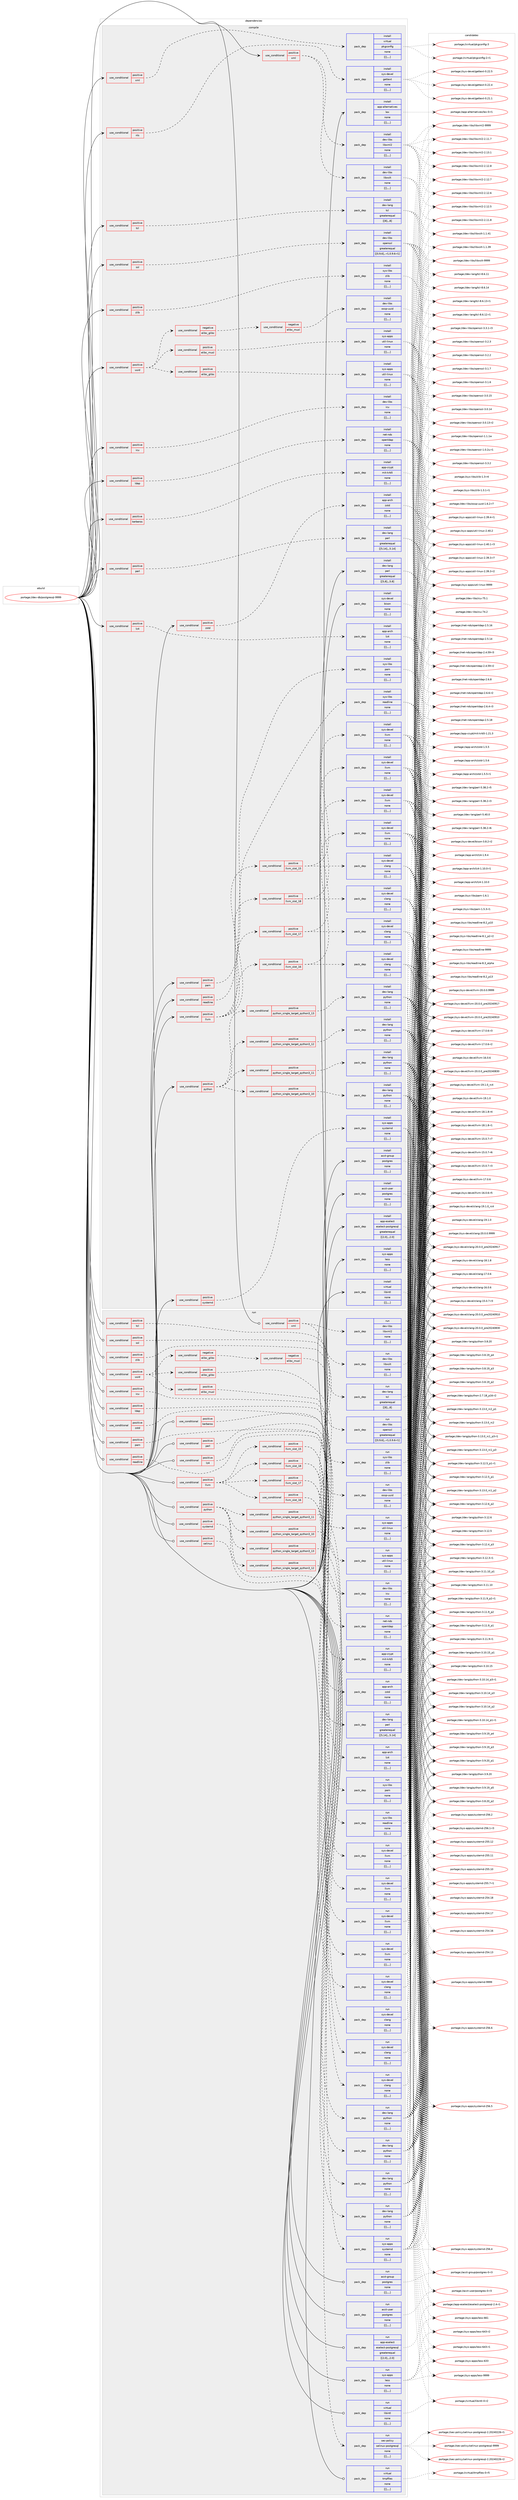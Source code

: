 digraph prolog {

# *************
# Graph options
# *************

newrank=true;
concentrate=true;
compound=true;
graph [rankdir=LR,fontname=Helvetica,fontsize=10,ranksep=1.5];#, ranksep=2.5, nodesep=0.2];
edge  [arrowhead=vee];
node  [fontname=Helvetica,fontsize=10];

# **********
# The ebuild
# **********

subgraph cluster_leftcol {
color=gray;
label=<<i>ebuild</i>>;
id [label="portage://dev-db/postgresql-9999", color=red, width=4, href="../dev-db/postgresql-9999.svg"];
}

# ****************
# The dependencies
# ****************

subgraph cluster_midcol {
color=gray;
label=<<i>dependencies</i>>;
subgraph cluster_compile {
fillcolor="#eeeeee";
style=filled;
label=<<i>compile</i>>;
subgraph cond18521 {
dependency69274 [label=<<TABLE BORDER="0" CELLBORDER="1" CELLSPACING="0" CELLPADDING="4"><TR><TD ROWSPAN="3" CELLPADDING="10">use_conditional</TD></TR><TR><TD>positive</TD></TR><TR><TD>icu</TD></TR></TABLE>>, shape=none, color=red];
subgraph pack49810 {
dependency69275 [label=<<TABLE BORDER="0" CELLBORDER="1" CELLSPACING="0" CELLPADDING="4" WIDTH="220"><TR><TD ROWSPAN="6" CELLPADDING="30">pack_dep</TD></TR><TR><TD WIDTH="110">install</TD></TR><TR><TD>dev-libs</TD></TR><TR><TD>icu</TD></TR><TR><TD>none</TD></TR><TR><TD>[[],,,,]</TD></TR></TABLE>>, shape=none, color=blue];
}
dependency69274:e -> dependency69275:w [weight=20,style="dashed",arrowhead="vee"];
}
id:e -> dependency69274:w [weight=20,style="solid",arrowhead="vee"];
subgraph cond18522 {
dependency69276 [label=<<TABLE BORDER="0" CELLBORDER="1" CELLSPACING="0" CELLPADDING="4"><TR><TD ROWSPAN="3" CELLPADDING="10">use_conditional</TD></TR><TR><TD>positive</TD></TR><TR><TD>kerberos</TD></TR></TABLE>>, shape=none, color=red];
subgraph pack49811 {
dependency69277 [label=<<TABLE BORDER="0" CELLBORDER="1" CELLSPACING="0" CELLPADDING="4" WIDTH="220"><TR><TD ROWSPAN="6" CELLPADDING="30">pack_dep</TD></TR><TR><TD WIDTH="110">install</TD></TR><TR><TD>app-crypt</TD></TR><TR><TD>mit-krb5</TD></TR><TR><TD>none</TD></TR><TR><TD>[[],,,,]</TD></TR></TABLE>>, shape=none, color=blue];
}
dependency69276:e -> dependency69277:w [weight=20,style="dashed",arrowhead="vee"];
}
id:e -> dependency69276:w [weight=20,style="solid",arrowhead="vee"];
subgraph cond18523 {
dependency69278 [label=<<TABLE BORDER="0" CELLBORDER="1" CELLSPACING="0" CELLPADDING="4"><TR><TD ROWSPAN="3" CELLPADDING="10">use_conditional</TD></TR><TR><TD>positive</TD></TR><TR><TD>ldap</TD></TR></TABLE>>, shape=none, color=red];
subgraph pack49812 {
dependency69279 [label=<<TABLE BORDER="0" CELLBORDER="1" CELLSPACING="0" CELLPADDING="4" WIDTH="220"><TR><TD ROWSPAN="6" CELLPADDING="30">pack_dep</TD></TR><TR><TD WIDTH="110">install</TD></TR><TR><TD>net-nds</TD></TR><TR><TD>openldap</TD></TR><TR><TD>none</TD></TR><TR><TD>[[],,,,]</TD></TR></TABLE>>, shape=none, color=blue];
}
dependency69278:e -> dependency69279:w [weight=20,style="dashed",arrowhead="vee"];
}
id:e -> dependency69278:w [weight=20,style="solid",arrowhead="vee"];
subgraph cond18524 {
dependency69280 [label=<<TABLE BORDER="0" CELLBORDER="1" CELLSPACING="0" CELLPADDING="4"><TR><TD ROWSPAN="3" CELLPADDING="10">use_conditional</TD></TR><TR><TD>positive</TD></TR><TR><TD>llvm</TD></TR></TABLE>>, shape=none, color=red];
subgraph cond18525 {
dependency69281 [label=<<TABLE BORDER="0" CELLBORDER="1" CELLSPACING="0" CELLPADDING="4"><TR><TD ROWSPAN="3" CELLPADDING="10">use_conditional</TD></TR><TR><TD>positive</TD></TR><TR><TD>llvm_slot_15</TD></TR></TABLE>>, shape=none, color=red];
subgraph pack49813 {
dependency69282 [label=<<TABLE BORDER="0" CELLBORDER="1" CELLSPACING="0" CELLPADDING="4" WIDTH="220"><TR><TD ROWSPAN="6" CELLPADDING="30">pack_dep</TD></TR><TR><TD WIDTH="110">install</TD></TR><TR><TD>sys-devel</TD></TR><TR><TD>clang</TD></TR><TR><TD>none</TD></TR><TR><TD>[[],,,,]</TD></TR></TABLE>>, shape=none, color=blue];
}
dependency69281:e -> dependency69282:w [weight=20,style="dashed",arrowhead="vee"];
subgraph pack49814 {
dependency69283 [label=<<TABLE BORDER="0" CELLBORDER="1" CELLSPACING="0" CELLPADDING="4" WIDTH="220"><TR><TD ROWSPAN="6" CELLPADDING="30">pack_dep</TD></TR><TR><TD WIDTH="110">install</TD></TR><TR><TD>sys-devel</TD></TR><TR><TD>llvm</TD></TR><TR><TD>none</TD></TR><TR><TD>[[],,,,]</TD></TR></TABLE>>, shape=none, color=blue];
}
dependency69281:e -> dependency69283:w [weight=20,style="dashed",arrowhead="vee"];
}
dependency69280:e -> dependency69281:w [weight=20,style="dashed",arrowhead="vee"];
subgraph cond18526 {
dependency69284 [label=<<TABLE BORDER="0" CELLBORDER="1" CELLSPACING="0" CELLPADDING="4"><TR><TD ROWSPAN="3" CELLPADDING="10">use_conditional</TD></TR><TR><TD>positive</TD></TR><TR><TD>llvm_slot_16</TD></TR></TABLE>>, shape=none, color=red];
subgraph pack49815 {
dependency69285 [label=<<TABLE BORDER="0" CELLBORDER="1" CELLSPACING="0" CELLPADDING="4" WIDTH="220"><TR><TD ROWSPAN="6" CELLPADDING="30">pack_dep</TD></TR><TR><TD WIDTH="110">install</TD></TR><TR><TD>sys-devel</TD></TR><TR><TD>clang</TD></TR><TR><TD>none</TD></TR><TR><TD>[[],,,,]</TD></TR></TABLE>>, shape=none, color=blue];
}
dependency69284:e -> dependency69285:w [weight=20,style="dashed",arrowhead="vee"];
subgraph pack49816 {
dependency69286 [label=<<TABLE BORDER="0" CELLBORDER="1" CELLSPACING="0" CELLPADDING="4" WIDTH="220"><TR><TD ROWSPAN="6" CELLPADDING="30">pack_dep</TD></TR><TR><TD WIDTH="110">install</TD></TR><TR><TD>sys-devel</TD></TR><TR><TD>llvm</TD></TR><TR><TD>none</TD></TR><TR><TD>[[],,,,]</TD></TR></TABLE>>, shape=none, color=blue];
}
dependency69284:e -> dependency69286:w [weight=20,style="dashed",arrowhead="vee"];
}
dependency69280:e -> dependency69284:w [weight=20,style="dashed",arrowhead="vee"];
subgraph cond18527 {
dependency69287 [label=<<TABLE BORDER="0" CELLBORDER="1" CELLSPACING="0" CELLPADDING="4"><TR><TD ROWSPAN="3" CELLPADDING="10">use_conditional</TD></TR><TR><TD>positive</TD></TR><TR><TD>llvm_slot_17</TD></TR></TABLE>>, shape=none, color=red];
subgraph pack49817 {
dependency69288 [label=<<TABLE BORDER="0" CELLBORDER="1" CELLSPACING="0" CELLPADDING="4" WIDTH="220"><TR><TD ROWSPAN="6" CELLPADDING="30">pack_dep</TD></TR><TR><TD WIDTH="110">install</TD></TR><TR><TD>sys-devel</TD></TR><TR><TD>clang</TD></TR><TR><TD>none</TD></TR><TR><TD>[[],,,,]</TD></TR></TABLE>>, shape=none, color=blue];
}
dependency69287:e -> dependency69288:w [weight=20,style="dashed",arrowhead="vee"];
subgraph pack49818 {
dependency69289 [label=<<TABLE BORDER="0" CELLBORDER="1" CELLSPACING="0" CELLPADDING="4" WIDTH="220"><TR><TD ROWSPAN="6" CELLPADDING="30">pack_dep</TD></TR><TR><TD WIDTH="110">install</TD></TR><TR><TD>sys-devel</TD></TR><TR><TD>llvm</TD></TR><TR><TD>none</TD></TR><TR><TD>[[],,,,]</TD></TR></TABLE>>, shape=none, color=blue];
}
dependency69287:e -> dependency69289:w [weight=20,style="dashed",arrowhead="vee"];
}
dependency69280:e -> dependency69287:w [weight=20,style="dashed",arrowhead="vee"];
subgraph cond18528 {
dependency69290 [label=<<TABLE BORDER="0" CELLBORDER="1" CELLSPACING="0" CELLPADDING="4"><TR><TD ROWSPAN="3" CELLPADDING="10">use_conditional</TD></TR><TR><TD>positive</TD></TR><TR><TD>llvm_slot_18</TD></TR></TABLE>>, shape=none, color=red];
subgraph pack49819 {
dependency69291 [label=<<TABLE BORDER="0" CELLBORDER="1" CELLSPACING="0" CELLPADDING="4" WIDTH="220"><TR><TD ROWSPAN="6" CELLPADDING="30">pack_dep</TD></TR><TR><TD WIDTH="110">install</TD></TR><TR><TD>sys-devel</TD></TR><TR><TD>clang</TD></TR><TR><TD>none</TD></TR><TR><TD>[[],,,,]</TD></TR></TABLE>>, shape=none, color=blue];
}
dependency69290:e -> dependency69291:w [weight=20,style="dashed",arrowhead="vee"];
subgraph pack49820 {
dependency69292 [label=<<TABLE BORDER="0" CELLBORDER="1" CELLSPACING="0" CELLPADDING="4" WIDTH="220"><TR><TD ROWSPAN="6" CELLPADDING="30">pack_dep</TD></TR><TR><TD WIDTH="110">install</TD></TR><TR><TD>sys-devel</TD></TR><TR><TD>llvm</TD></TR><TR><TD>none</TD></TR><TR><TD>[[],,,,]</TD></TR></TABLE>>, shape=none, color=blue];
}
dependency69290:e -> dependency69292:w [weight=20,style="dashed",arrowhead="vee"];
}
dependency69280:e -> dependency69290:w [weight=20,style="dashed",arrowhead="vee"];
}
id:e -> dependency69280:w [weight=20,style="solid",arrowhead="vee"];
subgraph cond18529 {
dependency69293 [label=<<TABLE BORDER="0" CELLBORDER="1" CELLSPACING="0" CELLPADDING="4"><TR><TD ROWSPAN="3" CELLPADDING="10">use_conditional</TD></TR><TR><TD>positive</TD></TR><TR><TD>lz4</TD></TR></TABLE>>, shape=none, color=red];
subgraph pack49821 {
dependency69294 [label=<<TABLE BORDER="0" CELLBORDER="1" CELLSPACING="0" CELLPADDING="4" WIDTH="220"><TR><TD ROWSPAN="6" CELLPADDING="30">pack_dep</TD></TR><TR><TD WIDTH="110">install</TD></TR><TR><TD>app-arch</TD></TR><TR><TD>lz4</TD></TR><TR><TD>none</TD></TR><TR><TD>[[],,,,]</TD></TR></TABLE>>, shape=none, color=blue];
}
dependency69293:e -> dependency69294:w [weight=20,style="dashed",arrowhead="vee"];
}
id:e -> dependency69293:w [weight=20,style="solid",arrowhead="vee"];
subgraph cond18530 {
dependency69295 [label=<<TABLE BORDER="0" CELLBORDER="1" CELLSPACING="0" CELLPADDING="4"><TR><TD ROWSPAN="3" CELLPADDING="10">use_conditional</TD></TR><TR><TD>positive</TD></TR><TR><TD>nls</TD></TR></TABLE>>, shape=none, color=red];
subgraph pack49822 {
dependency69296 [label=<<TABLE BORDER="0" CELLBORDER="1" CELLSPACING="0" CELLPADDING="4" WIDTH="220"><TR><TD ROWSPAN="6" CELLPADDING="30">pack_dep</TD></TR><TR><TD WIDTH="110">install</TD></TR><TR><TD>sys-devel</TD></TR><TR><TD>gettext</TD></TR><TR><TD>none</TD></TR><TR><TD>[[],,,,]</TD></TR></TABLE>>, shape=none, color=blue];
}
dependency69295:e -> dependency69296:w [weight=20,style="dashed",arrowhead="vee"];
}
id:e -> dependency69295:w [weight=20,style="solid",arrowhead="vee"];
subgraph cond18531 {
dependency69297 [label=<<TABLE BORDER="0" CELLBORDER="1" CELLSPACING="0" CELLPADDING="4"><TR><TD ROWSPAN="3" CELLPADDING="10">use_conditional</TD></TR><TR><TD>positive</TD></TR><TR><TD>pam</TD></TR></TABLE>>, shape=none, color=red];
subgraph pack49823 {
dependency69298 [label=<<TABLE BORDER="0" CELLBORDER="1" CELLSPACING="0" CELLPADDING="4" WIDTH="220"><TR><TD ROWSPAN="6" CELLPADDING="30">pack_dep</TD></TR><TR><TD WIDTH="110">install</TD></TR><TR><TD>sys-libs</TD></TR><TR><TD>pam</TD></TR><TR><TD>none</TD></TR><TR><TD>[[],,,,]</TD></TR></TABLE>>, shape=none, color=blue];
}
dependency69297:e -> dependency69298:w [weight=20,style="dashed",arrowhead="vee"];
}
id:e -> dependency69297:w [weight=20,style="solid",arrowhead="vee"];
subgraph cond18532 {
dependency69299 [label=<<TABLE BORDER="0" CELLBORDER="1" CELLSPACING="0" CELLPADDING="4"><TR><TD ROWSPAN="3" CELLPADDING="10">use_conditional</TD></TR><TR><TD>positive</TD></TR><TR><TD>perl</TD></TR></TABLE>>, shape=none, color=red];
subgraph pack49824 {
dependency69300 [label=<<TABLE BORDER="0" CELLBORDER="1" CELLSPACING="0" CELLPADDING="4" WIDTH="220"><TR><TD ROWSPAN="6" CELLPADDING="30">pack_dep</TD></TR><TR><TD WIDTH="110">install</TD></TR><TR><TD>dev-lang</TD></TR><TR><TD>perl</TD></TR><TR><TD>greaterequal</TD></TR><TR><TD>[[5,14],,,5.14]</TD></TR></TABLE>>, shape=none, color=blue];
}
dependency69299:e -> dependency69300:w [weight=20,style="dashed",arrowhead="vee"];
}
id:e -> dependency69299:w [weight=20,style="solid",arrowhead="vee"];
subgraph cond18533 {
dependency69301 [label=<<TABLE BORDER="0" CELLBORDER="1" CELLSPACING="0" CELLPADDING="4"><TR><TD ROWSPAN="3" CELLPADDING="10">use_conditional</TD></TR><TR><TD>positive</TD></TR><TR><TD>python</TD></TR></TABLE>>, shape=none, color=red];
subgraph cond18534 {
dependency69302 [label=<<TABLE BORDER="0" CELLBORDER="1" CELLSPACING="0" CELLPADDING="4"><TR><TD ROWSPAN="3" CELLPADDING="10">use_conditional</TD></TR><TR><TD>positive</TD></TR><TR><TD>python_single_target_python3_10</TD></TR></TABLE>>, shape=none, color=red];
subgraph pack49825 {
dependency69303 [label=<<TABLE BORDER="0" CELLBORDER="1" CELLSPACING="0" CELLPADDING="4" WIDTH="220"><TR><TD ROWSPAN="6" CELLPADDING="30">pack_dep</TD></TR><TR><TD WIDTH="110">install</TD></TR><TR><TD>dev-lang</TD></TR><TR><TD>python</TD></TR><TR><TD>none</TD></TR><TR><TD>[[],,,,]</TD></TR></TABLE>>, shape=none, color=blue];
}
dependency69302:e -> dependency69303:w [weight=20,style="dashed",arrowhead="vee"];
}
dependency69301:e -> dependency69302:w [weight=20,style="dashed",arrowhead="vee"];
subgraph cond18535 {
dependency69304 [label=<<TABLE BORDER="0" CELLBORDER="1" CELLSPACING="0" CELLPADDING="4"><TR><TD ROWSPAN="3" CELLPADDING="10">use_conditional</TD></TR><TR><TD>positive</TD></TR><TR><TD>python_single_target_python3_11</TD></TR></TABLE>>, shape=none, color=red];
subgraph pack49826 {
dependency69305 [label=<<TABLE BORDER="0" CELLBORDER="1" CELLSPACING="0" CELLPADDING="4" WIDTH="220"><TR><TD ROWSPAN="6" CELLPADDING="30">pack_dep</TD></TR><TR><TD WIDTH="110">install</TD></TR><TR><TD>dev-lang</TD></TR><TR><TD>python</TD></TR><TR><TD>none</TD></TR><TR><TD>[[],,,,]</TD></TR></TABLE>>, shape=none, color=blue];
}
dependency69304:e -> dependency69305:w [weight=20,style="dashed",arrowhead="vee"];
}
dependency69301:e -> dependency69304:w [weight=20,style="dashed",arrowhead="vee"];
subgraph cond18536 {
dependency69306 [label=<<TABLE BORDER="0" CELLBORDER="1" CELLSPACING="0" CELLPADDING="4"><TR><TD ROWSPAN="3" CELLPADDING="10">use_conditional</TD></TR><TR><TD>positive</TD></TR><TR><TD>python_single_target_python3_12</TD></TR></TABLE>>, shape=none, color=red];
subgraph pack49827 {
dependency69307 [label=<<TABLE BORDER="0" CELLBORDER="1" CELLSPACING="0" CELLPADDING="4" WIDTH="220"><TR><TD ROWSPAN="6" CELLPADDING="30">pack_dep</TD></TR><TR><TD WIDTH="110">install</TD></TR><TR><TD>dev-lang</TD></TR><TR><TD>python</TD></TR><TR><TD>none</TD></TR><TR><TD>[[],,,,]</TD></TR></TABLE>>, shape=none, color=blue];
}
dependency69306:e -> dependency69307:w [weight=20,style="dashed",arrowhead="vee"];
}
dependency69301:e -> dependency69306:w [weight=20,style="dashed",arrowhead="vee"];
subgraph cond18537 {
dependency69308 [label=<<TABLE BORDER="0" CELLBORDER="1" CELLSPACING="0" CELLPADDING="4"><TR><TD ROWSPAN="3" CELLPADDING="10">use_conditional</TD></TR><TR><TD>positive</TD></TR><TR><TD>python_single_target_python3_13</TD></TR></TABLE>>, shape=none, color=red];
subgraph pack49828 {
dependency69309 [label=<<TABLE BORDER="0" CELLBORDER="1" CELLSPACING="0" CELLPADDING="4" WIDTH="220"><TR><TD ROWSPAN="6" CELLPADDING="30">pack_dep</TD></TR><TR><TD WIDTH="110">install</TD></TR><TR><TD>dev-lang</TD></TR><TR><TD>python</TD></TR><TR><TD>none</TD></TR><TR><TD>[[],,,,]</TD></TR></TABLE>>, shape=none, color=blue];
}
dependency69308:e -> dependency69309:w [weight=20,style="dashed",arrowhead="vee"];
}
dependency69301:e -> dependency69308:w [weight=20,style="dashed",arrowhead="vee"];
}
id:e -> dependency69301:w [weight=20,style="solid",arrowhead="vee"];
subgraph cond18538 {
dependency69310 [label=<<TABLE BORDER="0" CELLBORDER="1" CELLSPACING="0" CELLPADDING="4"><TR><TD ROWSPAN="3" CELLPADDING="10">use_conditional</TD></TR><TR><TD>positive</TD></TR><TR><TD>readline</TD></TR></TABLE>>, shape=none, color=red];
subgraph pack49829 {
dependency69311 [label=<<TABLE BORDER="0" CELLBORDER="1" CELLSPACING="0" CELLPADDING="4" WIDTH="220"><TR><TD ROWSPAN="6" CELLPADDING="30">pack_dep</TD></TR><TR><TD WIDTH="110">install</TD></TR><TR><TD>sys-libs</TD></TR><TR><TD>readline</TD></TR><TR><TD>none</TD></TR><TR><TD>[[],,,,]</TD></TR></TABLE>>, shape=none, color=blue];
}
dependency69310:e -> dependency69311:w [weight=20,style="dashed",arrowhead="vee"];
}
id:e -> dependency69310:w [weight=20,style="solid",arrowhead="vee"];
subgraph cond18539 {
dependency69312 [label=<<TABLE BORDER="0" CELLBORDER="1" CELLSPACING="0" CELLPADDING="4"><TR><TD ROWSPAN="3" CELLPADDING="10">use_conditional</TD></TR><TR><TD>positive</TD></TR><TR><TD>ssl</TD></TR></TABLE>>, shape=none, color=red];
subgraph pack49830 {
dependency69313 [label=<<TABLE BORDER="0" CELLBORDER="1" CELLSPACING="0" CELLPADDING="4" WIDTH="220"><TR><TD ROWSPAN="6" CELLPADDING="30">pack_dep</TD></TR><TR><TD WIDTH="110">install</TD></TR><TR><TD>dev-libs</TD></TR><TR><TD>openssl</TD></TR><TR><TD>greaterequal</TD></TR><TR><TD>[[0,9,6],,-r1,0.9.6-r1]</TD></TR></TABLE>>, shape=none, color=blue];
}
dependency69312:e -> dependency69313:w [weight=20,style="dashed",arrowhead="vee"];
}
id:e -> dependency69312:w [weight=20,style="solid",arrowhead="vee"];
subgraph cond18540 {
dependency69314 [label=<<TABLE BORDER="0" CELLBORDER="1" CELLSPACING="0" CELLPADDING="4"><TR><TD ROWSPAN="3" CELLPADDING="10">use_conditional</TD></TR><TR><TD>positive</TD></TR><TR><TD>systemd</TD></TR></TABLE>>, shape=none, color=red];
subgraph pack49831 {
dependency69315 [label=<<TABLE BORDER="0" CELLBORDER="1" CELLSPACING="0" CELLPADDING="4" WIDTH="220"><TR><TD ROWSPAN="6" CELLPADDING="30">pack_dep</TD></TR><TR><TD WIDTH="110">install</TD></TR><TR><TD>sys-apps</TD></TR><TR><TD>systemd</TD></TR><TR><TD>none</TD></TR><TR><TD>[[],,,,]</TD></TR></TABLE>>, shape=none, color=blue];
}
dependency69314:e -> dependency69315:w [weight=20,style="dashed",arrowhead="vee"];
}
id:e -> dependency69314:w [weight=20,style="solid",arrowhead="vee"];
subgraph cond18541 {
dependency69316 [label=<<TABLE BORDER="0" CELLBORDER="1" CELLSPACING="0" CELLPADDING="4"><TR><TD ROWSPAN="3" CELLPADDING="10">use_conditional</TD></TR><TR><TD>positive</TD></TR><TR><TD>tcl</TD></TR></TABLE>>, shape=none, color=red];
subgraph pack49832 {
dependency69317 [label=<<TABLE BORDER="0" CELLBORDER="1" CELLSPACING="0" CELLPADDING="4" WIDTH="220"><TR><TD ROWSPAN="6" CELLPADDING="30">pack_dep</TD></TR><TR><TD WIDTH="110">install</TD></TR><TR><TD>dev-lang</TD></TR><TR><TD>tcl</TD></TR><TR><TD>greaterequal</TD></TR><TR><TD>[[8],,,8]</TD></TR></TABLE>>, shape=none, color=blue];
}
dependency69316:e -> dependency69317:w [weight=20,style="dashed",arrowhead="vee"];
}
id:e -> dependency69316:w [weight=20,style="solid",arrowhead="vee"];
subgraph cond18542 {
dependency69318 [label=<<TABLE BORDER="0" CELLBORDER="1" CELLSPACING="0" CELLPADDING="4"><TR><TD ROWSPAN="3" CELLPADDING="10">use_conditional</TD></TR><TR><TD>positive</TD></TR><TR><TD>uuid</TD></TR></TABLE>>, shape=none, color=red];
subgraph cond18543 {
dependency69319 [label=<<TABLE BORDER="0" CELLBORDER="1" CELLSPACING="0" CELLPADDING="4"><TR><TD ROWSPAN="3" CELLPADDING="10">use_conditional</TD></TR><TR><TD>positive</TD></TR><TR><TD>elibc_glibc</TD></TR></TABLE>>, shape=none, color=red];
subgraph pack49833 {
dependency69320 [label=<<TABLE BORDER="0" CELLBORDER="1" CELLSPACING="0" CELLPADDING="4" WIDTH="220"><TR><TD ROWSPAN="6" CELLPADDING="30">pack_dep</TD></TR><TR><TD WIDTH="110">install</TD></TR><TR><TD>sys-apps</TD></TR><TR><TD>util-linux</TD></TR><TR><TD>none</TD></TR><TR><TD>[[],,,,]</TD></TR></TABLE>>, shape=none, color=blue];
}
dependency69319:e -> dependency69320:w [weight=20,style="dashed",arrowhead="vee"];
}
dependency69318:e -> dependency69319:w [weight=20,style="dashed",arrowhead="vee"];
subgraph cond18544 {
dependency69321 [label=<<TABLE BORDER="0" CELLBORDER="1" CELLSPACING="0" CELLPADDING="4"><TR><TD ROWSPAN="3" CELLPADDING="10">use_conditional</TD></TR><TR><TD>positive</TD></TR><TR><TD>elibc_musl</TD></TR></TABLE>>, shape=none, color=red];
subgraph pack49834 {
dependency69322 [label=<<TABLE BORDER="0" CELLBORDER="1" CELLSPACING="0" CELLPADDING="4" WIDTH="220"><TR><TD ROWSPAN="6" CELLPADDING="30">pack_dep</TD></TR><TR><TD WIDTH="110">install</TD></TR><TR><TD>sys-apps</TD></TR><TR><TD>util-linux</TD></TR><TR><TD>none</TD></TR><TR><TD>[[],,,,]</TD></TR></TABLE>>, shape=none, color=blue];
}
dependency69321:e -> dependency69322:w [weight=20,style="dashed",arrowhead="vee"];
}
dependency69318:e -> dependency69321:w [weight=20,style="dashed",arrowhead="vee"];
subgraph cond18545 {
dependency69323 [label=<<TABLE BORDER="0" CELLBORDER="1" CELLSPACING="0" CELLPADDING="4"><TR><TD ROWSPAN="3" CELLPADDING="10">use_conditional</TD></TR><TR><TD>negative</TD></TR><TR><TD>elibc_glibc</TD></TR></TABLE>>, shape=none, color=red];
subgraph cond18546 {
dependency69324 [label=<<TABLE BORDER="0" CELLBORDER="1" CELLSPACING="0" CELLPADDING="4"><TR><TD ROWSPAN="3" CELLPADDING="10">use_conditional</TD></TR><TR><TD>negative</TD></TR><TR><TD>elibc_musl</TD></TR></TABLE>>, shape=none, color=red];
subgraph pack49835 {
dependency69325 [label=<<TABLE BORDER="0" CELLBORDER="1" CELLSPACING="0" CELLPADDING="4" WIDTH="220"><TR><TD ROWSPAN="6" CELLPADDING="30">pack_dep</TD></TR><TR><TD WIDTH="110">install</TD></TR><TR><TD>dev-libs</TD></TR><TR><TD>ossp-uuid</TD></TR><TR><TD>none</TD></TR><TR><TD>[[],,,,]</TD></TR></TABLE>>, shape=none, color=blue];
}
dependency69324:e -> dependency69325:w [weight=20,style="dashed",arrowhead="vee"];
}
dependency69323:e -> dependency69324:w [weight=20,style="dashed",arrowhead="vee"];
}
dependency69318:e -> dependency69323:w [weight=20,style="dashed",arrowhead="vee"];
}
id:e -> dependency69318:w [weight=20,style="solid",arrowhead="vee"];
subgraph cond18547 {
dependency69326 [label=<<TABLE BORDER="0" CELLBORDER="1" CELLSPACING="0" CELLPADDING="4"><TR><TD ROWSPAN="3" CELLPADDING="10">use_conditional</TD></TR><TR><TD>positive</TD></TR><TR><TD>xml</TD></TR></TABLE>>, shape=none, color=red];
subgraph pack49836 {
dependency69327 [label=<<TABLE BORDER="0" CELLBORDER="1" CELLSPACING="0" CELLPADDING="4" WIDTH="220"><TR><TD ROWSPAN="6" CELLPADDING="30">pack_dep</TD></TR><TR><TD WIDTH="110">install</TD></TR><TR><TD>dev-libs</TD></TR><TR><TD>libxml2</TD></TR><TR><TD>none</TD></TR><TR><TD>[[],,,,]</TD></TR></TABLE>>, shape=none, color=blue];
}
dependency69326:e -> dependency69327:w [weight=20,style="dashed",arrowhead="vee"];
subgraph pack49837 {
dependency69328 [label=<<TABLE BORDER="0" CELLBORDER="1" CELLSPACING="0" CELLPADDING="4" WIDTH="220"><TR><TD ROWSPAN="6" CELLPADDING="30">pack_dep</TD></TR><TR><TD WIDTH="110">install</TD></TR><TR><TD>dev-libs</TD></TR><TR><TD>libxslt</TD></TR><TR><TD>none</TD></TR><TR><TD>[[],,,,]</TD></TR></TABLE>>, shape=none, color=blue];
}
dependency69326:e -> dependency69328:w [weight=20,style="dashed",arrowhead="vee"];
}
id:e -> dependency69326:w [weight=20,style="solid",arrowhead="vee"];
subgraph cond18548 {
dependency69329 [label=<<TABLE BORDER="0" CELLBORDER="1" CELLSPACING="0" CELLPADDING="4"><TR><TD ROWSPAN="3" CELLPADDING="10">use_conditional</TD></TR><TR><TD>positive</TD></TR><TR><TD>xml</TD></TR></TABLE>>, shape=none, color=red];
subgraph pack49838 {
dependency69330 [label=<<TABLE BORDER="0" CELLBORDER="1" CELLSPACING="0" CELLPADDING="4" WIDTH="220"><TR><TD ROWSPAN="6" CELLPADDING="30">pack_dep</TD></TR><TR><TD WIDTH="110">install</TD></TR><TR><TD>virtual</TD></TR><TR><TD>pkgconfig</TD></TR><TR><TD>none</TD></TR><TR><TD>[[],,,,]</TD></TR></TABLE>>, shape=none, color=blue];
}
dependency69329:e -> dependency69330:w [weight=20,style="dashed",arrowhead="vee"];
}
id:e -> dependency69329:w [weight=20,style="solid",arrowhead="vee"];
subgraph cond18549 {
dependency69331 [label=<<TABLE BORDER="0" CELLBORDER="1" CELLSPACING="0" CELLPADDING="4"><TR><TD ROWSPAN="3" CELLPADDING="10">use_conditional</TD></TR><TR><TD>positive</TD></TR><TR><TD>zlib</TD></TR></TABLE>>, shape=none, color=red];
subgraph pack49839 {
dependency69332 [label=<<TABLE BORDER="0" CELLBORDER="1" CELLSPACING="0" CELLPADDING="4" WIDTH="220"><TR><TD ROWSPAN="6" CELLPADDING="30">pack_dep</TD></TR><TR><TD WIDTH="110">install</TD></TR><TR><TD>sys-libs</TD></TR><TR><TD>zlib</TD></TR><TR><TD>none</TD></TR><TR><TD>[[],,,,]</TD></TR></TABLE>>, shape=none, color=blue];
}
dependency69331:e -> dependency69332:w [weight=20,style="dashed",arrowhead="vee"];
}
id:e -> dependency69331:w [weight=20,style="solid",arrowhead="vee"];
subgraph cond18550 {
dependency69333 [label=<<TABLE BORDER="0" CELLBORDER="1" CELLSPACING="0" CELLPADDING="4"><TR><TD ROWSPAN="3" CELLPADDING="10">use_conditional</TD></TR><TR><TD>positive</TD></TR><TR><TD>zstd</TD></TR></TABLE>>, shape=none, color=red];
subgraph pack49840 {
dependency69334 [label=<<TABLE BORDER="0" CELLBORDER="1" CELLSPACING="0" CELLPADDING="4" WIDTH="220"><TR><TD ROWSPAN="6" CELLPADDING="30">pack_dep</TD></TR><TR><TD WIDTH="110">install</TD></TR><TR><TD>app-arch</TD></TR><TR><TD>zstd</TD></TR><TR><TD>none</TD></TR><TR><TD>[[],,,,]</TD></TR></TABLE>>, shape=none, color=blue];
}
dependency69333:e -> dependency69334:w [weight=20,style="dashed",arrowhead="vee"];
}
id:e -> dependency69333:w [weight=20,style="solid",arrowhead="vee"];
subgraph pack49841 {
dependency69335 [label=<<TABLE BORDER="0" CELLBORDER="1" CELLSPACING="0" CELLPADDING="4" WIDTH="220"><TR><TD ROWSPAN="6" CELLPADDING="30">pack_dep</TD></TR><TR><TD WIDTH="110">install</TD></TR><TR><TD>acct-group</TD></TR><TR><TD>postgres</TD></TR><TR><TD>none</TD></TR><TR><TD>[[],,,,]</TD></TR></TABLE>>, shape=none, color=blue];
}
id:e -> dependency69335:w [weight=20,style="solid",arrowhead="vee"];
subgraph pack49842 {
dependency69336 [label=<<TABLE BORDER="0" CELLBORDER="1" CELLSPACING="0" CELLPADDING="4" WIDTH="220"><TR><TD ROWSPAN="6" CELLPADDING="30">pack_dep</TD></TR><TR><TD WIDTH="110">install</TD></TR><TR><TD>acct-user</TD></TR><TR><TD>postgres</TD></TR><TR><TD>none</TD></TR><TR><TD>[[],,,,]</TD></TR></TABLE>>, shape=none, color=blue];
}
id:e -> dependency69336:w [weight=20,style="solid",arrowhead="vee"];
subgraph pack49843 {
dependency69337 [label=<<TABLE BORDER="0" CELLBORDER="1" CELLSPACING="0" CELLPADDING="4" WIDTH="220"><TR><TD ROWSPAN="6" CELLPADDING="30">pack_dep</TD></TR><TR><TD WIDTH="110">install</TD></TR><TR><TD>app-alternatives</TD></TR><TR><TD>lex</TD></TR><TR><TD>none</TD></TR><TR><TD>[[],,,,]</TD></TR></TABLE>>, shape=none, color=blue];
}
id:e -> dependency69337:w [weight=20,style="solid",arrowhead="vee"];
subgraph pack49844 {
dependency69338 [label=<<TABLE BORDER="0" CELLBORDER="1" CELLSPACING="0" CELLPADDING="4" WIDTH="220"><TR><TD ROWSPAN="6" CELLPADDING="30">pack_dep</TD></TR><TR><TD WIDTH="110">install</TD></TR><TR><TD>app-eselect</TD></TR><TR><TD>eselect-postgresql</TD></TR><TR><TD>greaterequal</TD></TR><TR><TD>[[2,0],,,2.0]</TD></TR></TABLE>>, shape=none, color=blue];
}
id:e -> dependency69338:w [weight=20,style="solid",arrowhead="vee"];
subgraph pack49845 {
dependency69339 [label=<<TABLE BORDER="0" CELLBORDER="1" CELLSPACING="0" CELLPADDING="4" WIDTH="220"><TR><TD ROWSPAN="6" CELLPADDING="30">pack_dep</TD></TR><TR><TD WIDTH="110">install</TD></TR><TR><TD>dev-lang</TD></TR><TR><TD>perl</TD></TR><TR><TD>greaterequal</TD></TR><TR><TD>[[5,8],,,5.8]</TD></TR></TABLE>>, shape=none, color=blue];
}
id:e -> dependency69339:w [weight=20,style="solid",arrowhead="vee"];
subgraph pack49846 {
dependency69340 [label=<<TABLE BORDER="0" CELLBORDER="1" CELLSPACING="0" CELLPADDING="4" WIDTH="220"><TR><TD ROWSPAN="6" CELLPADDING="30">pack_dep</TD></TR><TR><TD WIDTH="110">install</TD></TR><TR><TD>sys-apps</TD></TR><TR><TD>less</TD></TR><TR><TD>none</TD></TR><TR><TD>[[],,,,]</TD></TR></TABLE>>, shape=none, color=blue];
}
id:e -> dependency69340:w [weight=20,style="solid",arrowhead="vee"];
subgraph pack49847 {
dependency69341 [label=<<TABLE BORDER="0" CELLBORDER="1" CELLSPACING="0" CELLPADDING="4" WIDTH="220"><TR><TD ROWSPAN="6" CELLPADDING="30">pack_dep</TD></TR><TR><TD WIDTH="110">install</TD></TR><TR><TD>sys-devel</TD></TR><TR><TD>bison</TD></TR><TR><TD>none</TD></TR><TR><TD>[[],,,,]</TD></TR></TABLE>>, shape=none, color=blue];
}
id:e -> dependency69341:w [weight=20,style="solid",arrowhead="vee"];
subgraph pack49848 {
dependency69342 [label=<<TABLE BORDER="0" CELLBORDER="1" CELLSPACING="0" CELLPADDING="4" WIDTH="220"><TR><TD ROWSPAN="6" CELLPADDING="30">pack_dep</TD></TR><TR><TD WIDTH="110">install</TD></TR><TR><TD>virtual</TD></TR><TR><TD>libintl</TD></TR><TR><TD>none</TD></TR><TR><TD>[[],,,,]</TD></TR></TABLE>>, shape=none, color=blue];
}
id:e -> dependency69342:w [weight=20,style="solid",arrowhead="vee"];
}
subgraph cluster_compileandrun {
fillcolor="#eeeeee";
style=filled;
label=<<i>compile and run</i>>;
}
subgraph cluster_run {
fillcolor="#eeeeee";
style=filled;
label=<<i>run</i>>;
subgraph cond18551 {
dependency69343 [label=<<TABLE BORDER="0" CELLBORDER="1" CELLSPACING="0" CELLPADDING="4"><TR><TD ROWSPAN="3" CELLPADDING="10">use_conditional</TD></TR><TR><TD>positive</TD></TR><TR><TD>icu</TD></TR></TABLE>>, shape=none, color=red];
subgraph pack49849 {
dependency69344 [label=<<TABLE BORDER="0" CELLBORDER="1" CELLSPACING="0" CELLPADDING="4" WIDTH="220"><TR><TD ROWSPAN="6" CELLPADDING="30">pack_dep</TD></TR><TR><TD WIDTH="110">run</TD></TR><TR><TD>dev-libs</TD></TR><TR><TD>icu</TD></TR><TR><TD>none</TD></TR><TR><TD>[[],,,,]</TD></TR></TABLE>>, shape=none, color=blue];
}
dependency69343:e -> dependency69344:w [weight=20,style="dashed",arrowhead="vee"];
}
id:e -> dependency69343:w [weight=20,style="solid",arrowhead="odot"];
subgraph cond18552 {
dependency69345 [label=<<TABLE BORDER="0" CELLBORDER="1" CELLSPACING="0" CELLPADDING="4"><TR><TD ROWSPAN="3" CELLPADDING="10">use_conditional</TD></TR><TR><TD>positive</TD></TR><TR><TD>kerberos</TD></TR></TABLE>>, shape=none, color=red];
subgraph pack49850 {
dependency69346 [label=<<TABLE BORDER="0" CELLBORDER="1" CELLSPACING="0" CELLPADDING="4" WIDTH="220"><TR><TD ROWSPAN="6" CELLPADDING="30">pack_dep</TD></TR><TR><TD WIDTH="110">run</TD></TR><TR><TD>app-crypt</TD></TR><TR><TD>mit-krb5</TD></TR><TR><TD>none</TD></TR><TR><TD>[[],,,,]</TD></TR></TABLE>>, shape=none, color=blue];
}
dependency69345:e -> dependency69346:w [weight=20,style="dashed",arrowhead="vee"];
}
id:e -> dependency69345:w [weight=20,style="solid",arrowhead="odot"];
subgraph cond18553 {
dependency69347 [label=<<TABLE BORDER="0" CELLBORDER="1" CELLSPACING="0" CELLPADDING="4"><TR><TD ROWSPAN="3" CELLPADDING="10">use_conditional</TD></TR><TR><TD>positive</TD></TR><TR><TD>ldap</TD></TR></TABLE>>, shape=none, color=red];
subgraph pack49851 {
dependency69348 [label=<<TABLE BORDER="0" CELLBORDER="1" CELLSPACING="0" CELLPADDING="4" WIDTH="220"><TR><TD ROWSPAN="6" CELLPADDING="30">pack_dep</TD></TR><TR><TD WIDTH="110">run</TD></TR><TR><TD>net-nds</TD></TR><TR><TD>openldap</TD></TR><TR><TD>none</TD></TR><TR><TD>[[],,,,]</TD></TR></TABLE>>, shape=none, color=blue];
}
dependency69347:e -> dependency69348:w [weight=20,style="dashed",arrowhead="vee"];
}
id:e -> dependency69347:w [weight=20,style="solid",arrowhead="odot"];
subgraph cond18554 {
dependency69349 [label=<<TABLE BORDER="0" CELLBORDER="1" CELLSPACING="0" CELLPADDING="4"><TR><TD ROWSPAN="3" CELLPADDING="10">use_conditional</TD></TR><TR><TD>positive</TD></TR><TR><TD>llvm</TD></TR></TABLE>>, shape=none, color=red];
subgraph cond18555 {
dependency69350 [label=<<TABLE BORDER="0" CELLBORDER="1" CELLSPACING="0" CELLPADDING="4"><TR><TD ROWSPAN="3" CELLPADDING="10">use_conditional</TD></TR><TR><TD>positive</TD></TR><TR><TD>llvm_slot_15</TD></TR></TABLE>>, shape=none, color=red];
subgraph pack49852 {
dependency69351 [label=<<TABLE BORDER="0" CELLBORDER="1" CELLSPACING="0" CELLPADDING="4" WIDTH="220"><TR><TD ROWSPAN="6" CELLPADDING="30">pack_dep</TD></TR><TR><TD WIDTH="110">run</TD></TR><TR><TD>sys-devel</TD></TR><TR><TD>clang</TD></TR><TR><TD>none</TD></TR><TR><TD>[[],,,,]</TD></TR></TABLE>>, shape=none, color=blue];
}
dependency69350:e -> dependency69351:w [weight=20,style="dashed",arrowhead="vee"];
subgraph pack49853 {
dependency69352 [label=<<TABLE BORDER="0" CELLBORDER="1" CELLSPACING="0" CELLPADDING="4" WIDTH="220"><TR><TD ROWSPAN="6" CELLPADDING="30">pack_dep</TD></TR><TR><TD WIDTH="110">run</TD></TR><TR><TD>sys-devel</TD></TR><TR><TD>llvm</TD></TR><TR><TD>none</TD></TR><TR><TD>[[],,,,]</TD></TR></TABLE>>, shape=none, color=blue];
}
dependency69350:e -> dependency69352:w [weight=20,style="dashed",arrowhead="vee"];
}
dependency69349:e -> dependency69350:w [weight=20,style="dashed",arrowhead="vee"];
subgraph cond18556 {
dependency69353 [label=<<TABLE BORDER="0" CELLBORDER="1" CELLSPACING="0" CELLPADDING="4"><TR><TD ROWSPAN="3" CELLPADDING="10">use_conditional</TD></TR><TR><TD>positive</TD></TR><TR><TD>llvm_slot_16</TD></TR></TABLE>>, shape=none, color=red];
subgraph pack49854 {
dependency69354 [label=<<TABLE BORDER="0" CELLBORDER="1" CELLSPACING="0" CELLPADDING="4" WIDTH="220"><TR><TD ROWSPAN="6" CELLPADDING="30">pack_dep</TD></TR><TR><TD WIDTH="110">run</TD></TR><TR><TD>sys-devel</TD></TR><TR><TD>clang</TD></TR><TR><TD>none</TD></TR><TR><TD>[[],,,,]</TD></TR></TABLE>>, shape=none, color=blue];
}
dependency69353:e -> dependency69354:w [weight=20,style="dashed",arrowhead="vee"];
subgraph pack49855 {
dependency69355 [label=<<TABLE BORDER="0" CELLBORDER="1" CELLSPACING="0" CELLPADDING="4" WIDTH="220"><TR><TD ROWSPAN="6" CELLPADDING="30">pack_dep</TD></TR><TR><TD WIDTH="110">run</TD></TR><TR><TD>sys-devel</TD></TR><TR><TD>llvm</TD></TR><TR><TD>none</TD></TR><TR><TD>[[],,,,]</TD></TR></TABLE>>, shape=none, color=blue];
}
dependency69353:e -> dependency69355:w [weight=20,style="dashed",arrowhead="vee"];
}
dependency69349:e -> dependency69353:w [weight=20,style="dashed",arrowhead="vee"];
subgraph cond18557 {
dependency69356 [label=<<TABLE BORDER="0" CELLBORDER="1" CELLSPACING="0" CELLPADDING="4"><TR><TD ROWSPAN="3" CELLPADDING="10">use_conditional</TD></TR><TR><TD>positive</TD></TR><TR><TD>llvm_slot_17</TD></TR></TABLE>>, shape=none, color=red];
subgraph pack49856 {
dependency69357 [label=<<TABLE BORDER="0" CELLBORDER="1" CELLSPACING="0" CELLPADDING="4" WIDTH="220"><TR><TD ROWSPAN="6" CELLPADDING="30">pack_dep</TD></TR><TR><TD WIDTH="110">run</TD></TR><TR><TD>sys-devel</TD></TR><TR><TD>clang</TD></TR><TR><TD>none</TD></TR><TR><TD>[[],,,,]</TD></TR></TABLE>>, shape=none, color=blue];
}
dependency69356:e -> dependency69357:w [weight=20,style="dashed",arrowhead="vee"];
subgraph pack49857 {
dependency69358 [label=<<TABLE BORDER="0" CELLBORDER="1" CELLSPACING="0" CELLPADDING="4" WIDTH="220"><TR><TD ROWSPAN="6" CELLPADDING="30">pack_dep</TD></TR><TR><TD WIDTH="110">run</TD></TR><TR><TD>sys-devel</TD></TR><TR><TD>llvm</TD></TR><TR><TD>none</TD></TR><TR><TD>[[],,,,]</TD></TR></TABLE>>, shape=none, color=blue];
}
dependency69356:e -> dependency69358:w [weight=20,style="dashed",arrowhead="vee"];
}
dependency69349:e -> dependency69356:w [weight=20,style="dashed",arrowhead="vee"];
subgraph cond18558 {
dependency69359 [label=<<TABLE BORDER="0" CELLBORDER="1" CELLSPACING="0" CELLPADDING="4"><TR><TD ROWSPAN="3" CELLPADDING="10">use_conditional</TD></TR><TR><TD>positive</TD></TR><TR><TD>llvm_slot_18</TD></TR></TABLE>>, shape=none, color=red];
subgraph pack49858 {
dependency69360 [label=<<TABLE BORDER="0" CELLBORDER="1" CELLSPACING="0" CELLPADDING="4" WIDTH="220"><TR><TD ROWSPAN="6" CELLPADDING="30">pack_dep</TD></TR><TR><TD WIDTH="110">run</TD></TR><TR><TD>sys-devel</TD></TR><TR><TD>clang</TD></TR><TR><TD>none</TD></TR><TR><TD>[[],,,,]</TD></TR></TABLE>>, shape=none, color=blue];
}
dependency69359:e -> dependency69360:w [weight=20,style="dashed",arrowhead="vee"];
subgraph pack49859 {
dependency69361 [label=<<TABLE BORDER="0" CELLBORDER="1" CELLSPACING="0" CELLPADDING="4" WIDTH="220"><TR><TD ROWSPAN="6" CELLPADDING="30">pack_dep</TD></TR><TR><TD WIDTH="110">run</TD></TR><TR><TD>sys-devel</TD></TR><TR><TD>llvm</TD></TR><TR><TD>none</TD></TR><TR><TD>[[],,,,]</TD></TR></TABLE>>, shape=none, color=blue];
}
dependency69359:e -> dependency69361:w [weight=20,style="dashed",arrowhead="vee"];
}
dependency69349:e -> dependency69359:w [weight=20,style="dashed",arrowhead="vee"];
}
id:e -> dependency69349:w [weight=20,style="solid",arrowhead="odot"];
subgraph cond18559 {
dependency69362 [label=<<TABLE BORDER="0" CELLBORDER="1" CELLSPACING="0" CELLPADDING="4"><TR><TD ROWSPAN="3" CELLPADDING="10">use_conditional</TD></TR><TR><TD>positive</TD></TR><TR><TD>lz4</TD></TR></TABLE>>, shape=none, color=red];
subgraph pack49860 {
dependency69363 [label=<<TABLE BORDER="0" CELLBORDER="1" CELLSPACING="0" CELLPADDING="4" WIDTH="220"><TR><TD ROWSPAN="6" CELLPADDING="30">pack_dep</TD></TR><TR><TD WIDTH="110">run</TD></TR><TR><TD>app-arch</TD></TR><TR><TD>lz4</TD></TR><TR><TD>none</TD></TR><TR><TD>[[],,,,]</TD></TR></TABLE>>, shape=none, color=blue];
}
dependency69362:e -> dependency69363:w [weight=20,style="dashed",arrowhead="vee"];
}
id:e -> dependency69362:w [weight=20,style="solid",arrowhead="odot"];
subgraph cond18560 {
dependency69364 [label=<<TABLE BORDER="0" CELLBORDER="1" CELLSPACING="0" CELLPADDING="4"><TR><TD ROWSPAN="3" CELLPADDING="10">use_conditional</TD></TR><TR><TD>positive</TD></TR><TR><TD>pam</TD></TR></TABLE>>, shape=none, color=red];
subgraph pack49861 {
dependency69365 [label=<<TABLE BORDER="0" CELLBORDER="1" CELLSPACING="0" CELLPADDING="4" WIDTH="220"><TR><TD ROWSPAN="6" CELLPADDING="30">pack_dep</TD></TR><TR><TD WIDTH="110">run</TD></TR><TR><TD>sys-libs</TD></TR><TR><TD>pam</TD></TR><TR><TD>none</TD></TR><TR><TD>[[],,,,]</TD></TR></TABLE>>, shape=none, color=blue];
}
dependency69364:e -> dependency69365:w [weight=20,style="dashed",arrowhead="vee"];
}
id:e -> dependency69364:w [weight=20,style="solid",arrowhead="odot"];
subgraph cond18561 {
dependency69366 [label=<<TABLE BORDER="0" CELLBORDER="1" CELLSPACING="0" CELLPADDING="4"><TR><TD ROWSPAN="3" CELLPADDING="10">use_conditional</TD></TR><TR><TD>positive</TD></TR><TR><TD>perl</TD></TR></TABLE>>, shape=none, color=red];
subgraph pack49862 {
dependency69367 [label=<<TABLE BORDER="0" CELLBORDER="1" CELLSPACING="0" CELLPADDING="4" WIDTH="220"><TR><TD ROWSPAN="6" CELLPADDING="30">pack_dep</TD></TR><TR><TD WIDTH="110">run</TD></TR><TR><TD>dev-lang</TD></TR><TR><TD>perl</TD></TR><TR><TD>greaterequal</TD></TR><TR><TD>[[5,14],,,5.14]</TD></TR></TABLE>>, shape=none, color=blue];
}
dependency69366:e -> dependency69367:w [weight=20,style="dashed",arrowhead="vee"];
}
id:e -> dependency69366:w [weight=20,style="solid",arrowhead="odot"];
subgraph cond18562 {
dependency69368 [label=<<TABLE BORDER="0" CELLBORDER="1" CELLSPACING="0" CELLPADDING="4"><TR><TD ROWSPAN="3" CELLPADDING="10">use_conditional</TD></TR><TR><TD>positive</TD></TR><TR><TD>python</TD></TR></TABLE>>, shape=none, color=red];
subgraph cond18563 {
dependency69369 [label=<<TABLE BORDER="0" CELLBORDER="1" CELLSPACING="0" CELLPADDING="4"><TR><TD ROWSPAN="3" CELLPADDING="10">use_conditional</TD></TR><TR><TD>positive</TD></TR><TR><TD>python_single_target_python3_10</TD></TR></TABLE>>, shape=none, color=red];
subgraph pack49863 {
dependency69370 [label=<<TABLE BORDER="0" CELLBORDER="1" CELLSPACING="0" CELLPADDING="4" WIDTH="220"><TR><TD ROWSPAN="6" CELLPADDING="30">pack_dep</TD></TR><TR><TD WIDTH="110">run</TD></TR><TR><TD>dev-lang</TD></TR><TR><TD>python</TD></TR><TR><TD>none</TD></TR><TR><TD>[[],,,,]</TD></TR></TABLE>>, shape=none, color=blue];
}
dependency69369:e -> dependency69370:w [weight=20,style="dashed",arrowhead="vee"];
}
dependency69368:e -> dependency69369:w [weight=20,style="dashed",arrowhead="vee"];
subgraph cond18564 {
dependency69371 [label=<<TABLE BORDER="0" CELLBORDER="1" CELLSPACING="0" CELLPADDING="4"><TR><TD ROWSPAN="3" CELLPADDING="10">use_conditional</TD></TR><TR><TD>positive</TD></TR><TR><TD>python_single_target_python3_11</TD></TR></TABLE>>, shape=none, color=red];
subgraph pack49864 {
dependency69372 [label=<<TABLE BORDER="0" CELLBORDER="1" CELLSPACING="0" CELLPADDING="4" WIDTH="220"><TR><TD ROWSPAN="6" CELLPADDING="30">pack_dep</TD></TR><TR><TD WIDTH="110">run</TD></TR><TR><TD>dev-lang</TD></TR><TR><TD>python</TD></TR><TR><TD>none</TD></TR><TR><TD>[[],,,,]</TD></TR></TABLE>>, shape=none, color=blue];
}
dependency69371:e -> dependency69372:w [weight=20,style="dashed",arrowhead="vee"];
}
dependency69368:e -> dependency69371:w [weight=20,style="dashed",arrowhead="vee"];
subgraph cond18565 {
dependency69373 [label=<<TABLE BORDER="0" CELLBORDER="1" CELLSPACING="0" CELLPADDING="4"><TR><TD ROWSPAN="3" CELLPADDING="10">use_conditional</TD></TR><TR><TD>positive</TD></TR><TR><TD>python_single_target_python3_12</TD></TR></TABLE>>, shape=none, color=red];
subgraph pack49865 {
dependency69374 [label=<<TABLE BORDER="0" CELLBORDER="1" CELLSPACING="0" CELLPADDING="4" WIDTH="220"><TR><TD ROWSPAN="6" CELLPADDING="30">pack_dep</TD></TR><TR><TD WIDTH="110">run</TD></TR><TR><TD>dev-lang</TD></TR><TR><TD>python</TD></TR><TR><TD>none</TD></TR><TR><TD>[[],,,,]</TD></TR></TABLE>>, shape=none, color=blue];
}
dependency69373:e -> dependency69374:w [weight=20,style="dashed",arrowhead="vee"];
}
dependency69368:e -> dependency69373:w [weight=20,style="dashed",arrowhead="vee"];
subgraph cond18566 {
dependency69375 [label=<<TABLE BORDER="0" CELLBORDER="1" CELLSPACING="0" CELLPADDING="4"><TR><TD ROWSPAN="3" CELLPADDING="10">use_conditional</TD></TR><TR><TD>positive</TD></TR><TR><TD>python_single_target_python3_13</TD></TR></TABLE>>, shape=none, color=red];
subgraph pack49866 {
dependency69376 [label=<<TABLE BORDER="0" CELLBORDER="1" CELLSPACING="0" CELLPADDING="4" WIDTH="220"><TR><TD ROWSPAN="6" CELLPADDING="30">pack_dep</TD></TR><TR><TD WIDTH="110">run</TD></TR><TR><TD>dev-lang</TD></TR><TR><TD>python</TD></TR><TR><TD>none</TD></TR><TR><TD>[[],,,,]</TD></TR></TABLE>>, shape=none, color=blue];
}
dependency69375:e -> dependency69376:w [weight=20,style="dashed",arrowhead="vee"];
}
dependency69368:e -> dependency69375:w [weight=20,style="dashed",arrowhead="vee"];
}
id:e -> dependency69368:w [weight=20,style="solid",arrowhead="odot"];
subgraph cond18567 {
dependency69377 [label=<<TABLE BORDER="0" CELLBORDER="1" CELLSPACING="0" CELLPADDING="4"><TR><TD ROWSPAN="3" CELLPADDING="10">use_conditional</TD></TR><TR><TD>positive</TD></TR><TR><TD>readline</TD></TR></TABLE>>, shape=none, color=red];
subgraph pack49867 {
dependency69378 [label=<<TABLE BORDER="0" CELLBORDER="1" CELLSPACING="0" CELLPADDING="4" WIDTH="220"><TR><TD ROWSPAN="6" CELLPADDING="30">pack_dep</TD></TR><TR><TD WIDTH="110">run</TD></TR><TR><TD>sys-libs</TD></TR><TR><TD>readline</TD></TR><TR><TD>none</TD></TR><TR><TD>[[],,,,]</TD></TR></TABLE>>, shape=none, color=blue];
}
dependency69377:e -> dependency69378:w [weight=20,style="dashed",arrowhead="vee"];
}
id:e -> dependency69377:w [weight=20,style="solid",arrowhead="odot"];
subgraph cond18568 {
dependency69379 [label=<<TABLE BORDER="0" CELLBORDER="1" CELLSPACING="0" CELLPADDING="4"><TR><TD ROWSPAN="3" CELLPADDING="10">use_conditional</TD></TR><TR><TD>positive</TD></TR><TR><TD>selinux</TD></TR></TABLE>>, shape=none, color=red];
subgraph pack49868 {
dependency69380 [label=<<TABLE BORDER="0" CELLBORDER="1" CELLSPACING="0" CELLPADDING="4" WIDTH="220"><TR><TD ROWSPAN="6" CELLPADDING="30">pack_dep</TD></TR><TR><TD WIDTH="110">run</TD></TR><TR><TD>sec-policy</TD></TR><TR><TD>selinux-postgresql</TD></TR><TR><TD>none</TD></TR><TR><TD>[[],,,,]</TD></TR></TABLE>>, shape=none, color=blue];
}
dependency69379:e -> dependency69380:w [weight=20,style="dashed",arrowhead="vee"];
}
id:e -> dependency69379:w [weight=20,style="solid",arrowhead="odot"];
subgraph cond18569 {
dependency69381 [label=<<TABLE BORDER="0" CELLBORDER="1" CELLSPACING="0" CELLPADDING="4"><TR><TD ROWSPAN="3" CELLPADDING="10">use_conditional</TD></TR><TR><TD>positive</TD></TR><TR><TD>ssl</TD></TR></TABLE>>, shape=none, color=red];
subgraph pack49869 {
dependency69382 [label=<<TABLE BORDER="0" CELLBORDER="1" CELLSPACING="0" CELLPADDING="4" WIDTH="220"><TR><TD ROWSPAN="6" CELLPADDING="30">pack_dep</TD></TR><TR><TD WIDTH="110">run</TD></TR><TR><TD>dev-libs</TD></TR><TR><TD>openssl</TD></TR><TR><TD>greaterequal</TD></TR><TR><TD>[[0,9,6],,-r1,0.9.6-r1]</TD></TR></TABLE>>, shape=none, color=blue];
}
dependency69381:e -> dependency69382:w [weight=20,style="dashed",arrowhead="vee"];
}
id:e -> dependency69381:w [weight=20,style="solid",arrowhead="odot"];
subgraph cond18570 {
dependency69383 [label=<<TABLE BORDER="0" CELLBORDER="1" CELLSPACING="0" CELLPADDING="4"><TR><TD ROWSPAN="3" CELLPADDING="10">use_conditional</TD></TR><TR><TD>positive</TD></TR><TR><TD>systemd</TD></TR></TABLE>>, shape=none, color=red];
subgraph pack49870 {
dependency69384 [label=<<TABLE BORDER="0" CELLBORDER="1" CELLSPACING="0" CELLPADDING="4" WIDTH="220"><TR><TD ROWSPAN="6" CELLPADDING="30">pack_dep</TD></TR><TR><TD WIDTH="110">run</TD></TR><TR><TD>sys-apps</TD></TR><TR><TD>systemd</TD></TR><TR><TD>none</TD></TR><TR><TD>[[],,,,]</TD></TR></TABLE>>, shape=none, color=blue];
}
dependency69383:e -> dependency69384:w [weight=20,style="dashed",arrowhead="vee"];
}
id:e -> dependency69383:w [weight=20,style="solid",arrowhead="odot"];
subgraph cond18571 {
dependency69385 [label=<<TABLE BORDER="0" CELLBORDER="1" CELLSPACING="0" CELLPADDING="4"><TR><TD ROWSPAN="3" CELLPADDING="10">use_conditional</TD></TR><TR><TD>positive</TD></TR><TR><TD>tcl</TD></TR></TABLE>>, shape=none, color=red];
subgraph pack49871 {
dependency69386 [label=<<TABLE BORDER="0" CELLBORDER="1" CELLSPACING="0" CELLPADDING="4" WIDTH="220"><TR><TD ROWSPAN="6" CELLPADDING="30">pack_dep</TD></TR><TR><TD WIDTH="110">run</TD></TR><TR><TD>dev-lang</TD></TR><TR><TD>tcl</TD></TR><TR><TD>greaterequal</TD></TR><TR><TD>[[8],,,8]</TD></TR></TABLE>>, shape=none, color=blue];
}
dependency69385:e -> dependency69386:w [weight=20,style="dashed",arrowhead="vee"];
}
id:e -> dependency69385:w [weight=20,style="solid",arrowhead="odot"];
subgraph cond18572 {
dependency69387 [label=<<TABLE BORDER="0" CELLBORDER="1" CELLSPACING="0" CELLPADDING="4"><TR><TD ROWSPAN="3" CELLPADDING="10">use_conditional</TD></TR><TR><TD>positive</TD></TR><TR><TD>uuid</TD></TR></TABLE>>, shape=none, color=red];
subgraph cond18573 {
dependency69388 [label=<<TABLE BORDER="0" CELLBORDER="1" CELLSPACING="0" CELLPADDING="4"><TR><TD ROWSPAN="3" CELLPADDING="10">use_conditional</TD></TR><TR><TD>positive</TD></TR><TR><TD>elibc_glibc</TD></TR></TABLE>>, shape=none, color=red];
subgraph pack49872 {
dependency69389 [label=<<TABLE BORDER="0" CELLBORDER="1" CELLSPACING="0" CELLPADDING="4" WIDTH="220"><TR><TD ROWSPAN="6" CELLPADDING="30">pack_dep</TD></TR><TR><TD WIDTH="110">run</TD></TR><TR><TD>sys-apps</TD></TR><TR><TD>util-linux</TD></TR><TR><TD>none</TD></TR><TR><TD>[[],,,,]</TD></TR></TABLE>>, shape=none, color=blue];
}
dependency69388:e -> dependency69389:w [weight=20,style="dashed",arrowhead="vee"];
}
dependency69387:e -> dependency69388:w [weight=20,style="dashed",arrowhead="vee"];
subgraph cond18574 {
dependency69390 [label=<<TABLE BORDER="0" CELLBORDER="1" CELLSPACING="0" CELLPADDING="4"><TR><TD ROWSPAN="3" CELLPADDING="10">use_conditional</TD></TR><TR><TD>positive</TD></TR><TR><TD>elibc_musl</TD></TR></TABLE>>, shape=none, color=red];
subgraph pack49873 {
dependency69391 [label=<<TABLE BORDER="0" CELLBORDER="1" CELLSPACING="0" CELLPADDING="4" WIDTH="220"><TR><TD ROWSPAN="6" CELLPADDING="30">pack_dep</TD></TR><TR><TD WIDTH="110">run</TD></TR><TR><TD>sys-apps</TD></TR><TR><TD>util-linux</TD></TR><TR><TD>none</TD></TR><TR><TD>[[],,,,]</TD></TR></TABLE>>, shape=none, color=blue];
}
dependency69390:e -> dependency69391:w [weight=20,style="dashed",arrowhead="vee"];
}
dependency69387:e -> dependency69390:w [weight=20,style="dashed",arrowhead="vee"];
subgraph cond18575 {
dependency69392 [label=<<TABLE BORDER="0" CELLBORDER="1" CELLSPACING="0" CELLPADDING="4"><TR><TD ROWSPAN="3" CELLPADDING="10">use_conditional</TD></TR><TR><TD>negative</TD></TR><TR><TD>elibc_glibc</TD></TR></TABLE>>, shape=none, color=red];
subgraph cond18576 {
dependency69393 [label=<<TABLE BORDER="0" CELLBORDER="1" CELLSPACING="0" CELLPADDING="4"><TR><TD ROWSPAN="3" CELLPADDING="10">use_conditional</TD></TR><TR><TD>negative</TD></TR><TR><TD>elibc_musl</TD></TR></TABLE>>, shape=none, color=red];
subgraph pack49874 {
dependency69394 [label=<<TABLE BORDER="0" CELLBORDER="1" CELLSPACING="0" CELLPADDING="4" WIDTH="220"><TR><TD ROWSPAN="6" CELLPADDING="30">pack_dep</TD></TR><TR><TD WIDTH="110">run</TD></TR><TR><TD>dev-libs</TD></TR><TR><TD>ossp-uuid</TD></TR><TR><TD>none</TD></TR><TR><TD>[[],,,,]</TD></TR></TABLE>>, shape=none, color=blue];
}
dependency69393:e -> dependency69394:w [weight=20,style="dashed",arrowhead="vee"];
}
dependency69392:e -> dependency69393:w [weight=20,style="dashed",arrowhead="vee"];
}
dependency69387:e -> dependency69392:w [weight=20,style="dashed",arrowhead="vee"];
}
id:e -> dependency69387:w [weight=20,style="solid",arrowhead="odot"];
subgraph cond18577 {
dependency69395 [label=<<TABLE BORDER="0" CELLBORDER="1" CELLSPACING="0" CELLPADDING="4"><TR><TD ROWSPAN="3" CELLPADDING="10">use_conditional</TD></TR><TR><TD>positive</TD></TR><TR><TD>xml</TD></TR></TABLE>>, shape=none, color=red];
subgraph pack49875 {
dependency69396 [label=<<TABLE BORDER="0" CELLBORDER="1" CELLSPACING="0" CELLPADDING="4" WIDTH="220"><TR><TD ROWSPAN="6" CELLPADDING="30">pack_dep</TD></TR><TR><TD WIDTH="110">run</TD></TR><TR><TD>dev-libs</TD></TR><TR><TD>libxml2</TD></TR><TR><TD>none</TD></TR><TR><TD>[[],,,,]</TD></TR></TABLE>>, shape=none, color=blue];
}
dependency69395:e -> dependency69396:w [weight=20,style="dashed",arrowhead="vee"];
subgraph pack49876 {
dependency69397 [label=<<TABLE BORDER="0" CELLBORDER="1" CELLSPACING="0" CELLPADDING="4" WIDTH="220"><TR><TD ROWSPAN="6" CELLPADDING="30">pack_dep</TD></TR><TR><TD WIDTH="110">run</TD></TR><TR><TD>dev-libs</TD></TR><TR><TD>libxslt</TD></TR><TR><TD>none</TD></TR><TR><TD>[[],,,,]</TD></TR></TABLE>>, shape=none, color=blue];
}
dependency69395:e -> dependency69397:w [weight=20,style="dashed",arrowhead="vee"];
}
id:e -> dependency69395:w [weight=20,style="solid",arrowhead="odot"];
subgraph cond18578 {
dependency69398 [label=<<TABLE BORDER="0" CELLBORDER="1" CELLSPACING="0" CELLPADDING="4"><TR><TD ROWSPAN="3" CELLPADDING="10">use_conditional</TD></TR><TR><TD>positive</TD></TR><TR><TD>zlib</TD></TR></TABLE>>, shape=none, color=red];
subgraph pack49877 {
dependency69399 [label=<<TABLE BORDER="0" CELLBORDER="1" CELLSPACING="0" CELLPADDING="4" WIDTH="220"><TR><TD ROWSPAN="6" CELLPADDING="30">pack_dep</TD></TR><TR><TD WIDTH="110">run</TD></TR><TR><TD>sys-libs</TD></TR><TR><TD>zlib</TD></TR><TR><TD>none</TD></TR><TR><TD>[[],,,,]</TD></TR></TABLE>>, shape=none, color=blue];
}
dependency69398:e -> dependency69399:w [weight=20,style="dashed",arrowhead="vee"];
}
id:e -> dependency69398:w [weight=20,style="solid",arrowhead="odot"];
subgraph cond18579 {
dependency69400 [label=<<TABLE BORDER="0" CELLBORDER="1" CELLSPACING="0" CELLPADDING="4"><TR><TD ROWSPAN="3" CELLPADDING="10">use_conditional</TD></TR><TR><TD>positive</TD></TR><TR><TD>zstd</TD></TR></TABLE>>, shape=none, color=red];
subgraph pack49878 {
dependency69401 [label=<<TABLE BORDER="0" CELLBORDER="1" CELLSPACING="0" CELLPADDING="4" WIDTH="220"><TR><TD ROWSPAN="6" CELLPADDING="30">pack_dep</TD></TR><TR><TD WIDTH="110">run</TD></TR><TR><TD>app-arch</TD></TR><TR><TD>zstd</TD></TR><TR><TD>none</TD></TR><TR><TD>[[],,,,]</TD></TR></TABLE>>, shape=none, color=blue];
}
dependency69400:e -> dependency69401:w [weight=20,style="dashed",arrowhead="vee"];
}
id:e -> dependency69400:w [weight=20,style="solid",arrowhead="odot"];
subgraph pack49879 {
dependency69402 [label=<<TABLE BORDER="0" CELLBORDER="1" CELLSPACING="0" CELLPADDING="4" WIDTH="220"><TR><TD ROWSPAN="6" CELLPADDING="30">pack_dep</TD></TR><TR><TD WIDTH="110">run</TD></TR><TR><TD>acct-group</TD></TR><TR><TD>postgres</TD></TR><TR><TD>none</TD></TR><TR><TD>[[],,,,]</TD></TR></TABLE>>, shape=none, color=blue];
}
id:e -> dependency69402:w [weight=20,style="solid",arrowhead="odot"];
subgraph pack49880 {
dependency69403 [label=<<TABLE BORDER="0" CELLBORDER="1" CELLSPACING="0" CELLPADDING="4" WIDTH="220"><TR><TD ROWSPAN="6" CELLPADDING="30">pack_dep</TD></TR><TR><TD WIDTH="110">run</TD></TR><TR><TD>acct-user</TD></TR><TR><TD>postgres</TD></TR><TR><TD>none</TD></TR><TR><TD>[[],,,,]</TD></TR></TABLE>>, shape=none, color=blue];
}
id:e -> dependency69403:w [weight=20,style="solid",arrowhead="odot"];
subgraph pack49881 {
dependency69404 [label=<<TABLE BORDER="0" CELLBORDER="1" CELLSPACING="0" CELLPADDING="4" WIDTH="220"><TR><TD ROWSPAN="6" CELLPADDING="30">pack_dep</TD></TR><TR><TD WIDTH="110">run</TD></TR><TR><TD>app-eselect</TD></TR><TR><TD>eselect-postgresql</TD></TR><TR><TD>greaterequal</TD></TR><TR><TD>[[2,0],,,2.0]</TD></TR></TABLE>>, shape=none, color=blue];
}
id:e -> dependency69404:w [weight=20,style="solid",arrowhead="odot"];
subgraph pack49882 {
dependency69405 [label=<<TABLE BORDER="0" CELLBORDER="1" CELLSPACING="0" CELLPADDING="4" WIDTH="220"><TR><TD ROWSPAN="6" CELLPADDING="30">pack_dep</TD></TR><TR><TD WIDTH="110">run</TD></TR><TR><TD>sys-apps</TD></TR><TR><TD>less</TD></TR><TR><TD>none</TD></TR><TR><TD>[[],,,,]</TD></TR></TABLE>>, shape=none, color=blue];
}
id:e -> dependency69405:w [weight=20,style="solid",arrowhead="odot"];
subgraph pack49883 {
dependency69406 [label=<<TABLE BORDER="0" CELLBORDER="1" CELLSPACING="0" CELLPADDING="4" WIDTH="220"><TR><TD ROWSPAN="6" CELLPADDING="30">pack_dep</TD></TR><TR><TD WIDTH="110">run</TD></TR><TR><TD>virtual</TD></TR><TR><TD>libintl</TD></TR><TR><TD>none</TD></TR><TR><TD>[[],,,,]</TD></TR></TABLE>>, shape=none, color=blue];
}
id:e -> dependency69406:w [weight=20,style="solid",arrowhead="odot"];
subgraph pack49884 {
dependency69407 [label=<<TABLE BORDER="0" CELLBORDER="1" CELLSPACING="0" CELLPADDING="4" WIDTH="220"><TR><TD ROWSPAN="6" CELLPADDING="30">pack_dep</TD></TR><TR><TD WIDTH="110">run</TD></TR><TR><TD>virtual</TD></TR><TR><TD>tmpfiles</TD></TR><TR><TD>none</TD></TR><TR><TD>[[],,,,]</TD></TR></TABLE>>, shape=none, color=blue];
}
id:e -> dependency69407:w [weight=20,style="solid",arrowhead="odot"];
}
}

# **************
# The candidates
# **************

subgraph cluster_choices {
rank=same;
color=gray;
label=<<i>candidates</i>>;

subgraph choice49810 {
color=black;
nodesep=1;
choice100101118451081059811547105991174555534649 [label="portage://dev-libs/icu-75.1", color=red, width=4,href="../dev-libs/icu-75.1.svg"];
choice100101118451081059811547105991174555524650 [label="portage://dev-libs/icu-74.2", color=red, width=4,href="../dev-libs/icu-74.2.svg"];
dependency69275:e -> choice100101118451081059811547105991174555534649:w [style=dotted,weight="100"];
dependency69275:e -> choice100101118451081059811547105991174555524650:w [style=dotted,weight="100"];
}
subgraph choice49811 {
color=black;
nodesep=1;
choice9711211245991141211121164710910511645107114985345494650494651 [label="portage://app-crypt/mit-krb5-1.21.3", color=red, width=4,href="../app-crypt/mit-krb5-1.21.3.svg"];
dependency69277:e -> choice9711211245991141211121164710910511645107114985345494650494651:w [style=dotted,weight="100"];
}
subgraph choice49812 {
color=black;
nodesep=1;
choice110101116451101001154711111210111010810097112455046544656 [label="portage://net-nds/openldap-2.6.8", color=red, width=4,href="../net-nds/openldap-2.6.8.svg"];
choice1101011164511010011547111112101110108100971124550465446544511450 [label="portage://net-nds/openldap-2.6.6-r2", color=red, width=4,href="../net-nds/openldap-2.6.6-r2.svg"];
choice1101011164511010011547111112101110108100971124550465446524511451 [label="portage://net-nds/openldap-2.6.4-r3", color=red, width=4,href="../net-nds/openldap-2.6.4-r3.svg"];
choice11010111645110100115471111121011101081009711245504653464956 [label="portage://net-nds/openldap-2.5.18", color=red, width=4,href="../net-nds/openldap-2.5.18.svg"];
choice11010111645110100115471111121011101081009711245504653464954 [label="portage://net-nds/openldap-2.5.16", color=red, width=4,href="../net-nds/openldap-2.5.16.svg"];
choice11010111645110100115471111121011101081009711245504653464952 [label="portage://net-nds/openldap-2.5.14", color=red, width=4,href="../net-nds/openldap-2.5.14.svg"];
choice110101116451101001154711111210111010810097112455046524653574511451 [label="portage://net-nds/openldap-2.4.59-r3", color=red, width=4,href="../net-nds/openldap-2.4.59-r3.svg"];
choice110101116451101001154711111210111010810097112455046524653574511450 [label="portage://net-nds/openldap-2.4.59-r2", color=red, width=4,href="../net-nds/openldap-2.4.59-r2.svg"];
dependency69279:e -> choice110101116451101001154711111210111010810097112455046544656:w [style=dotted,weight="100"];
dependency69279:e -> choice1101011164511010011547111112101110108100971124550465446544511450:w [style=dotted,weight="100"];
dependency69279:e -> choice1101011164511010011547111112101110108100971124550465446524511451:w [style=dotted,weight="100"];
dependency69279:e -> choice11010111645110100115471111121011101081009711245504653464956:w [style=dotted,weight="100"];
dependency69279:e -> choice11010111645110100115471111121011101081009711245504653464954:w [style=dotted,weight="100"];
dependency69279:e -> choice11010111645110100115471111121011101081009711245504653464952:w [style=dotted,weight="100"];
dependency69279:e -> choice110101116451101001154711111210111010810097112455046524653574511451:w [style=dotted,weight="100"];
dependency69279:e -> choice110101116451101001154711111210111010810097112455046524653574511450:w [style=dotted,weight="100"];
}
subgraph choice49813 {
color=black;
nodesep=1;
choice11512111545100101118101108479910897110103455048464846484657575757 [label="portage://sys-devel/clang-20.0.0.9999", color=red, width=4,href="../sys-devel/clang-20.0.0.9999.svg"];
choice1151211154510010111810110847991089711010345504846484648951121141015048505248574955 [label="portage://sys-devel/clang-20.0.0_pre20240917", color=red, width=4,href="../sys-devel/clang-20.0.0_pre20240917.svg"];
choice1151211154510010111810110847991089711010345504846484648951121141015048505248574948 [label="portage://sys-devel/clang-20.0.0_pre20240910", color=red, width=4,href="../sys-devel/clang-20.0.0_pre20240910.svg"];
choice1151211154510010111810110847991089711010345504846484648951121141015048505248565148 [label="portage://sys-devel/clang-20.0.0_pre20240830", color=red, width=4,href="../sys-devel/clang-20.0.0_pre20240830.svg"];
choice1151211154510010111810110847991089711010345495746494648951149952 [label="portage://sys-devel/clang-19.1.0_rc4", color=red, width=4,href="../sys-devel/clang-19.1.0_rc4.svg"];
choice1151211154510010111810110847991089711010345495746494648 [label="portage://sys-devel/clang-19.1.0", color=red, width=4,href="../sys-devel/clang-19.1.0.svg"];
choice1151211154510010111810110847991089711010345495646494656 [label="portage://sys-devel/clang-18.1.8", color=red, width=4,href="../sys-devel/clang-18.1.8.svg"];
choice1151211154510010111810110847991089711010345495546484654 [label="portage://sys-devel/clang-17.0.6", color=red, width=4,href="../sys-devel/clang-17.0.6.svg"];
choice1151211154510010111810110847991089711010345495446484654 [label="portage://sys-devel/clang-16.0.6", color=red, width=4,href="../sys-devel/clang-16.0.6.svg"];
choice11512111545100101118101108479910897110103454953464846554511451 [label="portage://sys-devel/clang-15.0.7-r3", color=red, width=4,href="../sys-devel/clang-15.0.7-r3.svg"];
dependency69282:e -> choice11512111545100101118101108479910897110103455048464846484657575757:w [style=dotted,weight="100"];
dependency69282:e -> choice1151211154510010111810110847991089711010345504846484648951121141015048505248574955:w [style=dotted,weight="100"];
dependency69282:e -> choice1151211154510010111810110847991089711010345504846484648951121141015048505248574948:w [style=dotted,weight="100"];
dependency69282:e -> choice1151211154510010111810110847991089711010345504846484648951121141015048505248565148:w [style=dotted,weight="100"];
dependency69282:e -> choice1151211154510010111810110847991089711010345495746494648951149952:w [style=dotted,weight="100"];
dependency69282:e -> choice1151211154510010111810110847991089711010345495746494648:w [style=dotted,weight="100"];
dependency69282:e -> choice1151211154510010111810110847991089711010345495646494656:w [style=dotted,weight="100"];
dependency69282:e -> choice1151211154510010111810110847991089711010345495546484654:w [style=dotted,weight="100"];
dependency69282:e -> choice1151211154510010111810110847991089711010345495446484654:w [style=dotted,weight="100"];
dependency69282:e -> choice11512111545100101118101108479910897110103454953464846554511451:w [style=dotted,weight="100"];
}
subgraph choice49814 {
color=black;
nodesep=1;
choice1151211154510010111810110847108108118109455048464846484657575757 [label="portage://sys-devel/llvm-20.0.0.9999", color=red, width=4,href="../sys-devel/llvm-20.0.0.9999.svg"];
choice115121115451001011181011084710810811810945504846484648951121141015048505248574955 [label="portage://sys-devel/llvm-20.0.0_pre20240917", color=red, width=4,href="../sys-devel/llvm-20.0.0_pre20240917.svg"];
choice115121115451001011181011084710810811810945504846484648951121141015048505248574948 [label="portage://sys-devel/llvm-20.0.0_pre20240910", color=red, width=4,href="../sys-devel/llvm-20.0.0_pre20240910.svg"];
choice115121115451001011181011084710810811810945504846484648951121141015048505248565148 [label="portage://sys-devel/llvm-20.0.0_pre20240830", color=red, width=4,href="../sys-devel/llvm-20.0.0_pre20240830.svg"];
choice115121115451001011181011084710810811810945495746494648951149952 [label="portage://sys-devel/llvm-19.1.0_rc4", color=red, width=4,href="../sys-devel/llvm-19.1.0_rc4.svg"];
choice115121115451001011181011084710810811810945495746494648 [label="portage://sys-devel/llvm-19.1.0", color=red, width=4,href="../sys-devel/llvm-19.1.0.svg"];
choice1151211154510010111810110847108108118109454956464946564511452 [label="portage://sys-devel/llvm-18.1.8-r4", color=red, width=4,href="../sys-devel/llvm-18.1.8-r4.svg"];
choice1151211154510010111810110847108108118109454956464946564511449 [label="portage://sys-devel/llvm-18.1.8-r1", color=red, width=4,href="../sys-devel/llvm-18.1.8-r1.svg"];
choice1151211154510010111810110847108108118109454955464846544511451 [label="portage://sys-devel/llvm-17.0.6-r3", color=red, width=4,href="../sys-devel/llvm-17.0.6-r3.svg"];
choice1151211154510010111810110847108108118109454955464846544511450 [label="portage://sys-devel/llvm-17.0.6-r2", color=red, width=4,href="../sys-devel/llvm-17.0.6-r2.svg"];
choice115121115451001011181011084710810811810945495546484654 [label="portage://sys-devel/llvm-17.0.6", color=red, width=4,href="../sys-devel/llvm-17.0.6.svg"];
choice1151211154510010111810110847108108118109454954464846544511453 [label="portage://sys-devel/llvm-16.0.6-r5", color=red, width=4,href="../sys-devel/llvm-16.0.6-r5.svg"];
choice115121115451001011181011084710810811810945495446484654 [label="portage://sys-devel/llvm-16.0.6", color=red, width=4,href="../sys-devel/llvm-16.0.6.svg"];
choice1151211154510010111810110847108108118109454953464846554511455 [label="portage://sys-devel/llvm-15.0.7-r7", color=red, width=4,href="../sys-devel/llvm-15.0.7-r7.svg"];
choice1151211154510010111810110847108108118109454953464846554511454 [label="portage://sys-devel/llvm-15.0.7-r6", color=red, width=4,href="../sys-devel/llvm-15.0.7-r6.svg"];
choice1151211154510010111810110847108108118109454953464846554511451 [label="portage://sys-devel/llvm-15.0.7-r3", color=red, width=4,href="../sys-devel/llvm-15.0.7-r3.svg"];
dependency69283:e -> choice1151211154510010111810110847108108118109455048464846484657575757:w [style=dotted,weight="100"];
dependency69283:e -> choice115121115451001011181011084710810811810945504846484648951121141015048505248574955:w [style=dotted,weight="100"];
dependency69283:e -> choice115121115451001011181011084710810811810945504846484648951121141015048505248574948:w [style=dotted,weight="100"];
dependency69283:e -> choice115121115451001011181011084710810811810945504846484648951121141015048505248565148:w [style=dotted,weight="100"];
dependency69283:e -> choice115121115451001011181011084710810811810945495746494648951149952:w [style=dotted,weight="100"];
dependency69283:e -> choice115121115451001011181011084710810811810945495746494648:w [style=dotted,weight="100"];
dependency69283:e -> choice1151211154510010111810110847108108118109454956464946564511452:w [style=dotted,weight="100"];
dependency69283:e -> choice1151211154510010111810110847108108118109454956464946564511449:w [style=dotted,weight="100"];
dependency69283:e -> choice1151211154510010111810110847108108118109454955464846544511451:w [style=dotted,weight="100"];
dependency69283:e -> choice1151211154510010111810110847108108118109454955464846544511450:w [style=dotted,weight="100"];
dependency69283:e -> choice115121115451001011181011084710810811810945495546484654:w [style=dotted,weight="100"];
dependency69283:e -> choice1151211154510010111810110847108108118109454954464846544511453:w [style=dotted,weight="100"];
dependency69283:e -> choice115121115451001011181011084710810811810945495446484654:w [style=dotted,weight="100"];
dependency69283:e -> choice1151211154510010111810110847108108118109454953464846554511455:w [style=dotted,weight="100"];
dependency69283:e -> choice1151211154510010111810110847108108118109454953464846554511454:w [style=dotted,weight="100"];
dependency69283:e -> choice1151211154510010111810110847108108118109454953464846554511451:w [style=dotted,weight="100"];
}
subgraph choice49815 {
color=black;
nodesep=1;
choice11512111545100101118101108479910897110103455048464846484657575757 [label="portage://sys-devel/clang-20.0.0.9999", color=red, width=4,href="../sys-devel/clang-20.0.0.9999.svg"];
choice1151211154510010111810110847991089711010345504846484648951121141015048505248574955 [label="portage://sys-devel/clang-20.0.0_pre20240917", color=red, width=4,href="../sys-devel/clang-20.0.0_pre20240917.svg"];
choice1151211154510010111810110847991089711010345504846484648951121141015048505248574948 [label="portage://sys-devel/clang-20.0.0_pre20240910", color=red, width=4,href="../sys-devel/clang-20.0.0_pre20240910.svg"];
choice1151211154510010111810110847991089711010345504846484648951121141015048505248565148 [label="portage://sys-devel/clang-20.0.0_pre20240830", color=red, width=4,href="../sys-devel/clang-20.0.0_pre20240830.svg"];
choice1151211154510010111810110847991089711010345495746494648951149952 [label="portage://sys-devel/clang-19.1.0_rc4", color=red, width=4,href="../sys-devel/clang-19.1.0_rc4.svg"];
choice1151211154510010111810110847991089711010345495746494648 [label="portage://sys-devel/clang-19.1.0", color=red, width=4,href="../sys-devel/clang-19.1.0.svg"];
choice1151211154510010111810110847991089711010345495646494656 [label="portage://sys-devel/clang-18.1.8", color=red, width=4,href="../sys-devel/clang-18.1.8.svg"];
choice1151211154510010111810110847991089711010345495546484654 [label="portage://sys-devel/clang-17.0.6", color=red, width=4,href="../sys-devel/clang-17.0.6.svg"];
choice1151211154510010111810110847991089711010345495446484654 [label="portage://sys-devel/clang-16.0.6", color=red, width=4,href="../sys-devel/clang-16.0.6.svg"];
choice11512111545100101118101108479910897110103454953464846554511451 [label="portage://sys-devel/clang-15.0.7-r3", color=red, width=4,href="../sys-devel/clang-15.0.7-r3.svg"];
dependency69285:e -> choice11512111545100101118101108479910897110103455048464846484657575757:w [style=dotted,weight="100"];
dependency69285:e -> choice1151211154510010111810110847991089711010345504846484648951121141015048505248574955:w [style=dotted,weight="100"];
dependency69285:e -> choice1151211154510010111810110847991089711010345504846484648951121141015048505248574948:w [style=dotted,weight="100"];
dependency69285:e -> choice1151211154510010111810110847991089711010345504846484648951121141015048505248565148:w [style=dotted,weight="100"];
dependency69285:e -> choice1151211154510010111810110847991089711010345495746494648951149952:w [style=dotted,weight="100"];
dependency69285:e -> choice1151211154510010111810110847991089711010345495746494648:w [style=dotted,weight="100"];
dependency69285:e -> choice1151211154510010111810110847991089711010345495646494656:w [style=dotted,weight="100"];
dependency69285:e -> choice1151211154510010111810110847991089711010345495546484654:w [style=dotted,weight="100"];
dependency69285:e -> choice1151211154510010111810110847991089711010345495446484654:w [style=dotted,weight="100"];
dependency69285:e -> choice11512111545100101118101108479910897110103454953464846554511451:w [style=dotted,weight="100"];
}
subgraph choice49816 {
color=black;
nodesep=1;
choice1151211154510010111810110847108108118109455048464846484657575757 [label="portage://sys-devel/llvm-20.0.0.9999", color=red, width=4,href="../sys-devel/llvm-20.0.0.9999.svg"];
choice115121115451001011181011084710810811810945504846484648951121141015048505248574955 [label="portage://sys-devel/llvm-20.0.0_pre20240917", color=red, width=4,href="../sys-devel/llvm-20.0.0_pre20240917.svg"];
choice115121115451001011181011084710810811810945504846484648951121141015048505248574948 [label="portage://sys-devel/llvm-20.0.0_pre20240910", color=red, width=4,href="../sys-devel/llvm-20.0.0_pre20240910.svg"];
choice115121115451001011181011084710810811810945504846484648951121141015048505248565148 [label="portage://sys-devel/llvm-20.0.0_pre20240830", color=red, width=4,href="../sys-devel/llvm-20.0.0_pre20240830.svg"];
choice115121115451001011181011084710810811810945495746494648951149952 [label="portage://sys-devel/llvm-19.1.0_rc4", color=red, width=4,href="../sys-devel/llvm-19.1.0_rc4.svg"];
choice115121115451001011181011084710810811810945495746494648 [label="portage://sys-devel/llvm-19.1.0", color=red, width=4,href="../sys-devel/llvm-19.1.0.svg"];
choice1151211154510010111810110847108108118109454956464946564511452 [label="portage://sys-devel/llvm-18.1.8-r4", color=red, width=4,href="../sys-devel/llvm-18.1.8-r4.svg"];
choice1151211154510010111810110847108108118109454956464946564511449 [label="portage://sys-devel/llvm-18.1.8-r1", color=red, width=4,href="../sys-devel/llvm-18.1.8-r1.svg"];
choice1151211154510010111810110847108108118109454955464846544511451 [label="portage://sys-devel/llvm-17.0.6-r3", color=red, width=4,href="../sys-devel/llvm-17.0.6-r3.svg"];
choice1151211154510010111810110847108108118109454955464846544511450 [label="portage://sys-devel/llvm-17.0.6-r2", color=red, width=4,href="../sys-devel/llvm-17.0.6-r2.svg"];
choice115121115451001011181011084710810811810945495546484654 [label="portage://sys-devel/llvm-17.0.6", color=red, width=4,href="../sys-devel/llvm-17.0.6.svg"];
choice1151211154510010111810110847108108118109454954464846544511453 [label="portage://sys-devel/llvm-16.0.6-r5", color=red, width=4,href="../sys-devel/llvm-16.0.6-r5.svg"];
choice115121115451001011181011084710810811810945495446484654 [label="portage://sys-devel/llvm-16.0.6", color=red, width=4,href="../sys-devel/llvm-16.0.6.svg"];
choice1151211154510010111810110847108108118109454953464846554511455 [label="portage://sys-devel/llvm-15.0.7-r7", color=red, width=4,href="../sys-devel/llvm-15.0.7-r7.svg"];
choice1151211154510010111810110847108108118109454953464846554511454 [label="portage://sys-devel/llvm-15.0.7-r6", color=red, width=4,href="../sys-devel/llvm-15.0.7-r6.svg"];
choice1151211154510010111810110847108108118109454953464846554511451 [label="portage://sys-devel/llvm-15.0.7-r3", color=red, width=4,href="../sys-devel/llvm-15.0.7-r3.svg"];
dependency69286:e -> choice1151211154510010111810110847108108118109455048464846484657575757:w [style=dotted,weight="100"];
dependency69286:e -> choice115121115451001011181011084710810811810945504846484648951121141015048505248574955:w [style=dotted,weight="100"];
dependency69286:e -> choice115121115451001011181011084710810811810945504846484648951121141015048505248574948:w [style=dotted,weight="100"];
dependency69286:e -> choice115121115451001011181011084710810811810945504846484648951121141015048505248565148:w [style=dotted,weight="100"];
dependency69286:e -> choice115121115451001011181011084710810811810945495746494648951149952:w [style=dotted,weight="100"];
dependency69286:e -> choice115121115451001011181011084710810811810945495746494648:w [style=dotted,weight="100"];
dependency69286:e -> choice1151211154510010111810110847108108118109454956464946564511452:w [style=dotted,weight="100"];
dependency69286:e -> choice1151211154510010111810110847108108118109454956464946564511449:w [style=dotted,weight="100"];
dependency69286:e -> choice1151211154510010111810110847108108118109454955464846544511451:w [style=dotted,weight="100"];
dependency69286:e -> choice1151211154510010111810110847108108118109454955464846544511450:w [style=dotted,weight="100"];
dependency69286:e -> choice115121115451001011181011084710810811810945495546484654:w [style=dotted,weight="100"];
dependency69286:e -> choice1151211154510010111810110847108108118109454954464846544511453:w [style=dotted,weight="100"];
dependency69286:e -> choice115121115451001011181011084710810811810945495446484654:w [style=dotted,weight="100"];
dependency69286:e -> choice1151211154510010111810110847108108118109454953464846554511455:w [style=dotted,weight="100"];
dependency69286:e -> choice1151211154510010111810110847108108118109454953464846554511454:w [style=dotted,weight="100"];
dependency69286:e -> choice1151211154510010111810110847108108118109454953464846554511451:w [style=dotted,weight="100"];
}
subgraph choice49817 {
color=black;
nodesep=1;
choice11512111545100101118101108479910897110103455048464846484657575757 [label="portage://sys-devel/clang-20.0.0.9999", color=red, width=4,href="../sys-devel/clang-20.0.0.9999.svg"];
choice1151211154510010111810110847991089711010345504846484648951121141015048505248574955 [label="portage://sys-devel/clang-20.0.0_pre20240917", color=red, width=4,href="../sys-devel/clang-20.0.0_pre20240917.svg"];
choice1151211154510010111810110847991089711010345504846484648951121141015048505248574948 [label="portage://sys-devel/clang-20.0.0_pre20240910", color=red, width=4,href="../sys-devel/clang-20.0.0_pre20240910.svg"];
choice1151211154510010111810110847991089711010345504846484648951121141015048505248565148 [label="portage://sys-devel/clang-20.0.0_pre20240830", color=red, width=4,href="../sys-devel/clang-20.0.0_pre20240830.svg"];
choice1151211154510010111810110847991089711010345495746494648951149952 [label="portage://sys-devel/clang-19.1.0_rc4", color=red, width=4,href="../sys-devel/clang-19.1.0_rc4.svg"];
choice1151211154510010111810110847991089711010345495746494648 [label="portage://sys-devel/clang-19.1.0", color=red, width=4,href="../sys-devel/clang-19.1.0.svg"];
choice1151211154510010111810110847991089711010345495646494656 [label="portage://sys-devel/clang-18.1.8", color=red, width=4,href="../sys-devel/clang-18.1.8.svg"];
choice1151211154510010111810110847991089711010345495546484654 [label="portage://sys-devel/clang-17.0.6", color=red, width=4,href="../sys-devel/clang-17.0.6.svg"];
choice1151211154510010111810110847991089711010345495446484654 [label="portage://sys-devel/clang-16.0.6", color=red, width=4,href="../sys-devel/clang-16.0.6.svg"];
choice11512111545100101118101108479910897110103454953464846554511451 [label="portage://sys-devel/clang-15.0.7-r3", color=red, width=4,href="../sys-devel/clang-15.0.7-r3.svg"];
dependency69288:e -> choice11512111545100101118101108479910897110103455048464846484657575757:w [style=dotted,weight="100"];
dependency69288:e -> choice1151211154510010111810110847991089711010345504846484648951121141015048505248574955:w [style=dotted,weight="100"];
dependency69288:e -> choice1151211154510010111810110847991089711010345504846484648951121141015048505248574948:w [style=dotted,weight="100"];
dependency69288:e -> choice1151211154510010111810110847991089711010345504846484648951121141015048505248565148:w [style=dotted,weight="100"];
dependency69288:e -> choice1151211154510010111810110847991089711010345495746494648951149952:w [style=dotted,weight="100"];
dependency69288:e -> choice1151211154510010111810110847991089711010345495746494648:w [style=dotted,weight="100"];
dependency69288:e -> choice1151211154510010111810110847991089711010345495646494656:w [style=dotted,weight="100"];
dependency69288:e -> choice1151211154510010111810110847991089711010345495546484654:w [style=dotted,weight="100"];
dependency69288:e -> choice1151211154510010111810110847991089711010345495446484654:w [style=dotted,weight="100"];
dependency69288:e -> choice11512111545100101118101108479910897110103454953464846554511451:w [style=dotted,weight="100"];
}
subgraph choice49818 {
color=black;
nodesep=1;
choice1151211154510010111810110847108108118109455048464846484657575757 [label="portage://sys-devel/llvm-20.0.0.9999", color=red, width=4,href="../sys-devel/llvm-20.0.0.9999.svg"];
choice115121115451001011181011084710810811810945504846484648951121141015048505248574955 [label="portage://sys-devel/llvm-20.0.0_pre20240917", color=red, width=4,href="../sys-devel/llvm-20.0.0_pre20240917.svg"];
choice115121115451001011181011084710810811810945504846484648951121141015048505248574948 [label="portage://sys-devel/llvm-20.0.0_pre20240910", color=red, width=4,href="../sys-devel/llvm-20.0.0_pre20240910.svg"];
choice115121115451001011181011084710810811810945504846484648951121141015048505248565148 [label="portage://sys-devel/llvm-20.0.0_pre20240830", color=red, width=4,href="../sys-devel/llvm-20.0.0_pre20240830.svg"];
choice115121115451001011181011084710810811810945495746494648951149952 [label="portage://sys-devel/llvm-19.1.0_rc4", color=red, width=4,href="../sys-devel/llvm-19.1.0_rc4.svg"];
choice115121115451001011181011084710810811810945495746494648 [label="portage://sys-devel/llvm-19.1.0", color=red, width=4,href="../sys-devel/llvm-19.1.0.svg"];
choice1151211154510010111810110847108108118109454956464946564511452 [label="portage://sys-devel/llvm-18.1.8-r4", color=red, width=4,href="../sys-devel/llvm-18.1.8-r4.svg"];
choice1151211154510010111810110847108108118109454956464946564511449 [label="portage://sys-devel/llvm-18.1.8-r1", color=red, width=4,href="../sys-devel/llvm-18.1.8-r1.svg"];
choice1151211154510010111810110847108108118109454955464846544511451 [label="portage://sys-devel/llvm-17.0.6-r3", color=red, width=4,href="../sys-devel/llvm-17.0.6-r3.svg"];
choice1151211154510010111810110847108108118109454955464846544511450 [label="portage://sys-devel/llvm-17.0.6-r2", color=red, width=4,href="../sys-devel/llvm-17.0.6-r2.svg"];
choice115121115451001011181011084710810811810945495546484654 [label="portage://sys-devel/llvm-17.0.6", color=red, width=4,href="../sys-devel/llvm-17.0.6.svg"];
choice1151211154510010111810110847108108118109454954464846544511453 [label="portage://sys-devel/llvm-16.0.6-r5", color=red, width=4,href="../sys-devel/llvm-16.0.6-r5.svg"];
choice115121115451001011181011084710810811810945495446484654 [label="portage://sys-devel/llvm-16.0.6", color=red, width=4,href="../sys-devel/llvm-16.0.6.svg"];
choice1151211154510010111810110847108108118109454953464846554511455 [label="portage://sys-devel/llvm-15.0.7-r7", color=red, width=4,href="../sys-devel/llvm-15.0.7-r7.svg"];
choice1151211154510010111810110847108108118109454953464846554511454 [label="portage://sys-devel/llvm-15.0.7-r6", color=red, width=4,href="../sys-devel/llvm-15.0.7-r6.svg"];
choice1151211154510010111810110847108108118109454953464846554511451 [label="portage://sys-devel/llvm-15.0.7-r3", color=red, width=4,href="../sys-devel/llvm-15.0.7-r3.svg"];
dependency69289:e -> choice1151211154510010111810110847108108118109455048464846484657575757:w [style=dotted,weight="100"];
dependency69289:e -> choice115121115451001011181011084710810811810945504846484648951121141015048505248574955:w [style=dotted,weight="100"];
dependency69289:e -> choice115121115451001011181011084710810811810945504846484648951121141015048505248574948:w [style=dotted,weight="100"];
dependency69289:e -> choice115121115451001011181011084710810811810945504846484648951121141015048505248565148:w [style=dotted,weight="100"];
dependency69289:e -> choice115121115451001011181011084710810811810945495746494648951149952:w [style=dotted,weight="100"];
dependency69289:e -> choice115121115451001011181011084710810811810945495746494648:w [style=dotted,weight="100"];
dependency69289:e -> choice1151211154510010111810110847108108118109454956464946564511452:w [style=dotted,weight="100"];
dependency69289:e -> choice1151211154510010111810110847108108118109454956464946564511449:w [style=dotted,weight="100"];
dependency69289:e -> choice1151211154510010111810110847108108118109454955464846544511451:w [style=dotted,weight="100"];
dependency69289:e -> choice1151211154510010111810110847108108118109454955464846544511450:w [style=dotted,weight="100"];
dependency69289:e -> choice115121115451001011181011084710810811810945495546484654:w [style=dotted,weight="100"];
dependency69289:e -> choice1151211154510010111810110847108108118109454954464846544511453:w [style=dotted,weight="100"];
dependency69289:e -> choice115121115451001011181011084710810811810945495446484654:w [style=dotted,weight="100"];
dependency69289:e -> choice1151211154510010111810110847108108118109454953464846554511455:w [style=dotted,weight="100"];
dependency69289:e -> choice1151211154510010111810110847108108118109454953464846554511454:w [style=dotted,weight="100"];
dependency69289:e -> choice1151211154510010111810110847108108118109454953464846554511451:w [style=dotted,weight="100"];
}
subgraph choice49819 {
color=black;
nodesep=1;
choice11512111545100101118101108479910897110103455048464846484657575757 [label="portage://sys-devel/clang-20.0.0.9999", color=red, width=4,href="../sys-devel/clang-20.0.0.9999.svg"];
choice1151211154510010111810110847991089711010345504846484648951121141015048505248574955 [label="portage://sys-devel/clang-20.0.0_pre20240917", color=red, width=4,href="../sys-devel/clang-20.0.0_pre20240917.svg"];
choice1151211154510010111810110847991089711010345504846484648951121141015048505248574948 [label="portage://sys-devel/clang-20.0.0_pre20240910", color=red, width=4,href="../sys-devel/clang-20.0.0_pre20240910.svg"];
choice1151211154510010111810110847991089711010345504846484648951121141015048505248565148 [label="portage://sys-devel/clang-20.0.0_pre20240830", color=red, width=4,href="../sys-devel/clang-20.0.0_pre20240830.svg"];
choice1151211154510010111810110847991089711010345495746494648951149952 [label="portage://sys-devel/clang-19.1.0_rc4", color=red, width=4,href="../sys-devel/clang-19.1.0_rc4.svg"];
choice1151211154510010111810110847991089711010345495746494648 [label="portage://sys-devel/clang-19.1.0", color=red, width=4,href="../sys-devel/clang-19.1.0.svg"];
choice1151211154510010111810110847991089711010345495646494656 [label="portage://sys-devel/clang-18.1.8", color=red, width=4,href="../sys-devel/clang-18.1.8.svg"];
choice1151211154510010111810110847991089711010345495546484654 [label="portage://sys-devel/clang-17.0.6", color=red, width=4,href="../sys-devel/clang-17.0.6.svg"];
choice1151211154510010111810110847991089711010345495446484654 [label="portage://sys-devel/clang-16.0.6", color=red, width=4,href="../sys-devel/clang-16.0.6.svg"];
choice11512111545100101118101108479910897110103454953464846554511451 [label="portage://sys-devel/clang-15.0.7-r3", color=red, width=4,href="../sys-devel/clang-15.0.7-r3.svg"];
dependency69291:e -> choice11512111545100101118101108479910897110103455048464846484657575757:w [style=dotted,weight="100"];
dependency69291:e -> choice1151211154510010111810110847991089711010345504846484648951121141015048505248574955:w [style=dotted,weight="100"];
dependency69291:e -> choice1151211154510010111810110847991089711010345504846484648951121141015048505248574948:w [style=dotted,weight="100"];
dependency69291:e -> choice1151211154510010111810110847991089711010345504846484648951121141015048505248565148:w [style=dotted,weight="100"];
dependency69291:e -> choice1151211154510010111810110847991089711010345495746494648951149952:w [style=dotted,weight="100"];
dependency69291:e -> choice1151211154510010111810110847991089711010345495746494648:w [style=dotted,weight="100"];
dependency69291:e -> choice1151211154510010111810110847991089711010345495646494656:w [style=dotted,weight="100"];
dependency69291:e -> choice1151211154510010111810110847991089711010345495546484654:w [style=dotted,weight="100"];
dependency69291:e -> choice1151211154510010111810110847991089711010345495446484654:w [style=dotted,weight="100"];
dependency69291:e -> choice11512111545100101118101108479910897110103454953464846554511451:w [style=dotted,weight="100"];
}
subgraph choice49820 {
color=black;
nodesep=1;
choice1151211154510010111810110847108108118109455048464846484657575757 [label="portage://sys-devel/llvm-20.0.0.9999", color=red, width=4,href="../sys-devel/llvm-20.0.0.9999.svg"];
choice115121115451001011181011084710810811810945504846484648951121141015048505248574955 [label="portage://sys-devel/llvm-20.0.0_pre20240917", color=red, width=4,href="../sys-devel/llvm-20.0.0_pre20240917.svg"];
choice115121115451001011181011084710810811810945504846484648951121141015048505248574948 [label="portage://sys-devel/llvm-20.0.0_pre20240910", color=red, width=4,href="../sys-devel/llvm-20.0.0_pre20240910.svg"];
choice115121115451001011181011084710810811810945504846484648951121141015048505248565148 [label="portage://sys-devel/llvm-20.0.0_pre20240830", color=red, width=4,href="../sys-devel/llvm-20.0.0_pre20240830.svg"];
choice115121115451001011181011084710810811810945495746494648951149952 [label="portage://sys-devel/llvm-19.1.0_rc4", color=red, width=4,href="../sys-devel/llvm-19.1.0_rc4.svg"];
choice115121115451001011181011084710810811810945495746494648 [label="portage://sys-devel/llvm-19.1.0", color=red, width=4,href="../sys-devel/llvm-19.1.0.svg"];
choice1151211154510010111810110847108108118109454956464946564511452 [label="portage://sys-devel/llvm-18.1.8-r4", color=red, width=4,href="../sys-devel/llvm-18.1.8-r4.svg"];
choice1151211154510010111810110847108108118109454956464946564511449 [label="portage://sys-devel/llvm-18.1.8-r1", color=red, width=4,href="../sys-devel/llvm-18.1.8-r1.svg"];
choice1151211154510010111810110847108108118109454955464846544511451 [label="portage://sys-devel/llvm-17.0.6-r3", color=red, width=4,href="../sys-devel/llvm-17.0.6-r3.svg"];
choice1151211154510010111810110847108108118109454955464846544511450 [label="portage://sys-devel/llvm-17.0.6-r2", color=red, width=4,href="../sys-devel/llvm-17.0.6-r2.svg"];
choice115121115451001011181011084710810811810945495546484654 [label="portage://sys-devel/llvm-17.0.6", color=red, width=4,href="../sys-devel/llvm-17.0.6.svg"];
choice1151211154510010111810110847108108118109454954464846544511453 [label="portage://sys-devel/llvm-16.0.6-r5", color=red, width=4,href="../sys-devel/llvm-16.0.6-r5.svg"];
choice115121115451001011181011084710810811810945495446484654 [label="portage://sys-devel/llvm-16.0.6", color=red, width=4,href="../sys-devel/llvm-16.0.6.svg"];
choice1151211154510010111810110847108108118109454953464846554511455 [label="portage://sys-devel/llvm-15.0.7-r7", color=red, width=4,href="../sys-devel/llvm-15.0.7-r7.svg"];
choice1151211154510010111810110847108108118109454953464846554511454 [label="portage://sys-devel/llvm-15.0.7-r6", color=red, width=4,href="../sys-devel/llvm-15.0.7-r6.svg"];
choice1151211154510010111810110847108108118109454953464846554511451 [label="portage://sys-devel/llvm-15.0.7-r3", color=red, width=4,href="../sys-devel/llvm-15.0.7-r3.svg"];
dependency69292:e -> choice1151211154510010111810110847108108118109455048464846484657575757:w [style=dotted,weight="100"];
dependency69292:e -> choice115121115451001011181011084710810811810945504846484648951121141015048505248574955:w [style=dotted,weight="100"];
dependency69292:e -> choice115121115451001011181011084710810811810945504846484648951121141015048505248574948:w [style=dotted,weight="100"];
dependency69292:e -> choice115121115451001011181011084710810811810945504846484648951121141015048505248565148:w [style=dotted,weight="100"];
dependency69292:e -> choice115121115451001011181011084710810811810945495746494648951149952:w [style=dotted,weight="100"];
dependency69292:e -> choice115121115451001011181011084710810811810945495746494648:w [style=dotted,weight="100"];
dependency69292:e -> choice1151211154510010111810110847108108118109454956464946564511452:w [style=dotted,weight="100"];
dependency69292:e -> choice1151211154510010111810110847108108118109454956464946564511449:w [style=dotted,weight="100"];
dependency69292:e -> choice1151211154510010111810110847108108118109454955464846544511451:w [style=dotted,weight="100"];
dependency69292:e -> choice1151211154510010111810110847108108118109454955464846544511450:w [style=dotted,weight="100"];
dependency69292:e -> choice115121115451001011181011084710810811810945495546484654:w [style=dotted,weight="100"];
dependency69292:e -> choice1151211154510010111810110847108108118109454954464846544511453:w [style=dotted,weight="100"];
dependency69292:e -> choice115121115451001011181011084710810811810945495446484654:w [style=dotted,weight="100"];
dependency69292:e -> choice1151211154510010111810110847108108118109454953464846554511455:w [style=dotted,weight="100"];
dependency69292:e -> choice1151211154510010111810110847108108118109454953464846554511454:w [style=dotted,weight="100"];
dependency69292:e -> choice1151211154510010111810110847108108118109454953464846554511451:w [style=dotted,weight="100"];
}
subgraph choice49821 {
color=black;
nodesep=1;
choice971121124597114991044710812252454946494846484511449 [label="portage://app-arch/lz4-1.10.0-r1", color=red, width=4,href="../app-arch/lz4-1.10.0-r1.svg"];
choice97112112459711499104471081225245494649484648 [label="portage://app-arch/lz4-1.10.0", color=red, width=4,href="../app-arch/lz4-1.10.0.svg"];
choice971121124597114991044710812252454946574652 [label="portage://app-arch/lz4-1.9.4", color=red, width=4,href="../app-arch/lz4-1.9.4.svg"];
dependency69294:e -> choice971121124597114991044710812252454946494846484511449:w [style=dotted,weight="100"];
dependency69294:e -> choice97112112459711499104471081225245494649484648:w [style=dotted,weight="100"];
dependency69294:e -> choice971121124597114991044710812252454946574652:w [style=dotted,weight="100"];
}
subgraph choice49822 {
color=black;
nodesep=1;
choice115121115451001011181011084710310111611610112011645484650504653 [label="portage://sys-devel/gettext-0.22.5", color=red, width=4,href="../sys-devel/gettext-0.22.5.svg"];
choice115121115451001011181011084710310111611610112011645484650504652 [label="portage://sys-devel/gettext-0.22.4", color=red, width=4,href="../sys-devel/gettext-0.22.4.svg"];
choice115121115451001011181011084710310111611610112011645484650494649 [label="portage://sys-devel/gettext-0.21.1", color=red, width=4,href="../sys-devel/gettext-0.21.1.svg"];
dependency69296:e -> choice115121115451001011181011084710310111611610112011645484650504653:w [style=dotted,weight="100"];
dependency69296:e -> choice115121115451001011181011084710310111611610112011645484650504652:w [style=dotted,weight="100"];
dependency69296:e -> choice115121115451001011181011084710310111611610112011645484650494649:w [style=dotted,weight="100"];
}
subgraph choice49823 {
color=black;
nodesep=1;
choice11512111545108105981154711297109454946544649 [label="portage://sys-libs/pam-1.6.1", color=red, width=4,href="../sys-libs/pam-1.6.1.svg"];
choice115121115451081059811547112971094549465346514511449 [label="portage://sys-libs/pam-1.5.3-r1", color=red, width=4,href="../sys-libs/pam-1.5.3-r1.svg"];
dependency69298:e -> choice11512111545108105981154711297109454946544649:w [style=dotted,weight="100"];
dependency69298:e -> choice115121115451081059811547112971094549465346514511449:w [style=dotted,weight="100"];
}
subgraph choice49824 {
color=black;
nodesep=1;
choice10010111845108971101034711210111410845534652484648 [label="portage://dev-lang/perl-5.40.0", color=red, width=4,href="../dev-lang/perl-5.40.0.svg"];
choice100101118451089711010347112101114108455346515646504511454 [label="portage://dev-lang/perl-5.38.2-r6", color=red, width=4,href="../dev-lang/perl-5.38.2-r6.svg"];
choice100101118451089711010347112101114108455346515646504511453 [label="portage://dev-lang/perl-5.38.2-r5", color=red, width=4,href="../dev-lang/perl-5.38.2-r5.svg"];
choice100101118451089711010347112101114108455346515646504511451 [label="portage://dev-lang/perl-5.38.2-r3", color=red, width=4,href="../dev-lang/perl-5.38.2-r3.svg"];
dependency69300:e -> choice10010111845108971101034711210111410845534652484648:w [style=dotted,weight="100"];
dependency69300:e -> choice100101118451089711010347112101114108455346515646504511454:w [style=dotted,weight="100"];
dependency69300:e -> choice100101118451089711010347112101114108455346515646504511453:w [style=dotted,weight="100"];
dependency69300:e -> choice100101118451089711010347112101114108455346515646504511451:w [style=dotted,weight="100"];
}
subgraph choice49825 {
color=black;
nodesep=1;
choice100101118451089711010347112121116104111110455146495146489511499509511249 [label="portage://dev-lang/python-3.13.0_rc2_p1", color=red, width=4,href="../dev-lang/python-3.13.0_rc2_p1.svg"];
choice10010111845108971101034711212111610411111045514649514648951149950 [label="portage://dev-lang/python-3.13.0_rc2", color=red, width=4,href="../dev-lang/python-3.13.0_rc2.svg"];
choice1001011184510897110103471121211161041111104551464951464895114994995112514511449 [label="portage://dev-lang/python-3.13.0_rc1_p3-r1", color=red, width=4,href="../dev-lang/python-3.13.0_rc1_p3-r1.svg"];
choice100101118451089711010347112121116104111110455146495146489511499499511251 [label="portage://dev-lang/python-3.13.0_rc1_p3", color=red, width=4,href="../dev-lang/python-3.13.0_rc1_p3.svg"];
choice100101118451089711010347112121116104111110455146495146489511499499511250 [label="portage://dev-lang/python-3.13.0_rc1_p2", color=red, width=4,href="../dev-lang/python-3.13.0_rc1_p2.svg"];
choice100101118451089711010347112121116104111110455146495046549511250 [label="portage://dev-lang/python-3.12.6_p2", color=red, width=4,href="../dev-lang/python-3.12.6_p2.svg"];
choice10010111845108971101034711212111610411111045514649504654 [label="portage://dev-lang/python-3.12.6", color=red, width=4,href="../dev-lang/python-3.12.6.svg"];
choice1001011184510897110103471121211161041111104551464950465395112494511449 [label="portage://dev-lang/python-3.12.5_p1-r1", color=red, width=4,href="../dev-lang/python-3.12.5_p1-r1.svg"];
choice100101118451089711010347112121116104111110455146495046539511249 [label="portage://dev-lang/python-3.12.5_p1", color=red, width=4,href="../dev-lang/python-3.12.5_p1.svg"];
choice10010111845108971101034711212111610411111045514649504653 [label="portage://dev-lang/python-3.12.5", color=red, width=4,href="../dev-lang/python-3.12.5.svg"];
choice100101118451089711010347112121116104111110455146495046529511251 [label="portage://dev-lang/python-3.12.4_p3", color=red, width=4,href="../dev-lang/python-3.12.4_p3.svg"];
choice100101118451089711010347112121116104111110455146495046514511449 [label="portage://dev-lang/python-3.12.3-r1", color=red, width=4,href="../dev-lang/python-3.12.3-r1.svg"];
choice10010111845108971101034711212111610411111045514649494649489511249 [label="portage://dev-lang/python-3.11.10_p1", color=red, width=4,href="../dev-lang/python-3.11.10_p1.svg"];
choice1001011184510897110103471121211161041111104551464949464948 [label="portage://dev-lang/python-3.11.10", color=red, width=4,href="../dev-lang/python-3.11.10.svg"];
choice1001011184510897110103471121211161041111104551464949465795112504511449 [label="portage://dev-lang/python-3.11.9_p2-r1", color=red, width=4,href="../dev-lang/python-3.11.9_p2-r1.svg"];
choice100101118451089711010347112121116104111110455146494946579511250 [label="portage://dev-lang/python-3.11.9_p2", color=red, width=4,href="../dev-lang/python-3.11.9_p2.svg"];
choice100101118451089711010347112121116104111110455146494946579511249 [label="portage://dev-lang/python-3.11.9_p1", color=red, width=4,href="../dev-lang/python-3.11.9_p1.svg"];
choice100101118451089711010347112121116104111110455146494946574511449 [label="portage://dev-lang/python-3.11.9-r1", color=red, width=4,href="../dev-lang/python-3.11.9-r1.svg"];
choice10010111845108971101034711212111610411111045514649484649539511249 [label="portage://dev-lang/python-3.10.15_p1", color=red, width=4,href="../dev-lang/python-3.10.15_p1.svg"];
choice1001011184510897110103471121211161041111104551464948464953 [label="portage://dev-lang/python-3.10.15", color=red, width=4,href="../dev-lang/python-3.10.15.svg"];
choice100101118451089711010347112121116104111110455146494846495295112514511449 [label="portage://dev-lang/python-3.10.14_p3-r1", color=red, width=4,href="../dev-lang/python-3.10.14_p3-r1.svg"];
choice10010111845108971101034711212111610411111045514649484649529511251 [label="portage://dev-lang/python-3.10.14_p3", color=red, width=4,href="../dev-lang/python-3.10.14_p3.svg"];
choice10010111845108971101034711212111610411111045514649484649529511250 [label="portage://dev-lang/python-3.10.14_p2", color=red, width=4,href="../dev-lang/python-3.10.14_p2.svg"];
choice100101118451089711010347112121116104111110455146494846495295112494511449 [label="portage://dev-lang/python-3.10.14_p1-r1", color=red, width=4,href="../dev-lang/python-3.10.14_p1-r1.svg"];
choice100101118451089711010347112121116104111110455146574650489511249 [label="portage://dev-lang/python-3.9.20_p1", color=red, width=4,href="../dev-lang/python-3.9.20_p1.svg"];
choice10010111845108971101034711212111610411111045514657465048 [label="portage://dev-lang/python-3.9.20", color=red, width=4,href="../dev-lang/python-3.9.20.svg"];
choice100101118451089711010347112121116104111110455146574649579511253 [label="portage://dev-lang/python-3.9.19_p5", color=red, width=4,href="../dev-lang/python-3.9.19_p5.svg"];
choice100101118451089711010347112121116104111110455146574649579511252 [label="portage://dev-lang/python-3.9.19_p4", color=red, width=4,href="../dev-lang/python-3.9.19_p4.svg"];
choice100101118451089711010347112121116104111110455146574649579511251 [label="portage://dev-lang/python-3.9.19_p3", color=red, width=4,href="../dev-lang/python-3.9.19_p3.svg"];
choice100101118451089711010347112121116104111110455146564650489511250 [label="portage://dev-lang/python-3.8.20_p2", color=red, width=4,href="../dev-lang/python-3.8.20_p2.svg"];
choice10010111845108971101034711212111610411111045514656465048 [label="portage://dev-lang/python-3.8.20", color=red, width=4,href="../dev-lang/python-3.8.20.svg"];
choice100101118451089711010347112121116104111110455146564649579511252 [label="portage://dev-lang/python-3.8.19_p4", color=red, width=4,href="../dev-lang/python-3.8.19_p4.svg"];
choice100101118451089711010347112121116104111110455146564649579511251 [label="portage://dev-lang/python-3.8.19_p3", color=red, width=4,href="../dev-lang/python-3.8.19_p3.svg"];
choice100101118451089711010347112121116104111110455146564649579511250 [label="portage://dev-lang/python-3.8.19_p2", color=red, width=4,href="../dev-lang/python-3.8.19_p2.svg"];
choice100101118451089711010347112121116104111110455046554649569511249544511450 [label="portage://dev-lang/python-2.7.18_p16-r2", color=red, width=4,href="../dev-lang/python-2.7.18_p16-r2.svg"];
dependency69303:e -> choice100101118451089711010347112121116104111110455146495146489511499509511249:w [style=dotted,weight="100"];
dependency69303:e -> choice10010111845108971101034711212111610411111045514649514648951149950:w [style=dotted,weight="100"];
dependency69303:e -> choice1001011184510897110103471121211161041111104551464951464895114994995112514511449:w [style=dotted,weight="100"];
dependency69303:e -> choice100101118451089711010347112121116104111110455146495146489511499499511251:w [style=dotted,weight="100"];
dependency69303:e -> choice100101118451089711010347112121116104111110455146495146489511499499511250:w [style=dotted,weight="100"];
dependency69303:e -> choice100101118451089711010347112121116104111110455146495046549511250:w [style=dotted,weight="100"];
dependency69303:e -> choice10010111845108971101034711212111610411111045514649504654:w [style=dotted,weight="100"];
dependency69303:e -> choice1001011184510897110103471121211161041111104551464950465395112494511449:w [style=dotted,weight="100"];
dependency69303:e -> choice100101118451089711010347112121116104111110455146495046539511249:w [style=dotted,weight="100"];
dependency69303:e -> choice10010111845108971101034711212111610411111045514649504653:w [style=dotted,weight="100"];
dependency69303:e -> choice100101118451089711010347112121116104111110455146495046529511251:w [style=dotted,weight="100"];
dependency69303:e -> choice100101118451089711010347112121116104111110455146495046514511449:w [style=dotted,weight="100"];
dependency69303:e -> choice10010111845108971101034711212111610411111045514649494649489511249:w [style=dotted,weight="100"];
dependency69303:e -> choice1001011184510897110103471121211161041111104551464949464948:w [style=dotted,weight="100"];
dependency69303:e -> choice1001011184510897110103471121211161041111104551464949465795112504511449:w [style=dotted,weight="100"];
dependency69303:e -> choice100101118451089711010347112121116104111110455146494946579511250:w [style=dotted,weight="100"];
dependency69303:e -> choice100101118451089711010347112121116104111110455146494946579511249:w [style=dotted,weight="100"];
dependency69303:e -> choice100101118451089711010347112121116104111110455146494946574511449:w [style=dotted,weight="100"];
dependency69303:e -> choice10010111845108971101034711212111610411111045514649484649539511249:w [style=dotted,weight="100"];
dependency69303:e -> choice1001011184510897110103471121211161041111104551464948464953:w [style=dotted,weight="100"];
dependency69303:e -> choice100101118451089711010347112121116104111110455146494846495295112514511449:w [style=dotted,weight="100"];
dependency69303:e -> choice10010111845108971101034711212111610411111045514649484649529511251:w [style=dotted,weight="100"];
dependency69303:e -> choice10010111845108971101034711212111610411111045514649484649529511250:w [style=dotted,weight="100"];
dependency69303:e -> choice100101118451089711010347112121116104111110455146494846495295112494511449:w [style=dotted,weight="100"];
dependency69303:e -> choice100101118451089711010347112121116104111110455146574650489511249:w [style=dotted,weight="100"];
dependency69303:e -> choice10010111845108971101034711212111610411111045514657465048:w [style=dotted,weight="100"];
dependency69303:e -> choice100101118451089711010347112121116104111110455146574649579511253:w [style=dotted,weight="100"];
dependency69303:e -> choice100101118451089711010347112121116104111110455146574649579511252:w [style=dotted,weight="100"];
dependency69303:e -> choice100101118451089711010347112121116104111110455146574649579511251:w [style=dotted,weight="100"];
dependency69303:e -> choice100101118451089711010347112121116104111110455146564650489511250:w [style=dotted,weight="100"];
dependency69303:e -> choice10010111845108971101034711212111610411111045514656465048:w [style=dotted,weight="100"];
dependency69303:e -> choice100101118451089711010347112121116104111110455146564649579511252:w [style=dotted,weight="100"];
dependency69303:e -> choice100101118451089711010347112121116104111110455146564649579511251:w [style=dotted,weight="100"];
dependency69303:e -> choice100101118451089711010347112121116104111110455146564649579511250:w [style=dotted,weight="100"];
dependency69303:e -> choice100101118451089711010347112121116104111110455046554649569511249544511450:w [style=dotted,weight="100"];
}
subgraph choice49826 {
color=black;
nodesep=1;
choice100101118451089711010347112121116104111110455146495146489511499509511249 [label="portage://dev-lang/python-3.13.0_rc2_p1", color=red, width=4,href="../dev-lang/python-3.13.0_rc2_p1.svg"];
choice10010111845108971101034711212111610411111045514649514648951149950 [label="portage://dev-lang/python-3.13.0_rc2", color=red, width=4,href="../dev-lang/python-3.13.0_rc2.svg"];
choice1001011184510897110103471121211161041111104551464951464895114994995112514511449 [label="portage://dev-lang/python-3.13.0_rc1_p3-r1", color=red, width=4,href="../dev-lang/python-3.13.0_rc1_p3-r1.svg"];
choice100101118451089711010347112121116104111110455146495146489511499499511251 [label="portage://dev-lang/python-3.13.0_rc1_p3", color=red, width=4,href="../dev-lang/python-3.13.0_rc1_p3.svg"];
choice100101118451089711010347112121116104111110455146495146489511499499511250 [label="portage://dev-lang/python-3.13.0_rc1_p2", color=red, width=4,href="../dev-lang/python-3.13.0_rc1_p2.svg"];
choice100101118451089711010347112121116104111110455146495046549511250 [label="portage://dev-lang/python-3.12.6_p2", color=red, width=4,href="../dev-lang/python-3.12.6_p2.svg"];
choice10010111845108971101034711212111610411111045514649504654 [label="portage://dev-lang/python-3.12.6", color=red, width=4,href="../dev-lang/python-3.12.6.svg"];
choice1001011184510897110103471121211161041111104551464950465395112494511449 [label="portage://dev-lang/python-3.12.5_p1-r1", color=red, width=4,href="../dev-lang/python-3.12.5_p1-r1.svg"];
choice100101118451089711010347112121116104111110455146495046539511249 [label="portage://dev-lang/python-3.12.5_p1", color=red, width=4,href="../dev-lang/python-3.12.5_p1.svg"];
choice10010111845108971101034711212111610411111045514649504653 [label="portage://dev-lang/python-3.12.5", color=red, width=4,href="../dev-lang/python-3.12.5.svg"];
choice100101118451089711010347112121116104111110455146495046529511251 [label="portage://dev-lang/python-3.12.4_p3", color=red, width=4,href="../dev-lang/python-3.12.4_p3.svg"];
choice100101118451089711010347112121116104111110455146495046514511449 [label="portage://dev-lang/python-3.12.3-r1", color=red, width=4,href="../dev-lang/python-3.12.3-r1.svg"];
choice10010111845108971101034711212111610411111045514649494649489511249 [label="portage://dev-lang/python-3.11.10_p1", color=red, width=4,href="../dev-lang/python-3.11.10_p1.svg"];
choice1001011184510897110103471121211161041111104551464949464948 [label="portage://dev-lang/python-3.11.10", color=red, width=4,href="../dev-lang/python-3.11.10.svg"];
choice1001011184510897110103471121211161041111104551464949465795112504511449 [label="portage://dev-lang/python-3.11.9_p2-r1", color=red, width=4,href="../dev-lang/python-3.11.9_p2-r1.svg"];
choice100101118451089711010347112121116104111110455146494946579511250 [label="portage://dev-lang/python-3.11.9_p2", color=red, width=4,href="../dev-lang/python-3.11.9_p2.svg"];
choice100101118451089711010347112121116104111110455146494946579511249 [label="portage://dev-lang/python-3.11.9_p1", color=red, width=4,href="../dev-lang/python-3.11.9_p1.svg"];
choice100101118451089711010347112121116104111110455146494946574511449 [label="portage://dev-lang/python-3.11.9-r1", color=red, width=4,href="../dev-lang/python-3.11.9-r1.svg"];
choice10010111845108971101034711212111610411111045514649484649539511249 [label="portage://dev-lang/python-3.10.15_p1", color=red, width=4,href="../dev-lang/python-3.10.15_p1.svg"];
choice1001011184510897110103471121211161041111104551464948464953 [label="portage://dev-lang/python-3.10.15", color=red, width=4,href="../dev-lang/python-3.10.15.svg"];
choice100101118451089711010347112121116104111110455146494846495295112514511449 [label="portage://dev-lang/python-3.10.14_p3-r1", color=red, width=4,href="../dev-lang/python-3.10.14_p3-r1.svg"];
choice10010111845108971101034711212111610411111045514649484649529511251 [label="portage://dev-lang/python-3.10.14_p3", color=red, width=4,href="../dev-lang/python-3.10.14_p3.svg"];
choice10010111845108971101034711212111610411111045514649484649529511250 [label="portage://dev-lang/python-3.10.14_p2", color=red, width=4,href="../dev-lang/python-3.10.14_p2.svg"];
choice100101118451089711010347112121116104111110455146494846495295112494511449 [label="portage://dev-lang/python-3.10.14_p1-r1", color=red, width=4,href="../dev-lang/python-3.10.14_p1-r1.svg"];
choice100101118451089711010347112121116104111110455146574650489511249 [label="portage://dev-lang/python-3.9.20_p1", color=red, width=4,href="../dev-lang/python-3.9.20_p1.svg"];
choice10010111845108971101034711212111610411111045514657465048 [label="portage://dev-lang/python-3.9.20", color=red, width=4,href="../dev-lang/python-3.9.20.svg"];
choice100101118451089711010347112121116104111110455146574649579511253 [label="portage://dev-lang/python-3.9.19_p5", color=red, width=4,href="../dev-lang/python-3.9.19_p5.svg"];
choice100101118451089711010347112121116104111110455146574649579511252 [label="portage://dev-lang/python-3.9.19_p4", color=red, width=4,href="../dev-lang/python-3.9.19_p4.svg"];
choice100101118451089711010347112121116104111110455146574649579511251 [label="portage://dev-lang/python-3.9.19_p3", color=red, width=4,href="../dev-lang/python-3.9.19_p3.svg"];
choice100101118451089711010347112121116104111110455146564650489511250 [label="portage://dev-lang/python-3.8.20_p2", color=red, width=4,href="../dev-lang/python-3.8.20_p2.svg"];
choice10010111845108971101034711212111610411111045514656465048 [label="portage://dev-lang/python-3.8.20", color=red, width=4,href="../dev-lang/python-3.8.20.svg"];
choice100101118451089711010347112121116104111110455146564649579511252 [label="portage://dev-lang/python-3.8.19_p4", color=red, width=4,href="../dev-lang/python-3.8.19_p4.svg"];
choice100101118451089711010347112121116104111110455146564649579511251 [label="portage://dev-lang/python-3.8.19_p3", color=red, width=4,href="../dev-lang/python-3.8.19_p3.svg"];
choice100101118451089711010347112121116104111110455146564649579511250 [label="portage://dev-lang/python-3.8.19_p2", color=red, width=4,href="../dev-lang/python-3.8.19_p2.svg"];
choice100101118451089711010347112121116104111110455046554649569511249544511450 [label="portage://dev-lang/python-2.7.18_p16-r2", color=red, width=4,href="../dev-lang/python-2.7.18_p16-r2.svg"];
dependency69305:e -> choice100101118451089711010347112121116104111110455146495146489511499509511249:w [style=dotted,weight="100"];
dependency69305:e -> choice10010111845108971101034711212111610411111045514649514648951149950:w [style=dotted,weight="100"];
dependency69305:e -> choice1001011184510897110103471121211161041111104551464951464895114994995112514511449:w [style=dotted,weight="100"];
dependency69305:e -> choice100101118451089711010347112121116104111110455146495146489511499499511251:w [style=dotted,weight="100"];
dependency69305:e -> choice100101118451089711010347112121116104111110455146495146489511499499511250:w [style=dotted,weight="100"];
dependency69305:e -> choice100101118451089711010347112121116104111110455146495046549511250:w [style=dotted,weight="100"];
dependency69305:e -> choice10010111845108971101034711212111610411111045514649504654:w [style=dotted,weight="100"];
dependency69305:e -> choice1001011184510897110103471121211161041111104551464950465395112494511449:w [style=dotted,weight="100"];
dependency69305:e -> choice100101118451089711010347112121116104111110455146495046539511249:w [style=dotted,weight="100"];
dependency69305:e -> choice10010111845108971101034711212111610411111045514649504653:w [style=dotted,weight="100"];
dependency69305:e -> choice100101118451089711010347112121116104111110455146495046529511251:w [style=dotted,weight="100"];
dependency69305:e -> choice100101118451089711010347112121116104111110455146495046514511449:w [style=dotted,weight="100"];
dependency69305:e -> choice10010111845108971101034711212111610411111045514649494649489511249:w [style=dotted,weight="100"];
dependency69305:e -> choice1001011184510897110103471121211161041111104551464949464948:w [style=dotted,weight="100"];
dependency69305:e -> choice1001011184510897110103471121211161041111104551464949465795112504511449:w [style=dotted,weight="100"];
dependency69305:e -> choice100101118451089711010347112121116104111110455146494946579511250:w [style=dotted,weight="100"];
dependency69305:e -> choice100101118451089711010347112121116104111110455146494946579511249:w [style=dotted,weight="100"];
dependency69305:e -> choice100101118451089711010347112121116104111110455146494946574511449:w [style=dotted,weight="100"];
dependency69305:e -> choice10010111845108971101034711212111610411111045514649484649539511249:w [style=dotted,weight="100"];
dependency69305:e -> choice1001011184510897110103471121211161041111104551464948464953:w [style=dotted,weight="100"];
dependency69305:e -> choice100101118451089711010347112121116104111110455146494846495295112514511449:w [style=dotted,weight="100"];
dependency69305:e -> choice10010111845108971101034711212111610411111045514649484649529511251:w [style=dotted,weight="100"];
dependency69305:e -> choice10010111845108971101034711212111610411111045514649484649529511250:w [style=dotted,weight="100"];
dependency69305:e -> choice100101118451089711010347112121116104111110455146494846495295112494511449:w [style=dotted,weight="100"];
dependency69305:e -> choice100101118451089711010347112121116104111110455146574650489511249:w [style=dotted,weight="100"];
dependency69305:e -> choice10010111845108971101034711212111610411111045514657465048:w [style=dotted,weight="100"];
dependency69305:e -> choice100101118451089711010347112121116104111110455146574649579511253:w [style=dotted,weight="100"];
dependency69305:e -> choice100101118451089711010347112121116104111110455146574649579511252:w [style=dotted,weight="100"];
dependency69305:e -> choice100101118451089711010347112121116104111110455146574649579511251:w [style=dotted,weight="100"];
dependency69305:e -> choice100101118451089711010347112121116104111110455146564650489511250:w [style=dotted,weight="100"];
dependency69305:e -> choice10010111845108971101034711212111610411111045514656465048:w [style=dotted,weight="100"];
dependency69305:e -> choice100101118451089711010347112121116104111110455146564649579511252:w [style=dotted,weight="100"];
dependency69305:e -> choice100101118451089711010347112121116104111110455146564649579511251:w [style=dotted,weight="100"];
dependency69305:e -> choice100101118451089711010347112121116104111110455146564649579511250:w [style=dotted,weight="100"];
dependency69305:e -> choice100101118451089711010347112121116104111110455046554649569511249544511450:w [style=dotted,weight="100"];
}
subgraph choice49827 {
color=black;
nodesep=1;
choice100101118451089711010347112121116104111110455146495146489511499509511249 [label="portage://dev-lang/python-3.13.0_rc2_p1", color=red, width=4,href="../dev-lang/python-3.13.0_rc2_p1.svg"];
choice10010111845108971101034711212111610411111045514649514648951149950 [label="portage://dev-lang/python-3.13.0_rc2", color=red, width=4,href="../dev-lang/python-3.13.0_rc2.svg"];
choice1001011184510897110103471121211161041111104551464951464895114994995112514511449 [label="portage://dev-lang/python-3.13.0_rc1_p3-r1", color=red, width=4,href="../dev-lang/python-3.13.0_rc1_p3-r1.svg"];
choice100101118451089711010347112121116104111110455146495146489511499499511251 [label="portage://dev-lang/python-3.13.0_rc1_p3", color=red, width=4,href="../dev-lang/python-3.13.0_rc1_p3.svg"];
choice100101118451089711010347112121116104111110455146495146489511499499511250 [label="portage://dev-lang/python-3.13.0_rc1_p2", color=red, width=4,href="../dev-lang/python-3.13.0_rc1_p2.svg"];
choice100101118451089711010347112121116104111110455146495046549511250 [label="portage://dev-lang/python-3.12.6_p2", color=red, width=4,href="../dev-lang/python-3.12.6_p2.svg"];
choice10010111845108971101034711212111610411111045514649504654 [label="portage://dev-lang/python-3.12.6", color=red, width=4,href="../dev-lang/python-3.12.6.svg"];
choice1001011184510897110103471121211161041111104551464950465395112494511449 [label="portage://dev-lang/python-3.12.5_p1-r1", color=red, width=4,href="../dev-lang/python-3.12.5_p1-r1.svg"];
choice100101118451089711010347112121116104111110455146495046539511249 [label="portage://dev-lang/python-3.12.5_p1", color=red, width=4,href="../dev-lang/python-3.12.5_p1.svg"];
choice10010111845108971101034711212111610411111045514649504653 [label="portage://dev-lang/python-3.12.5", color=red, width=4,href="../dev-lang/python-3.12.5.svg"];
choice100101118451089711010347112121116104111110455146495046529511251 [label="portage://dev-lang/python-3.12.4_p3", color=red, width=4,href="../dev-lang/python-3.12.4_p3.svg"];
choice100101118451089711010347112121116104111110455146495046514511449 [label="portage://dev-lang/python-3.12.3-r1", color=red, width=4,href="../dev-lang/python-3.12.3-r1.svg"];
choice10010111845108971101034711212111610411111045514649494649489511249 [label="portage://dev-lang/python-3.11.10_p1", color=red, width=4,href="../dev-lang/python-3.11.10_p1.svg"];
choice1001011184510897110103471121211161041111104551464949464948 [label="portage://dev-lang/python-3.11.10", color=red, width=4,href="../dev-lang/python-3.11.10.svg"];
choice1001011184510897110103471121211161041111104551464949465795112504511449 [label="portage://dev-lang/python-3.11.9_p2-r1", color=red, width=4,href="../dev-lang/python-3.11.9_p2-r1.svg"];
choice100101118451089711010347112121116104111110455146494946579511250 [label="portage://dev-lang/python-3.11.9_p2", color=red, width=4,href="../dev-lang/python-3.11.9_p2.svg"];
choice100101118451089711010347112121116104111110455146494946579511249 [label="portage://dev-lang/python-3.11.9_p1", color=red, width=4,href="../dev-lang/python-3.11.9_p1.svg"];
choice100101118451089711010347112121116104111110455146494946574511449 [label="portage://dev-lang/python-3.11.9-r1", color=red, width=4,href="../dev-lang/python-3.11.9-r1.svg"];
choice10010111845108971101034711212111610411111045514649484649539511249 [label="portage://dev-lang/python-3.10.15_p1", color=red, width=4,href="../dev-lang/python-3.10.15_p1.svg"];
choice1001011184510897110103471121211161041111104551464948464953 [label="portage://dev-lang/python-3.10.15", color=red, width=4,href="../dev-lang/python-3.10.15.svg"];
choice100101118451089711010347112121116104111110455146494846495295112514511449 [label="portage://dev-lang/python-3.10.14_p3-r1", color=red, width=4,href="../dev-lang/python-3.10.14_p3-r1.svg"];
choice10010111845108971101034711212111610411111045514649484649529511251 [label="portage://dev-lang/python-3.10.14_p3", color=red, width=4,href="../dev-lang/python-3.10.14_p3.svg"];
choice10010111845108971101034711212111610411111045514649484649529511250 [label="portage://dev-lang/python-3.10.14_p2", color=red, width=4,href="../dev-lang/python-3.10.14_p2.svg"];
choice100101118451089711010347112121116104111110455146494846495295112494511449 [label="portage://dev-lang/python-3.10.14_p1-r1", color=red, width=4,href="../dev-lang/python-3.10.14_p1-r1.svg"];
choice100101118451089711010347112121116104111110455146574650489511249 [label="portage://dev-lang/python-3.9.20_p1", color=red, width=4,href="../dev-lang/python-3.9.20_p1.svg"];
choice10010111845108971101034711212111610411111045514657465048 [label="portage://dev-lang/python-3.9.20", color=red, width=4,href="../dev-lang/python-3.9.20.svg"];
choice100101118451089711010347112121116104111110455146574649579511253 [label="portage://dev-lang/python-3.9.19_p5", color=red, width=4,href="../dev-lang/python-3.9.19_p5.svg"];
choice100101118451089711010347112121116104111110455146574649579511252 [label="portage://dev-lang/python-3.9.19_p4", color=red, width=4,href="../dev-lang/python-3.9.19_p4.svg"];
choice100101118451089711010347112121116104111110455146574649579511251 [label="portage://dev-lang/python-3.9.19_p3", color=red, width=4,href="../dev-lang/python-3.9.19_p3.svg"];
choice100101118451089711010347112121116104111110455146564650489511250 [label="portage://dev-lang/python-3.8.20_p2", color=red, width=4,href="../dev-lang/python-3.8.20_p2.svg"];
choice10010111845108971101034711212111610411111045514656465048 [label="portage://dev-lang/python-3.8.20", color=red, width=4,href="../dev-lang/python-3.8.20.svg"];
choice100101118451089711010347112121116104111110455146564649579511252 [label="portage://dev-lang/python-3.8.19_p4", color=red, width=4,href="../dev-lang/python-3.8.19_p4.svg"];
choice100101118451089711010347112121116104111110455146564649579511251 [label="portage://dev-lang/python-3.8.19_p3", color=red, width=4,href="../dev-lang/python-3.8.19_p3.svg"];
choice100101118451089711010347112121116104111110455146564649579511250 [label="portage://dev-lang/python-3.8.19_p2", color=red, width=4,href="../dev-lang/python-3.8.19_p2.svg"];
choice100101118451089711010347112121116104111110455046554649569511249544511450 [label="portage://dev-lang/python-2.7.18_p16-r2", color=red, width=4,href="../dev-lang/python-2.7.18_p16-r2.svg"];
dependency69307:e -> choice100101118451089711010347112121116104111110455146495146489511499509511249:w [style=dotted,weight="100"];
dependency69307:e -> choice10010111845108971101034711212111610411111045514649514648951149950:w [style=dotted,weight="100"];
dependency69307:e -> choice1001011184510897110103471121211161041111104551464951464895114994995112514511449:w [style=dotted,weight="100"];
dependency69307:e -> choice100101118451089711010347112121116104111110455146495146489511499499511251:w [style=dotted,weight="100"];
dependency69307:e -> choice100101118451089711010347112121116104111110455146495146489511499499511250:w [style=dotted,weight="100"];
dependency69307:e -> choice100101118451089711010347112121116104111110455146495046549511250:w [style=dotted,weight="100"];
dependency69307:e -> choice10010111845108971101034711212111610411111045514649504654:w [style=dotted,weight="100"];
dependency69307:e -> choice1001011184510897110103471121211161041111104551464950465395112494511449:w [style=dotted,weight="100"];
dependency69307:e -> choice100101118451089711010347112121116104111110455146495046539511249:w [style=dotted,weight="100"];
dependency69307:e -> choice10010111845108971101034711212111610411111045514649504653:w [style=dotted,weight="100"];
dependency69307:e -> choice100101118451089711010347112121116104111110455146495046529511251:w [style=dotted,weight="100"];
dependency69307:e -> choice100101118451089711010347112121116104111110455146495046514511449:w [style=dotted,weight="100"];
dependency69307:e -> choice10010111845108971101034711212111610411111045514649494649489511249:w [style=dotted,weight="100"];
dependency69307:e -> choice1001011184510897110103471121211161041111104551464949464948:w [style=dotted,weight="100"];
dependency69307:e -> choice1001011184510897110103471121211161041111104551464949465795112504511449:w [style=dotted,weight="100"];
dependency69307:e -> choice100101118451089711010347112121116104111110455146494946579511250:w [style=dotted,weight="100"];
dependency69307:e -> choice100101118451089711010347112121116104111110455146494946579511249:w [style=dotted,weight="100"];
dependency69307:e -> choice100101118451089711010347112121116104111110455146494946574511449:w [style=dotted,weight="100"];
dependency69307:e -> choice10010111845108971101034711212111610411111045514649484649539511249:w [style=dotted,weight="100"];
dependency69307:e -> choice1001011184510897110103471121211161041111104551464948464953:w [style=dotted,weight="100"];
dependency69307:e -> choice100101118451089711010347112121116104111110455146494846495295112514511449:w [style=dotted,weight="100"];
dependency69307:e -> choice10010111845108971101034711212111610411111045514649484649529511251:w [style=dotted,weight="100"];
dependency69307:e -> choice10010111845108971101034711212111610411111045514649484649529511250:w [style=dotted,weight="100"];
dependency69307:e -> choice100101118451089711010347112121116104111110455146494846495295112494511449:w [style=dotted,weight="100"];
dependency69307:e -> choice100101118451089711010347112121116104111110455146574650489511249:w [style=dotted,weight="100"];
dependency69307:e -> choice10010111845108971101034711212111610411111045514657465048:w [style=dotted,weight="100"];
dependency69307:e -> choice100101118451089711010347112121116104111110455146574649579511253:w [style=dotted,weight="100"];
dependency69307:e -> choice100101118451089711010347112121116104111110455146574649579511252:w [style=dotted,weight="100"];
dependency69307:e -> choice100101118451089711010347112121116104111110455146574649579511251:w [style=dotted,weight="100"];
dependency69307:e -> choice100101118451089711010347112121116104111110455146564650489511250:w [style=dotted,weight="100"];
dependency69307:e -> choice10010111845108971101034711212111610411111045514656465048:w [style=dotted,weight="100"];
dependency69307:e -> choice100101118451089711010347112121116104111110455146564649579511252:w [style=dotted,weight="100"];
dependency69307:e -> choice100101118451089711010347112121116104111110455146564649579511251:w [style=dotted,weight="100"];
dependency69307:e -> choice100101118451089711010347112121116104111110455146564649579511250:w [style=dotted,weight="100"];
dependency69307:e -> choice100101118451089711010347112121116104111110455046554649569511249544511450:w [style=dotted,weight="100"];
}
subgraph choice49828 {
color=black;
nodesep=1;
choice100101118451089711010347112121116104111110455146495146489511499509511249 [label="portage://dev-lang/python-3.13.0_rc2_p1", color=red, width=4,href="../dev-lang/python-3.13.0_rc2_p1.svg"];
choice10010111845108971101034711212111610411111045514649514648951149950 [label="portage://dev-lang/python-3.13.0_rc2", color=red, width=4,href="../dev-lang/python-3.13.0_rc2.svg"];
choice1001011184510897110103471121211161041111104551464951464895114994995112514511449 [label="portage://dev-lang/python-3.13.0_rc1_p3-r1", color=red, width=4,href="../dev-lang/python-3.13.0_rc1_p3-r1.svg"];
choice100101118451089711010347112121116104111110455146495146489511499499511251 [label="portage://dev-lang/python-3.13.0_rc1_p3", color=red, width=4,href="../dev-lang/python-3.13.0_rc1_p3.svg"];
choice100101118451089711010347112121116104111110455146495146489511499499511250 [label="portage://dev-lang/python-3.13.0_rc1_p2", color=red, width=4,href="../dev-lang/python-3.13.0_rc1_p2.svg"];
choice100101118451089711010347112121116104111110455146495046549511250 [label="portage://dev-lang/python-3.12.6_p2", color=red, width=4,href="../dev-lang/python-3.12.6_p2.svg"];
choice10010111845108971101034711212111610411111045514649504654 [label="portage://dev-lang/python-3.12.6", color=red, width=4,href="../dev-lang/python-3.12.6.svg"];
choice1001011184510897110103471121211161041111104551464950465395112494511449 [label="portage://dev-lang/python-3.12.5_p1-r1", color=red, width=4,href="../dev-lang/python-3.12.5_p1-r1.svg"];
choice100101118451089711010347112121116104111110455146495046539511249 [label="portage://dev-lang/python-3.12.5_p1", color=red, width=4,href="../dev-lang/python-3.12.5_p1.svg"];
choice10010111845108971101034711212111610411111045514649504653 [label="portage://dev-lang/python-3.12.5", color=red, width=4,href="../dev-lang/python-3.12.5.svg"];
choice100101118451089711010347112121116104111110455146495046529511251 [label="portage://dev-lang/python-3.12.4_p3", color=red, width=4,href="../dev-lang/python-3.12.4_p3.svg"];
choice100101118451089711010347112121116104111110455146495046514511449 [label="portage://dev-lang/python-3.12.3-r1", color=red, width=4,href="../dev-lang/python-3.12.3-r1.svg"];
choice10010111845108971101034711212111610411111045514649494649489511249 [label="portage://dev-lang/python-3.11.10_p1", color=red, width=4,href="../dev-lang/python-3.11.10_p1.svg"];
choice1001011184510897110103471121211161041111104551464949464948 [label="portage://dev-lang/python-3.11.10", color=red, width=4,href="../dev-lang/python-3.11.10.svg"];
choice1001011184510897110103471121211161041111104551464949465795112504511449 [label="portage://dev-lang/python-3.11.9_p2-r1", color=red, width=4,href="../dev-lang/python-3.11.9_p2-r1.svg"];
choice100101118451089711010347112121116104111110455146494946579511250 [label="portage://dev-lang/python-3.11.9_p2", color=red, width=4,href="../dev-lang/python-3.11.9_p2.svg"];
choice100101118451089711010347112121116104111110455146494946579511249 [label="portage://dev-lang/python-3.11.9_p1", color=red, width=4,href="../dev-lang/python-3.11.9_p1.svg"];
choice100101118451089711010347112121116104111110455146494946574511449 [label="portage://dev-lang/python-3.11.9-r1", color=red, width=4,href="../dev-lang/python-3.11.9-r1.svg"];
choice10010111845108971101034711212111610411111045514649484649539511249 [label="portage://dev-lang/python-3.10.15_p1", color=red, width=4,href="../dev-lang/python-3.10.15_p1.svg"];
choice1001011184510897110103471121211161041111104551464948464953 [label="portage://dev-lang/python-3.10.15", color=red, width=4,href="../dev-lang/python-3.10.15.svg"];
choice100101118451089711010347112121116104111110455146494846495295112514511449 [label="portage://dev-lang/python-3.10.14_p3-r1", color=red, width=4,href="../dev-lang/python-3.10.14_p3-r1.svg"];
choice10010111845108971101034711212111610411111045514649484649529511251 [label="portage://dev-lang/python-3.10.14_p3", color=red, width=4,href="../dev-lang/python-3.10.14_p3.svg"];
choice10010111845108971101034711212111610411111045514649484649529511250 [label="portage://dev-lang/python-3.10.14_p2", color=red, width=4,href="../dev-lang/python-3.10.14_p2.svg"];
choice100101118451089711010347112121116104111110455146494846495295112494511449 [label="portage://dev-lang/python-3.10.14_p1-r1", color=red, width=4,href="../dev-lang/python-3.10.14_p1-r1.svg"];
choice100101118451089711010347112121116104111110455146574650489511249 [label="portage://dev-lang/python-3.9.20_p1", color=red, width=4,href="../dev-lang/python-3.9.20_p1.svg"];
choice10010111845108971101034711212111610411111045514657465048 [label="portage://dev-lang/python-3.9.20", color=red, width=4,href="../dev-lang/python-3.9.20.svg"];
choice100101118451089711010347112121116104111110455146574649579511253 [label="portage://dev-lang/python-3.9.19_p5", color=red, width=4,href="../dev-lang/python-3.9.19_p5.svg"];
choice100101118451089711010347112121116104111110455146574649579511252 [label="portage://dev-lang/python-3.9.19_p4", color=red, width=4,href="../dev-lang/python-3.9.19_p4.svg"];
choice100101118451089711010347112121116104111110455146574649579511251 [label="portage://dev-lang/python-3.9.19_p3", color=red, width=4,href="../dev-lang/python-3.9.19_p3.svg"];
choice100101118451089711010347112121116104111110455146564650489511250 [label="portage://dev-lang/python-3.8.20_p2", color=red, width=4,href="../dev-lang/python-3.8.20_p2.svg"];
choice10010111845108971101034711212111610411111045514656465048 [label="portage://dev-lang/python-3.8.20", color=red, width=4,href="../dev-lang/python-3.8.20.svg"];
choice100101118451089711010347112121116104111110455146564649579511252 [label="portage://dev-lang/python-3.8.19_p4", color=red, width=4,href="../dev-lang/python-3.8.19_p4.svg"];
choice100101118451089711010347112121116104111110455146564649579511251 [label="portage://dev-lang/python-3.8.19_p3", color=red, width=4,href="../dev-lang/python-3.8.19_p3.svg"];
choice100101118451089711010347112121116104111110455146564649579511250 [label="portage://dev-lang/python-3.8.19_p2", color=red, width=4,href="../dev-lang/python-3.8.19_p2.svg"];
choice100101118451089711010347112121116104111110455046554649569511249544511450 [label="portage://dev-lang/python-2.7.18_p16-r2", color=red, width=4,href="../dev-lang/python-2.7.18_p16-r2.svg"];
dependency69309:e -> choice100101118451089711010347112121116104111110455146495146489511499509511249:w [style=dotted,weight="100"];
dependency69309:e -> choice10010111845108971101034711212111610411111045514649514648951149950:w [style=dotted,weight="100"];
dependency69309:e -> choice1001011184510897110103471121211161041111104551464951464895114994995112514511449:w [style=dotted,weight="100"];
dependency69309:e -> choice100101118451089711010347112121116104111110455146495146489511499499511251:w [style=dotted,weight="100"];
dependency69309:e -> choice100101118451089711010347112121116104111110455146495146489511499499511250:w [style=dotted,weight="100"];
dependency69309:e -> choice100101118451089711010347112121116104111110455146495046549511250:w [style=dotted,weight="100"];
dependency69309:e -> choice10010111845108971101034711212111610411111045514649504654:w [style=dotted,weight="100"];
dependency69309:e -> choice1001011184510897110103471121211161041111104551464950465395112494511449:w [style=dotted,weight="100"];
dependency69309:e -> choice100101118451089711010347112121116104111110455146495046539511249:w [style=dotted,weight="100"];
dependency69309:e -> choice10010111845108971101034711212111610411111045514649504653:w [style=dotted,weight="100"];
dependency69309:e -> choice100101118451089711010347112121116104111110455146495046529511251:w [style=dotted,weight="100"];
dependency69309:e -> choice100101118451089711010347112121116104111110455146495046514511449:w [style=dotted,weight="100"];
dependency69309:e -> choice10010111845108971101034711212111610411111045514649494649489511249:w [style=dotted,weight="100"];
dependency69309:e -> choice1001011184510897110103471121211161041111104551464949464948:w [style=dotted,weight="100"];
dependency69309:e -> choice1001011184510897110103471121211161041111104551464949465795112504511449:w [style=dotted,weight="100"];
dependency69309:e -> choice100101118451089711010347112121116104111110455146494946579511250:w [style=dotted,weight="100"];
dependency69309:e -> choice100101118451089711010347112121116104111110455146494946579511249:w [style=dotted,weight="100"];
dependency69309:e -> choice100101118451089711010347112121116104111110455146494946574511449:w [style=dotted,weight="100"];
dependency69309:e -> choice10010111845108971101034711212111610411111045514649484649539511249:w [style=dotted,weight="100"];
dependency69309:e -> choice1001011184510897110103471121211161041111104551464948464953:w [style=dotted,weight="100"];
dependency69309:e -> choice100101118451089711010347112121116104111110455146494846495295112514511449:w [style=dotted,weight="100"];
dependency69309:e -> choice10010111845108971101034711212111610411111045514649484649529511251:w [style=dotted,weight="100"];
dependency69309:e -> choice10010111845108971101034711212111610411111045514649484649529511250:w [style=dotted,weight="100"];
dependency69309:e -> choice100101118451089711010347112121116104111110455146494846495295112494511449:w [style=dotted,weight="100"];
dependency69309:e -> choice100101118451089711010347112121116104111110455146574650489511249:w [style=dotted,weight="100"];
dependency69309:e -> choice10010111845108971101034711212111610411111045514657465048:w [style=dotted,weight="100"];
dependency69309:e -> choice100101118451089711010347112121116104111110455146574649579511253:w [style=dotted,weight="100"];
dependency69309:e -> choice100101118451089711010347112121116104111110455146574649579511252:w [style=dotted,weight="100"];
dependency69309:e -> choice100101118451089711010347112121116104111110455146574649579511251:w [style=dotted,weight="100"];
dependency69309:e -> choice100101118451089711010347112121116104111110455146564650489511250:w [style=dotted,weight="100"];
dependency69309:e -> choice10010111845108971101034711212111610411111045514656465048:w [style=dotted,weight="100"];
dependency69309:e -> choice100101118451089711010347112121116104111110455146564649579511252:w [style=dotted,weight="100"];
dependency69309:e -> choice100101118451089711010347112121116104111110455146564649579511251:w [style=dotted,weight="100"];
dependency69309:e -> choice100101118451089711010347112121116104111110455146564649579511250:w [style=dotted,weight="100"];
dependency69309:e -> choice100101118451089711010347112121116104111110455046554649569511249544511450:w [style=dotted,weight="100"];
}
subgraph choice49829 {
color=black;
nodesep=1;
choice115121115451081059811547114101971001081051101014557575757 [label="portage://sys-libs/readline-9999", color=red, width=4,href="../sys-libs/readline-9999.svg"];
choice1151211154510810598115471141019710010810511010145564651959710811210497 [label="portage://sys-libs/readline-8.3_alpha", color=red, width=4,href="../sys-libs/readline-8.3_alpha.svg"];
choice1151211154510810598115471141019710010810511010145564650951124951 [label="portage://sys-libs/readline-8.2_p13", color=red, width=4,href="../sys-libs/readline-8.2_p13.svg"];
choice1151211154510810598115471141019710010810511010145564650951124948 [label="portage://sys-libs/readline-8.2_p10", color=red, width=4,href="../sys-libs/readline-8.2_p10.svg"];
choice115121115451081059811547114101971001081051101014556464995112504511450 [label="portage://sys-libs/readline-8.1_p2-r2", color=red, width=4,href="../sys-libs/readline-8.1_p2-r2.svg"];
dependency69311:e -> choice115121115451081059811547114101971001081051101014557575757:w [style=dotted,weight="100"];
dependency69311:e -> choice1151211154510810598115471141019710010810511010145564651959710811210497:w [style=dotted,weight="100"];
dependency69311:e -> choice1151211154510810598115471141019710010810511010145564650951124951:w [style=dotted,weight="100"];
dependency69311:e -> choice1151211154510810598115471141019710010810511010145564650951124948:w [style=dotted,weight="100"];
dependency69311:e -> choice115121115451081059811547114101971001081051101014556464995112504511450:w [style=dotted,weight="100"];
}
subgraph choice49830 {
color=black;
nodesep=1;
choice100101118451081059811547111112101110115115108455146514650 [label="portage://dev-libs/openssl-3.3.2", color=red, width=4,href="../dev-libs/openssl-3.3.2.svg"];
choice1001011184510810598115471111121011101151151084551465146494511451 [label="portage://dev-libs/openssl-3.3.1-r3", color=red, width=4,href="../dev-libs/openssl-3.3.1-r3.svg"];
choice100101118451081059811547111112101110115115108455146504651 [label="portage://dev-libs/openssl-3.2.3", color=red, width=4,href="../dev-libs/openssl-3.2.3.svg"];
choice100101118451081059811547111112101110115115108455146504650 [label="portage://dev-libs/openssl-3.2.2", color=red, width=4,href="../dev-libs/openssl-3.2.2.svg"];
choice100101118451081059811547111112101110115115108455146494655 [label="portage://dev-libs/openssl-3.1.7", color=red, width=4,href="../dev-libs/openssl-3.1.7.svg"];
choice100101118451081059811547111112101110115115108455146494654 [label="portage://dev-libs/openssl-3.1.6", color=red, width=4,href="../dev-libs/openssl-3.1.6.svg"];
choice10010111845108105981154711111210111011511510845514648464953 [label="portage://dev-libs/openssl-3.0.15", color=red, width=4,href="../dev-libs/openssl-3.0.15.svg"];
choice10010111845108105981154711111210111011511510845514648464952 [label="portage://dev-libs/openssl-3.0.14", color=red, width=4,href="../dev-libs/openssl-3.0.14.svg"];
choice100101118451081059811547111112101110115115108455146484649514511450 [label="portage://dev-libs/openssl-3.0.13-r2", color=red, width=4,href="../dev-libs/openssl-3.0.13-r2.svg"];
choice100101118451081059811547111112101110115115108454946494649119 [label="portage://dev-libs/openssl-1.1.1w", color=red, width=4,href="../dev-libs/openssl-1.1.1w.svg"];
choice1001011184510810598115471111121011101151151084549464846501174511449 [label="portage://dev-libs/openssl-1.0.2u-r1", color=red, width=4,href="../dev-libs/openssl-1.0.2u-r1.svg"];
dependency69313:e -> choice100101118451081059811547111112101110115115108455146514650:w [style=dotted,weight="100"];
dependency69313:e -> choice1001011184510810598115471111121011101151151084551465146494511451:w [style=dotted,weight="100"];
dependency69313:e -> choice100101118451081059811547111112101110115115108455146504651:w [style=dotted,weight="100"];
dependency69313:e -> choice100101118451081059811547111112101110115115108455146504650:w [style=dotted,weight="100"];
dependency69313:e -> choice100101118451081059811547111112101110115115108455146494655:w [style=dotted,weight="100"];
dependency69313:e -> choice100101118451081059811547111112101110115115108455146494654:w [style=dotted,weight="100"];
dependency69313:e -> choice10010111845108105981154711111210111011511510845514648464953:w [style=dotted,weight="100"];
dependency69313:e -> choice10010111845108105981154711111210111011511510845514648464952:w [style=dotted,weight="100"];
dependency69313:e -> choice100101118451081059811547111112101110115115108455146484649514511450:w [style=dotted,weight="100"];
dependency69313:e -> choice100101118451081059811547111112101110115115108454946494649119:w [style=dotted,weight="100"];
dependency69313:e -> choice1001011184510810598115471111121011101151151084549464846501174511449:w [style=dotted,weight="100"];
}
subgraph choice49831 {
color=black;
nodesep=1;
choice1151211154597112112115471151211151161011091004557575757 [label="portage://sys-apps/systemd-9999", color=red, width=4,href="../sys-apps/systemd-9999.svg"];
choice115121115459711211211547115121115116101109100455053544654 [label="portage://sys-apps/systemd-256.6", color=red, width=4,href="../sys-apps/systemd-256.6.svg"];
choice115121115459711211211547115121115116101109100455053544653 [label="portage://sys-apps/systemd-256.5", color=red, width=4,href="../sys-apps/systemd-256.5.svg"];
choice115121115459711211211547115121115116101109100455053544652 [label="portage://sys-apps/systemd-256.4", color=red, width=4,href="../sys-apps/systemd-256.4.svg"];
choice115121115459711211211547115121115116101109100455053544650 [label="portage://sys-apps/systemd-256.2", color=red, width=4,href="../sys-apps/systemd-256.2.svg"];
choice1151211154597112112115471151211151161011091004550535446494511451 [label="portage://sys-apps/systemd-256.1-r3", color=red, width=4,href="../sys-apps/systemd-256.1-r3.svg"];
choice11512111545971121121154711512111511610110910045505353464950 [label="portage://sys-apps/systemd-255.12", color=red, width=4,href="../sys-apps/systemd-255.12.svg"];
choice11512111545971121121154711512111511610110910045505353464949 [label="portage://sys-apps/systemd-255.11", color=red, width=4,href="../sys-apps/systemd-255.11.svg"];
choice11512111545971121121154711512111511610110910045505353464948 [label="portage://sys-apps/systemd-255.10", color=red, width=4,href="../sys-apps/systemd-255.10.svg"];
choice1151211154597112112115471151211151161011091004550535346554511449 [label="portage://sys-apps/systemd-255.7-r1", color=red, width=4,href="../sys-apps/systemd-255.7-r1.svg"];
choice11512111545971121121154711512111511610110910045505352464956 [label="portage://sys-apps/systemd-254.18", color=red, width=4,href="../sys-apps/systemd-254.18.svg"];
choice11512111545971121121154711512111511610110910045505352464955 [label="portage://sys-apps/systemd-254.17", color=red, width=4,href="../sys-apps/systemd-254.17.svg"];
choice11512111545971121121154711512111511610110910045505352464954 [label="portage://sys-apps/systemd-254.16", color=red, width=4,href="../sys-apps/systemd-254.16.svg"];
choice11512111545971121121154711512111511610110910045505352464951 [label="portage://sys-apps/systemd-254.13", color=red, width=4,href="../sys-apps/systemd-254.13.svg"];
dependency69315:e -> choice1151211154597112112115471151211151161011091004557575757:w [style=dotted,weight="100"];
dependency69315:e -> choice115121115459711211211547115121115116101109100455053544654:w [style=dotted,weight="100"];
dependency69315:e -> choice115121115459711211211547115121115116101109100455053544653:w [style=dotted,weight="100"];
dependency69315:e -> choice115121115459711211211547115121115116101109100455053544652:w [style=dotted,weight="100"];
dependency69315:e -> choice115121115459711211211547115121115116101109100455053544650:w [style=dotted,weight="100"];
dependency69315:e -> choice1151211154597112112115471151211151161011091004550535446494511451:w [style=dotted,weight="100"];
dependency69315:e -> choice11512111545971121121154711512111511610110910045505353464950:w [style=dotted,weight="100"];
dependency69315:e -> choice11512111545971121121154711512111511610110910045505353464949:w [style=dotted,weight="100"];
dependency69315:e -> choice11512111545971121121154711512111511610110910045505353464948:w [style=dotted,weight="100"];
dependency69315:e -> choice1151211154597112112115471151211151161011091004550535346554511449:w [style=dotted,weight="100"];
dependency69315:e -> choice11512111545971121121154711512111511610110910045505352464956:w [style=dotted,weight="100"];
dependency69315:e -> choice11512111545971121121154711512111511610110910045505352464955:w [style=dotted,weight="100"];
dependency69315:e -> choice11512111545971121121154711512111511610110910045505352464954:w [style=dotted,weight="100"];
dependency69315:e -> choice11512111545971121121154711512111511610110910045505352464951:w [style=dotted,weight="100"];
}
subgraph choice49832 {
color=black;
nodesep=1;
choice1001011184510897110103471169910845564654464952 [label="portage://dev-lang/tcl-8.6.14", color=red, width=4,href="../dev-lang/tcl-8.6.14.svg"];
choice10010111845108971101034711699108455646544649514511449 [label="portage://dev-lang/tcl-8.6.13-r1", color=red, width=4,href="../dev-lang/tcl-8.6.13-r1.svg"];
choice10010111845108971101034711699108455646544649504511449 [label="portage://dev-lang/tcl-8.6.12-r1", color=red, width=4,href="../dev-lang/tcl-8.6.12-r1.svg"];
choice1001011184510897110103471169910845564654464949 [label="portage://dev-lang/tcl-8.6.11", color=red, width=4,href="../dev-lang/tcl-8.6.11.svg"];
dependency69317:e -> choice1001011184510897110103471169910845564654464952:w [style=dotted,weight="100"];
dependency69317:e -> choice10010111845108971101034711699108455646544649514511449:w [style=dotted,weight="100"];
dependency69317:e -> choice10010111845108971101034711699108455646544649504511449:w [style=dotted,weight="100"];
dependency69317:e -> choice1001011184510897110103471169910845564654464949:w [style=dotted,weight="100"];
}
subgraph choice49833 {
color=black;
nodesep=1;
choice115121115459711211211547117116105108451081051101171204557575757 [label="portage://sys-apps/util-linux-9999", color=red, width=4,href="../sys-apps/util-linux-9999.svg"];
choice1151211154597112112115471171161051084510810511011712045504652484650 [label="portage://sys-apps/util-linux-2.40.2", color=red, width=4,href="../sys-apps/util-linux-2.40.2.svg"];
choice11512111545971121121154711711610510845108105110117120455046524846494511451 [label="portage://sys-apps/util-linux-2.40.1-r3", color=red, width=4,href="../sys-apps/util-linux-2.40.1-r3.svg"];
choice11512111545971121121154711711610510845108105110117120455046515746524511449 [label="portage://sys-apps/util-linux-2.39.4-r1", color=red, width=4,href="../sys-apps/util-linux-2.39.4-r1.svg"];
choice11512111545971121121154711711610510845108105110117120455046515746514511455 [label="portage://sys-apps/util-linux-2.39.3-r7", color=red, width=4,href="../sys-apps/util-linux-2.39.3-r7.svg"];
choice11512111545971121121154711711610510845108105110117120455046515746514511450 [label="portage://sys-apps/util-linux-2.39.3-r2", color=red, width=4,href="../sys-apps/util-linux-2.39.3-r2.svg"];
dependency69320:e -> choice115121115459711211211547117116105108451081051101171204557575757:w [style=dotted,weight="100"];
dependency69320:e -> choice1151211154597112112115471171161051084510810511011712045504652484650:w [style=dotted,weight="100"];
dependency69320:e -> choice11512111545971121121154711711610510845108105110117120455046524846494511451:w [style=dotted,weight="100"];
dependency69320:e -> choice11512111545971121121154711711610510845108105110117120455046515746524511449:w [style=dotted,weight="100"];
dependency69320:e -> choice11512111545971121121154711711610510845108105110117120455046515746514511455:w [style=dotted,weight="100"];
dependency69320:e -> choice11512111545971121121154711711610510845108105110117120455046515746514511450:w [style=dotted,weight="100"];
}
subgraph choice49834 {
color=black;
nodesep=1;
choice115121115459711211211547117116105108451081051101171204557575757 [label="portage://sys-apps/util-linux-9999", color=red, width=4,href="../sys-apps/util-linux-9999.svg"];
choice1151211154597112112115471171161051084510810511011712045504652484650 [label="portage://sys-apps/util-linux-2.40.2", color=red, width=4,href="../sys-apps/util-linux-2.40.2.svg"];
choice11512111545971121121154711711610510845108105110117120455046524846494511451 [label="portage://sys-apps/util-linux-2.40.1-r3", color=red, width=4,href="../sys-apps/util-linux-2.40.1-r3.svg"];
choice11512111545971121121154711711610510845108105110117120455046515746524511449 [label="portage://sys-apps/util-linux-2.39.4-r1", color=red, width=4,href="../sys-apps/util-linux-2.39.4-r1.svg"];
choice11512111545971121121154711711610510845108105110117120455046515746514511455 [label="portage://sys-apps/util-linux-2.39.3-r7", color=red, width=4,href="../sys-apps/util-linux-2.39.3-r7.svg"];
choice11512111545971121121154711711610510845108105110117120455046515746514511450 [label="portage://sys-apps/util-linux-2.39.3-r2", color=red, width=4,href="../sys-apps/util-linux-2.39.3-r2.svg"];
dependency69322:e -> choice115121115459711211211547117116105108451081051101171204557575757:w [style=dotted,weight="100"];
dependency69322:e -> choice1151211154597112112115471171161051084510810511011712045504652484650:w [style=dotted,weight="100"];
dependency69322:e -> choice11512111545971121121154711711610510845108105110117120455046524846494511451:w [style=dotted,weight="100"];
dependency69322:e -> choice11512111545971121121154711711610510845108105110117120455046515746524511449:w [style=dotted,weight="100"];
dependency69322:e -> choice11512111545971121121154711711610510845108105110117120455046515746514511455:w [style=dotted,weight="100"];
dependency69322:e -> choice11512111545971121121154711711610510845108105110117120455046515746514511450:w [style=dotted,weight="100"];
}
subgraph choice49835 {
color=black;
nodesep=1;
choice100101118451081059811547111115115112451171171051004549465446504511455 [label="portage://dev-libs/ossp-uuid-1.6.2-r7", color=red, width=4,href="../dev-libs/ossp-uuid-1.6.2-r7.svg"];
dependency69325:e -> choice100101118451081059811547111115115112451171171051004549465446504511455:w [style=dotted,weight="100"];
}
subgraph choice49836 {
color=black;
nodesep=1;
choice10010111845108105981154710810598120109108504557575757 [label="portage://dev-libs/libxml2-9999", color=red, width=4,href="../dev-libs/libxml2-9999.svg"];
choice100101118451081059811547108105981201091085045504649514649 [label="portage://dev-libs/libxml2-2.13.1", color=red, width=4,href="../dev-libs/libxml2-2.13.1.svg"];
choice100101118451081059811547108105981201091085045504649504656 [label="portage://dev-libs/libxml2-2.12.8", color=red, width=4,href="../dev-libs/libxml2-2.12.8.svg"];
choice100101118451081059811547108105981201091085045504649504655 [label="portage://dev-libs/libxml2-2.12.7", color=red, width=4,href="../dev-libs/libxml2-2.12.7.svg"];
choice100101118451081059811547108105981201091085045504649504654 [label="portage://dev-libs/libxml2-2.12.6", color=red, width=4,href="../dev-libs/libxml2-2.12.6.svg"];
choice100101118451081059811547108105981201091085045504649504653 [label="portage://dev-libs/libxml2-2.12.5", color=red, width=4,href="../dev-libs/libxml2-2.12.5.svg"];
choice100101118451081059811547108105981201091085045504649494656 [label="portage://dev-libs/libxml2-2.11.8", color=red, width=4,href="../dev-libs/libxml2-2.11.8.svg"];
choice100101118451081059811547108105981201091085045504649494655 [label="portage://dev-libs/libxml2-2.11.7", color=red, width=4,href="../dev-libs/libxml2-2.11.7.svg"];
dependency69327:e -> choice10010111845108105981154710810598120109108504557575757:w [style=dotted,weight="100"];
dependency69327:e -> choice100101118451081059811547108105981201091085045504649514649:w [style=dotted,weight="100"];
dependency69327:e -> choice100101118451081059811547108105981201091085045504649504656:w [style=dotted,weight="100"];
dependency69327:e -> choice100101118451081059811547108105981201091085045504649504655:w [style=dotted,weight="100"];
dependency69327:e -> choice100101118451081059811547108105981201091085045504649504654:w [style=dotted,weight="100"];
dependency69327:e -> choice100101118451081059811547108105981201091085045504649504653:w [style=dotted,weight="100"];
dependency69327:e -> choice100101118451081059811547108105981201091085045504649494656:w [style=dotted,weight="100"];
dependency69327:e -> choice100101118451081059811547108105981201091085045504649494655:w [style=dotted,weight="100"];
}
subgraph choice49837 {
color=black;
nodesep=1;
choice100101118451081059811547108105981201151081164557575757 [label="portage://dev-libs/libxslt-9999", color=red, width=4,href="../dev-libs/libxslt-9999.svg"];
choice1001011184510810598115471081059812011510811645494649465249 [label="portage://dev-libs/libxslt-1.1.41", color=red, width=4,href="../dev-libs/libxslt-1.1.41.svg"];
choice1001011184510810598115471081059812011510811645494649465157 [label="portage://dev-libs/libxslt-1.1.39", color=red, width=4,href="../dev-libs/libxslt-1.1.39.svg"];
dependency69328:e -> choice100101118451081059811547108105981201151081164557575757:w [style=dotted,weight="100"];
dependency69328:e -> choice1001011184510810598115471081059812011510811645494649465249:w [style=dotted,weight="100"];
dependency69328:e -> choice1001011184510810598115471081059812011510811645494649465157:w [style=dotted,weight="100"];
}
subgraph choice49838 {
color=black;
nodesep=1;
choice1181051141161179710847112107103991111101021051034551 [label="portage://virtual/pkgconfig-3", color=red, width=4,href="../virtual/pkgconfig-3.svg"];
choice11810511411611797108471121071039911111010210510345504511449 [label="portage://virtual/pkgconfig-2-r1", color=red, width=4,href="../virtual/pkgconfig-2-r1.svg"];
dependency69330:e -> choice1181051141161179710847112107103991111101021051034551:w [style=dotted,weight="100"];
dependency69330:e -> choice11810511411611797108471121071039911111010210510345504511449:w [style=dotted,weight="100"];
}
subgraph choice49839 {
color=black;
nodesep=1;
choice115121115451081059811547122108105984549465146494511449 [label="portage://sys-libs/zlib-1.3.1-r1", color=red, width=4,href="../sys-libs/zlib-1.3.1-r1.svg"];
choice11512111545108105981154712210810598454946514511452 [label="portage://sys-libs/zlib-1.3-r4", color=red, width=4,href="../sys-libs/zlib-1.3-r4.svg"];
dependency69332:e -> choice115121115451081059811547122108105984549465146494511449:w [style=dotted,weight="100"];
dependency69332:e -> choice11512111545108105981154712210810598454946514511452:w [style=dotted,weight="100"];
}
subgraph choice49840 {
color=black;
nodesep=1;
choice9711211245971149910447122115116100454946534654 [label="portage://app-arch/zstd-1.5.6", color=red, width=4,href="../app-arch/zstd-1.5.6.svg"];
choice97112112459711499104471221151161004549465346534511449 [label="portage://app-arch/zstd-1.5.5-r1", color=red, width=4,href="../app-arch/zstd-1.5.5-r1.svg"];
choice9711211245971149910447122115116100454946534653 [label="portage://app-arch/zstd-1.5.5", color=red, width=4,href="../app-arch/zstd-1.5.5.svg"];
dependency69334:e -> choice9711211245971149910447122115116100454946534654:w [style=dotted,weight="100"];
dependency69334:e -> choice97112112459711499104471221151161004549465346534511449:w [style=dotted,weight="100"];
dependency69334:e -> choice9711211245971149910447122115116100454946534653:w [style=dotted,weight="100"];
}
subgraph choice49841 {
color=black;
nodesep=1;
choice979999116451031141111171124711211111511610311410111545484511451 [label="portage://acct-group/postgres-0-r3", color=red, width=4,href="../acct-group/postgres-0-r3.svg"];
dependency69335:e -> choice979999116451031141111171124711211111511610311410111545484511451:w [style=dotted,weight="100"];
}
subgraph choice49842 {
color=black;
nodesep=1;
choice979999116451171151011144711211111511610311410111545484511451 [label="portage://acct-user/postgres-0-r3", color=red, width=4,href="../acct-user/postgres-0-r3.svg"];
dependency69336:e -> choice979999116451171151011144711211111511610311410111545484511451:w [style=dotted,weight="100"];
}
subgraph choice49843 {
color=black;
nodesep=1;
choice971121124597108116101114110971161051181011154710810112045484511449 [label="portage://app-alternatives/lex-0-r1", color=red, width=4,href="../app-alternatives/lex-0-r1.svg"];
dependency69337:e -> choice971121124597108116101114110971161051181011154710810112045484511449:w [style=dotted,weight="100"];
}
subgraph choice49844 {
color=black;
nodesep=1;
choice971121124510111510110810199116471011151011081019911645112111115116103114101115113108455046524511449 [label="portage://app-eselect/eselect-postgresql-2.4-r1", color=red, width=4,href="../app-eselect/eselect-postgresql-2.4-r1.svg"];
dependency69338:e -> choice971121124510111510110810199116471011151011081019911645112111115116103114101115113108455046524511449:w [style=dotted,weight="100"];
}
subgraph choice49845 {
color=black;
nodesep=1;
choice10010111845108971101034711210111410845534652484648 [label="portage://dev-lang/perl-5.40.0", color=red, width=4,href="../dev-lang/perl-5.40.0.svg"];
choice100101118451089711010347112101114108455346515646504511454 [label="portage://dev-lang/perl-5.38.2-r6", color=red, width=4,href="../dev-lang/perl-5.38.2-r6.svg"];
choice100101118451089711010347112101114108455346515646504511453 [label="portage://dev-lang/perl-5.38.2-r5", color=red, width=4,href="../dev-lang/perl-5.38.2-r5.svg"];
choice100101118451089711010347112101114108455346515646504511451 [label="portage://dev-lang/perl-5.38.2-r3", color=red, width=4,href="../dev-lang/perl-5.38.2-r3.svg"];
dependency69339:e -> choice10010111845108971101034711210111410845534652484648:w [style=dotted,weight="100"];
dependency69339:e -> choice100101118451089711010347112101114108455346515646504511454:w [style=dotted,weight="100"];
dependency69339:e -> choice100101118451089711010347112101114108455346515646504511453:w [style=dotted,weight="100"];
dependency69339:e -> choice100101118451089711010347112101114108455346515646504511451:w [style=dotted,weight="100"];
}
subgraph choice49846 {
color=black;
nodesep=1;
choice1151211154597112112115471081011151154557575757 [label="portage://sys-apps/less-9999", color=red, width=4,href="../sys-apps/less-9999.svg"];
choice11512111545971121121154710810111511545545449 [label="portage://sys-apps/less-661", color=red, width=4,href="../sys-apps/less-661.svg"];
choice115121115459711211211547108101115115455452514511450 [label="portage://sys-apps/less-643-r2", color=red, width=4,href="../sys-apps/less-643-r2.svg"];
choice115121115459711211211547108101115115455452514511449 [label="portage://sys-apps/less-643-r1", color=red, width=4,href="../sys-apps/less-643-r1.svg"];
choice11512111545971121121154710810111511545545151 [label="portage://sys-apps/less-633", color=red, width=4,href="../sys-apps/less-633.svg"];
dependency69340:e -> choice1151211154597112112115471081011151154557575757:w [style=dotted,weight="100"];
dependency69340:e -> choice11512111545971121121154710810111511545545449:w [style=dotted,weight="100"];
dependency69340:e -> choice115121115459711211211547108101115115455452514511450:w [style=dotted,weight="100"];
dependency69340:e -> choice115121115459711211211547108101115115455452514511449:w [style=dotted,weight="100"];
dependency69340:e -> choice11512111545971121121154710810111511545545151:w [style=dotted,weight="100"];
}
subgraph choice49847 {
color=black;
nodesep=1;
choice1151211154510010111810110847981051151111104551465646504511450 [label="portage://sys-devel/bison-3.8.2-r2", color=red, width=4,href="../sys-devel/bison-3.8.2-r2.svg"];
dependency69341:e -> choice1151211154510010111810110847981051151111104551465646504511450:w [style=dotted,weight="100"];
}
subgraph choice49848 {
color=black;
nodesep=1;
choice11810511411611797108471081059810511011610845484511450 [label="portage://virtual/libintl-0-r2", color=red, width=4,href="../virtual/libintl-0-r2.svg"];
dependency69342:e -> choice11810511411611797108471081059810511011610845484511450:w [style=dotted,weight="100"];
}
subgraph choice49849 {
color=black;
nodesep=1;
choice100101118451081059811547105991174555534649 [label="portage://dev-libs/icu-75.1", color=red, width=4,href="../dev-libs/icu-75.1.svg"];
choice100101118451081059811547105991174555524650 [label="portage://dev-libs/icu-74.2", color=red, width=4,href="../dev-libs/icu-74.2.svg"];
dependency69344:e -> choice100101118451081059811547105991174555534649:w [style=dotted,weight="100"];
dependency69344:e -> choice100101118451081059811547105991174555524650:w [style=dotted,weight="100"];
}
subgraph choice49850 {
color=black;
nodesep=1;
choice9711211245991141211121164710910511645107114985345494650494651 [label="portage://app-crypt/mit-krb5-1.21.3", color=red, width=4,href="../app-crypt/mit-krb5-1.21.3.svg"];
dependency69346:e -> choice9711211245991141211121164710910511645107114985345494650494651:w [style=dotted,weight="100"];
}
subgraph choice49851 {
color=black;
nodesep=1;
choice110101116451101001154711111210111010810097112455046544656 [label="portage://net-nds/openldap-2.6.8", color=red, width=4,href="../net-nds/openldap-2.6.8.svg"];
choice1101011164511010011547111112101110108100971124550465446544511450 [label="portage://net-nds/openldap-2.6.6-r2", color=red, width=4,href="../net-nds/openldap-2.6.6-r2.svg"];
choice1101011164511010011547111112101110108100971124550465446524511451 [label="portage://net-nds/openldap-2.6.4-r3", color=red, width=4,href="../net-nds/openldap-2.6.4-r3.svg"];
choice11010111645110100115471111121011101081009711245504653464956 [label="portage://net-nds/openldap-2.5.18", color=red, width=4,href="../net-nds/openldap-2.5.18.svg"];
choice11010111645110100115471111121011101081009711245504653464954 [label="portage://net-nds/openldap-2.5.16", color=red, width=4,href="../net-nds/openldap-2.5.16.svg"];
choice11010111645110100115471111121011101081009711245504653464952 [label="portage://net-nds/openldap-2.5.14", color=red, width=4,href="../net-nds/openldap-2.5.14.svg"];
choice110101116451101001154711111210111010810097112455046524653574511451 [label="portage://net-nds/openldap-2.4.59-r3", color=red, width=4,href="../net-nds/openldap-2.4.59-r3.svg"];
choice110101116451101001154711111210111010810097112455046524653574511450 [label="portage://net-nds/openldap-2.4.59-r2", color=red, width=4,href="../net-nds/openldap-2.4.59-r2.svg"];
dependency69348:e -> choice110101116451101001154711111210111010810097112455046544656:w [style=dotted,weight="100"];
dependency69348:e -> choice1101011164511010011547111112101110108100971124550465446544511450:w [style=dotted,weight="100"];
dependency69348:e -> choice1101011164511010011547111112101110108100971124550465446524511451:w [style=dotted,weight="100"];
dependency69348:e -> choice11010111645110100115471111121011101081009711245504653464956:w [style=dotted,weight="100"];
dependency69348:e -> choice11010111645110100115471111121011101081009711245504653464954:w [style=dotted,weight="100"];
dependency69348:e -> choice11010111645110100115471111121011101081009711245504653464952:w [style=dotted,weight="100"];
dependency69348:e -> choice110101116451101001154711111210111010810097112455046524653574511451:w [style=dotted,weight="100"];
dependency69348:e -> choice110101116451101001154711111210111010810097112455046524653574511450:w [style=dotted,weight="100"];
}
subgraph choice49852 {
color=black;
nodesep=1;
choice11512111545100101118101108479910897110103455048464846484657575757 [label="portage://sys-devel/clang-20.0.0.9999", color=red, width=4,href="../sys-devel/clang-20.0.0.9999.svg"];
choice1151211154510010111810110847991089711010345504846484648951121141015048505248574955 [label="portage://sys-devel/clang-20.0.0_pre20240917", color=red, width=4,href="../sys-devel/clang-20.0.0_pre20240917.svg"];
choice1151211154510010111810110847991089711010345504846484648951121141015048505248574948 [label="portage://sys-devel/clang-20.0.0_pre20240910", color=red, width=4,href="../sys-devel/clang-20.0.0_pre20240910.svg"];
choice1151211154510010111810110847991089711010345504846484648951121141015048505248565148 [label="portage://sys-devel/clang-20.0.0_pre20240830", color=red, width=4,href="../sys-devel/clang-20.0.0_pre20240830.svg"];
choice1151211154510010111810110847991089711010345495746494648951149952 [label="portage://sys-devel/clang-19.1.0_rc4", color=red, width=4,href="../sys-devel/clang-19.1.0_rc4.svg"];
choice1151211154510010111810110847991089711010345495746494648 [label="portage://sys-devel/clang-19.1.0", color=red, width=4,href="../sys-devel/clang-19.1.0.svg"];
choice1151211154510010111810110847991089711010345495646494656 [label="portage://sys-devel/clang-18.1.8", color=red, width=4,href="../sys-devel/clang-18.1.8.svg"];
choice1151211154510010111810110847991089711010345495546484654 [label="portage://sys-devel/clang-17.0.6", color=red, width=4,href="../sys-devel/clang-17.0.6.svg"];
choice1151211154510010111810110847991089711010345495446484654 [label="portage://sys-devel/clang-16.0.6", color=red, width=4,href="../sys-devel/clang-16.0.6.svg"];
choice11512111545100101118101108479910897110103454953464846554511451 [label="portage://sys-devel/clang-15.0.7-r3", color=red, width=4,href="../sys-devel/clang-15.0.7-r3.svg"];
dependency69351:e -> choice11512111545100101118101108479910897110103455048464846484657575757:w [style=dotted,weight="100"];
dependency69351:e -> choice1151211154510010111810110847991089711010345504846484648951121141015048505248574955:w [style=dotted,weight="100"];
dependency69351:e -> choice1151211154510010111810110847991089711010345504846484648951121141015048505248574948:w [style=dotted,weight="100"];
dependency69351:e -> choice1151211154510010111810110847991089711010345504846484648951121141015048505248565148:w [style=dotted,weight="100"];
dependency69351:e -> choice1151211154510010111810110847991089711010345495746494648951149952:w [style=dotted,weight="100"];
dependency69351:e -> choice1151211154510010111810110847991089711010345495746494648:w [style=dotted,weight="100"];
dependency69351:e -> choice1151211154510010111810110847991089711010345495646494656:w [style=dotted,weight="100"];
dependency69351:e -> choice1151211154510010111810110847991089711010345495546484654:w [style=dotted,weight="100"];
dependency69351:e -> choice1151211154510010111810110847991089711010345495446484654:w [style=dotted,weight="100"];
dependency69351:e -> choice11512111545100101118101108479910897110103454953464846554511451:w [style=dotted,weight="100"];
}
subgraph choice49853 {
color=black;
nodesep=1;
choice1151211154510010111810110847108108118109455048464846484657575757 [label="portage://sys-devel/llvm-20.0.0.9999", color=red, width=4,href="../sys-devel/llvm-20.0.0.9999.svg"];
choice115121115451001011181011084710810811810945504846484648951121141015048505248574955 [label="portage://sys-devel/llvm-20.0.0_pre20240917", color=red, width=4,href="../sys-devel/llvm-20.0.0_pre20240917.svg"];
choice115121115451001011181011084710810811810945504846484648951121141015048505248574948 [label="portage://sys-devel/llvm-20.0.0_pre20240910", color=red, width=4,href="../sys-devel/llvm-20.0.0_pre20240910.svg"];
choice115121115451001011181011084710810811810945504846484648951121141015048505248565148 [label="portage://sys-devel/llvm-20.0.0_pre20240830", color=red, width=4,href="../sys-devel/llvm-20.0.0_pre20240830.svg"];
choice115121115451001011181011084710810811810945495746494648951149952 [label="portage://sys-devel/llvm-19.1.0_rc4", color=red, width=4,href="../sys-devel/llvm-19.1.0_rc4.svg"];
choice115121115451001011181011084710810811810945495746494648 [label="portage://sys-devel/llvm-19.1.0", color=red, width=4,href="../sys-devel/llvm-19.1.0.svg"];
choice1151211154510010111810110847108108118109454956464946564511452 [label="portage://sys-devel/llvm-18.1.8-r4", color=red, width=4,href="../sys-devel/llvm-18.1.8-r4.svg"];
choice1151211154510010111810110847108108118109454956464946564511449 [label="portage://sys-devel/llvm-18.1.8-r1", color=red, width=4,href="../sys-devel/llvm-18.1.8-r1.svg"];
choice1151211154510010111810110847108108118109454955464846544511451 [label="portage://sys-devel/llvm-17.0.6-r3", color=red, width=4,href="../sys-devel/llvm-17.0.6-r3.svg"];
choice1151211154510010111810110847108108118109454955464846544511450 [label="portage://sys-devel/llvm-17.0.6-r2", color=red, width=4,href="../sys-devel/llvm-17.0.6-r2.svg"];
choice115121115451001011181011084710810811810945495546484654 [label="portage://sys-devel/llvm-17.0.6", color=red, width=4,href="../sys-devel/llvm-17.0.6.svg"];
choice1151211154510010111810110847108108118109454954464846544511453 [label="portage://sys-devel/llvm-16.0.6-r5", color=red, width=4,href="../sys-devel/llvm-16.0.6-r5.svg"];
choice115121115451001011181011084710810811810945495446484654 [label="portage://sys-devel/llvm-16.0.6", color=red, width=4,href="../sys-devel/llvm-16.0.6.svg"];
choice1151211154510010111810110847108108118109454953464846554511455 [label="portage://sys-devel/llvm-15.0.7-r7", color=red, width=4,href="../sys-devel/llvm-15.0.7-r7.svg"];
choice1151211154510010111810110847108108118109454953464846554511454 [label="portage://sys-devel/llvm-15.0.7-r6", color=red, width=4,href="../sys-devel/llvm-15.0.7-r6.svg"];
choice1151211154510010111810110847108108118109454953464846554511451 [label="portage://sys-devel/llvm-15.0.7-r3", color=red, width=4,href="../sys-devel/llvm-15.0.7-r3.svg"];
dependency69352:e -> choice1151211154510010111810110847108108118109455048464846484657575757:w [style=dotted,weight="100"];
dependency69352:e -> choice115121115451001011181011084710810811810945504846484648951121141015048505248574955:w [style=dotted,weight="100"];
dependency69352:e -> choice115121115451001011181011084710810811810945504846484648951121141015048505248574948:w [style=dotted,weight="100"];
dependency69352:e -> choice115121115451001011181011084710810811810945504846484648951121141015048505248565148:w [style=dotted,weight="100"];
dependency69352:e -> choice115121115451001011181011084710810811810945495746494648951149952:w [style=dotted,weight="100"];
dependency69352:e -> choice115121115451001011181011084710810811810945495746494648:w [style=dotted,weight="100"];
dependency69352:e -> choice1151211154510010111810110847108108118109454956464946564511452:w [style=dotted,weight="100"];
dependency69352:e -> choice1151211154510010111810110847108108118109454956464946564511449:w [style=dotted,weight="100"];
dependency69352:e -> choice1151211154510010111810110847108108118109454955464846544511451:w [style=dotted,weight="100"];
dependency69352:e -> choice1151211154510010111810110847108108118109454955464846544511450:w [style=dotted,weight="100"];
dependency69352:e -> choice115121115451001011181011084710810811810945495546484654:w [style=dotted,weight="100"];
dependency69352:e -> choice1151211154510010111810110847108108118109454954464846544511453:w [style=dotted,weight="100"];
dependency69352:e -> choice115121115451001011181011084710810811810945495446484654:w [style=dotted,weight="100"];
dependency69352:e -> choice1151211154510010111810110847108108118109454953464846554511455:w [style=dotted,weight="100"];
dependency69352:e -> choice1151211154510010111810110847108108118109454953464846554511454:w [style=dotted,weight="100"];
dependency69352:e -> choice1151211154510010111810110847108108118109454953464846554511451:w [style=dotted,weight="100"];
}
subgraph choice49854 {
color=black;
nodesep=1;
choice11512111545100101118101108479910897110103455048464846484657575757 [label="portage://sys-devel/clang-20.0.0.9999", color=red, width=4,href="../sys-devel/clang-20.0.0.9999.svg"];
choice1151211154510010111810110847991089711010345504846484648951121141015048505248574955 [label="portage://sys-devel/clang-20.0.0_pre20240917", color=red, width=4,href="../sys-devel/clang-20.0.0_pre20240917.svg"];
choice1151211154510010111810110847991089711010345504846484648951121141015048505248574948 [label="portage://sys-devel/clang-20.0.0_pre20240910", color=red, width=4,href="../sys-devel/clang-20.0.0_pre20240910.svg"];
choice1151211154510010111810110847991089711010345504846484648951121141015048505248565148 [label="portage://sys-devel/clang-20.0.0_pre20240830", color=red, width=4,href="../sys-devel/clang-20.0.0_pre20240830.svg"];
choice1151211154510010111810110847991089711010345495746494648951149952 [label="portage://sys-devel/clang-19.1.0_rc4", color=red, width=4,href="../sys-devel/clang-19.1.0_rc4.svg"];
choice1151211154510010111810110847991089711010345495746494648 [label="portage://sys-devel/clang-19.1.0", color=red, width=4,href="../sys-devel/clang-19.1.0.svg"];
choice1151211154510010111810110847991089711010345495646494656 [label="portage://sys-devel/clang-18.1.8", color=red, width=4,href="../sys-devel/clang-18.1.8.svg"];
choice1151211154510010111810110847991089711010345495546484654 [label="portage://sys-devel/clang-17.0.6", color=red, width=4,href="../sys-devel/clang-17.0.6.svg"];
choice1151211154510010111810110847991089711010345495446484654 [label="portage://sys-devel/clang-16.0.6", color=red, width=4,href="../sys-devel/clang-16.0.6.svg"];
choice11512111545100101118101108479910897110103454953464846554511451 [label="portage://sys-devel/clang-15.0.7-r3", color=red, width=4,href="../sys-devel/clang-15.0.7-r3.svg"];
dependency69354:e -> choice11512111545100101118101108479910897110103455048464846484657575757:w [style=dotted,weight="100"];
dependency69354:e -> choice1151211154510010111810110847991089711010345504846484648951121141015048505248574955:w [style=dotted,weight="100"];
dependency69354:e -> choice1151211154510010111810110847991089711010345504846484648951121141015048505248574948:w [style=dotted,weight="100"];
dependency69354:e -> choice1151211154510010111810110847991089711010345504846484648951121141015048505248565148:w [style=dotted,weight="100"];
dependency69354:e -> choice1151211154510010111810110847991089711010345495746494648951149952:w [style=dotted,weight="100"];
dependency69354:e -> choice1151211154510010111810110847991089711010345495746494648:w [style=dotted,weight="100"];
dependency69354:e -> choice1151211154510010111810110847991089711010345495646494656:w [style=dotted,weight="100"];
dependency69354:e -> choice1151211154510010111810110847991089711010345495546484654:w [style=dotted,weight="100"];
dependency69354:e -> choice1151211154510010111810110847991089711010345495446484654:w [style=dotted,weight="100"];
dependency69354:e -> choice11512111545100101118101108479910897110103454953464846554511451:w [style=dotted,weight="100"];
}
subgraph choice49855 {
color=black;
nodesep=1;
choice1151211154510010111810110847108108118109455048464846484657575757 [label="portage://sys-devel/llvm-20.0.0.9999", color=red, width=4,href="../sys-devel/llvm-20.0.0.9999.svg"];
choice115121115451001011181011084710810811810945504846484648951121141015048505248574955 [label="portage://sys-devel/llvm-20.0.0_pre20240917", color=red, width=4,href="../sys-devel/llvm-20.0.0_pre20240917.svg"];
choice115121115451001011181011084710810811810945504846484648951121141015048505248574948 [label="portage://sys-devel/llvm-20.0.0_pre20240910", color=red, width=4,href="../sys-devel/llvm-20.0.0_pre20240910.svg"];
choice115121115451001011181011084710810811810945504846484648951121141015048505248565148 [label="portage://sys-devel/llvm-20.0.0_pre20240830", color=red, width=4,href="../sys-devel/llvm-20.0.0_pre20240830.svg"];
choice115121115451001011181011084710810811810945495746494648951149952 [label="portage://sys-devel/llvm-19.1.0_rc4", color=red, width=4,href="../sys-devel/llvm-19.1.0_rc4.svg"];
choice115121115451001011181011084710810811810945495746494648 [label="portage://sys-devel/llvm-19.1.0", color=red, width=4,href="../sys-devel/llvm-19.1.0.svg"];
choice1151211154510010111810110847108108118109454956464946564511452 [label="portage://sys-devel/llvm-18.1.8-r4", color=red, width=4,href="../sys-devel/llvm-18.1.8-r4.svg"];
choice1151211154510010111810110847108108118109454956464946564511449 [label="portage://sys-devel/llvm-18.1.8-r1", color=red, width=4,href="../sys-devel/llvm-18.1.8-r1.svg"];
choice1151211154510010111810110847108108118109454955464846544511451 [label="portage://sys-devel/llvm-17.0.6-r3", color=red, width=4,href="../sys-devel/llvm-17.0.6-r3.svg"];
choice1151211154510010111810110847108108118109454955464846544511450 [label="portage://sys-devel/llvm-17.0.6-r2", color=red, width=4,href="../sys-devel/llvm-17.0.6-r2.svg"];
choice115121115451001011181011084710810811810945495546484654 [label="portage://sys-devel/llvm-17.0.6", color=red, width=4,href="../sys-devel/llvm-17.0.6.svg"];
choice1151211154510010111810110847108108118109454954464846544511453 [label="portage://sys-devel/llvm-16.0.6-r5", color=red, width=4,href="../sys-devel/llvm-16.0.6-r5.svg"];
choice115121115451001011181011084710810811810945495446484654 [label="portage://sys-devel/llvm-16.0.6", color=red, width=4,href="../sys-devel/llvm-16.0.6.svg"];
choice1151211154510010111810110847108108118109454953464846554511455 [label="portage://sys-devel/llvm-15.0.7-r7", color=red, width=4,href="../sys-devel/llvm-15.0.7-r7.svg"];
choice1151211154510010111810110847108108118109454953464846554511454 [label="portage://sys-devel/llvm-15.0.7-r6", color=red, width=4,href="../sys-devel/llvm-15.0.7-r6.svg"];
choice1151211154510010111810110847108108118109454953464846554511451 [label="portage://sys-devel/llvm-15.0.7-r3", color=red, width=4,href="../sys-devel/llvm-15.0.7-r3.svg"];
dependency69355:e -> choice1151211154510010111810110847108108118109455048464846484657575757:w [style=dotted,weight="100"];
dependency69355:e -> choice115121115451001011181011084710810811810945504846484648951121141015048505248574955:w [style=dotted,weight="100"];
dependency69355:e -> choice115121115451001011181011084710810811810945504846484648951121141015048505248574948:w [style=dotted,weight="100"];
dependency69355:e -> choice115121115451001011181011084710810811810945504846484648951121141015048505248565148:w [style=dotted,weight="100"];
dependency69355:e -> choice115121115451001011181011084710810811810945495746494648951149952:w [style=dotted,weight="100"];
dependency69355:e -> choice115121115451001011181011084710810811810945495746494648:w [style=dotted,weight="100"];
dependency69355:e -> choice1151211154510010111810110847108108118109454956464946564511452:w [style=dotted,weight="100"];
dependency69355:e -> choice1151211154510010111810110847108108118109454956464946564511449:w [style=dotted,weight="100"];
dependency69355:e -> choice1151211154510010111810110847108108118109454955464846544511451:w [style=dotted,weight="100"];
dependency69355:e -> choice1151211154510010111810110847108108118109454955464846544511450:w [style=dotted,weight="100"];
dependency69355:e -> choice115121115451001011181011084710810811810945495546484654:w [style=dotted,weight="100"];
dependency69355:e -> choice1151211154510010111810110847108108118109454954464846544511453:w [style=dotted,weight="100"];
dependency69355:e -> choice115121115451001011181011084710810811810945495446484654:w [style=dotted,weight="100"];
dependency69355:e -> choice1151211154510010111810110847108108118109454953464846554511455:w [style=dotted,weight="100"];
dependency69355:e -> choice1151211154510010111810110847108108118109454953464846554511454:w [style=dotted,weight="100"];
dependency69355:e -> choice1151211154510010111810110847108108118109454953464846554511451:w [style=dotted,weight="100"];
}
subgraph choice49856 {
color=black;
nodesep=1;
choice11512111545100101118101108479910897110103455048464846484657575757 [label="portage://sys-devel/clang-20.0.0.9999", color=red, width=4,href="../sys-devel/clang-20.0.0.9999.svg"];
choice1151211154510010111810110847991089711010345504846484648951121141015048505248574955 [label="portage://sys-devel/clang-20.0.0_pre20240917", color=red, width=4,href="../sys-devel/clang-20.0.0_pre20240917.svg"];
choice1151211154510010111810110847991089711010345504846484648951121141015048505248574948 [label="portage://sys-devel/clang-20.0.0_pre20240910", color=red, width=4,href="../sys-devel/clang-20.0.0_pre20240910.svg"];
choice1151211154510010111810110847991089711010345504846484648951121141015048505248565148 [label="portage://sys-devel/clang-20.0.0_pre20240830", color=red, width=4,href="../sys-devel/clang-20.0.0_pre20240830.svg"];
choice1151211154510010111810110847991089711010345495746494648951149952 [label="portage://sys-devel/clang-19.1.0_rc4", color=red, width=4,href="../sys-devel/clang-19.1.0_rc4.svg"];
choice1151211154510010111810110847991089711010345495746494648 [label="portage://sys-devel/clang-19.1.0", color=red, width=4,href="../sys-devel/clang-19.1.0.svg"];
choice1151211154510010111810110847991089711010345495646494656 [label="portage://sys-devel/clang-18.1.8", color=red, width=4,href="../sys-devel/clang-18.1.8.svg"];
choice1151211154510010111810110847991089711010345495546484654 [label="portage://sys-devel/clang-17.0.6", color=red, width=4,href="../sys-devel/clang-17.0.6.svg"];
choice1151211154510010111810110847991089711010345495446484654 [label="portage://sys-devel/clang-16.0.6", color=red, width=4,href="../sys-devel/clang-16.0.6.svg"];
choice11512111545100101118101108479910897110103454953464846554511451 [label="portage://sys-devel/clang-15.0.7-r3", color=red, width=4,href="../sys-devel/clang-15.0.7-r3.svg"];
dependency69357:e -> choice11512111545100101118101108479910897110103455048464846484657575757:w [style=dotted,weight="100"];
dependency69357:e -> choice1151211154510010111810110847991089711010345504846484648951121141015048505248574955:w [style=dotted,weight="100"];
dependency69357:e -> choice1151211154510010111810110847991089711010345504846484648951121141015048505248574948:w [style=dotted,weight="100"];
dependency69357:e -> choice1151211154510010111810110847991089711010345504846484648951121141015048505248565148:w [style=dotted,weight="100"];
dependency69357:e -> choice1151211154510010111810110847991089711010345495746494648951149952:w [style=dotted,weight="100"];
dependency69357:e -> choice1151211154510010111810110847991089711010345495746494648:w [style=dotted,weight="100"];
dependency69357:e -> choice1151211154510010111810110847991089711010345495646494656:w [style=dotted,weight="100"];
dependency69357:e -> choice1151211154510010111810110847991089711010345495546484654:w [style=dotted,weight="100"];
dependency69357:e -> choice1151211154510010111810110847991089711010345495446484654:w [style=dotted,weight="100"];
dependency69357:e -> choice11512111545100101118101108479910897110103454953464846554511451:w [style=dotted,weight="100"];
}
subgraph choice49857 {
color=black;
nodesep=1;
choice1151211154510010111810110847108108118109455048464846484657575757 [label="portage://sys-devel/llvm-20.0.0.9999", color=red, width=4,href="../sys-devel/llvm-20.0.0.9999.svg"];
choice115121115451001011181011084710810811810945504846484648951121141015048505248574955 [label="portage://sys-devel/llvm-20.0.0_pre20240917", color=red, width=4,href="../sys-devel/llvm-20.0.0_pre20240917.svg"];
choice115121115451001011181011084710810811810945504846484648951121141015048505248574948 [label="portage://sys-devel/llvm-20.0.0_pre20240910", color=red, width=4,href="../sys-devel/llvm-20.0.0_pre20240910.svg"];
choice115121115451001011181011084710810811810945504846484648951121141015048505248565148 [label="portage://sys-devel/llvm-20.0.0_pre20240830", color=red, width=4,href="../sys-devel/llvm-20.0.0_pre20240830.svg"];
choice115121115451001011181011084710810811810945495746494648951149952 [label="portage://sys-devel/llvm-19.1.0_rc4", color=red, width=4,href="../sys-devel/llvm-19.1.0_rc4.svg"];
choice115121115451001011181011084710810811810945495746494648 [label="portage://sys-devel/llvm-19.1.0", color=red, width=4,href="../sys-devel/llvm-19.1.0.svg"];
choice1151211154510010111810110847108108118109454956464946564511452 [label="portage://sys-devel/llvm-18.1.8-r4", color=red, width=4,href="../sys-devel/llvm-18.1.8-r4.svg"];
choice1151211154510010111810110847108108118109454956464946564511449 [label="portage://sys-devel/llvm-18.1.8-r1", color=red, width=4,href="../sys-devel/llvm-18.1.8-r1.svg"];
choice1151211154510010111810110847108108118109454955464846544511451 [label="portage://sys-devel/llvm-17.0.6-r3", color=red, width=4,href="../sys-devel/llvm-17.0.6-r3.svg"];
choice1151211154510010111810110847108108118109454955464846544511450 [label="portage://sys-devel/llvm-17.0.6-r2", color=red, width=4,href="../sys-devel/llvm-17.0.6-r2.svg"];
choice115121115451001011181011084710810811810945495546484654 [label="portage://sys-devel/llvm-17.0.6", color=red, width=4,href="../sys-devel/llvm-17.0.6.svg"];
choice1151211154510010111810110847108108118109454954464846544511453 [label="portage://sys-devel/llvm-16.0.6-r5", color=red, width=4,href="../sys-devel/llvm-16.0.6-r5.svg"];
choice115121115451001011181011084710810811810945495446484654 [label="portage://sys-devel/llvm-16.0.6", color=red, width=4,href="../sys-devel/llvm-16.0.6.svg"];
choice1151211154510010111810110847108108118109454953464846554511455 [label="portage://sys-devel/llvm-15.0.7-r7", color=red, width=4,href="../sys-devel/llvm-15.0.7-r7.svg"];
choice1151211154510010111810110847108108118109454953464846554511454 [label="portage://sys-devel/llvm-15.0.7-r6", color=red, width=4,href="../sys-devel/llvm-15.0.7-r6.svg"];
choice1151211154510010111810110847108108118109454953464846554511451 [label="portage://sys-devel/llvm-15.0.7-r3", color=red, width=4,href="../sys-devel/llvm-15.0.7-r3.svg"];
dependency69358:e -> choice1151211154510010111810110847108108118109455048464846484657575757:w [style=dotted,weight="100"];
dependency69358:e -> choice115121115451001011181011084710810811810945504846484648951121141015048505248574955:w [style=dotted,weight="100"];
dependency69358:e -> choice115121115451001011181011084710810811810945504846484648951121141015048505248574948:w [style=dotted,weight="100"];
dependency69358:e -> choice115121115451001011181011084710810811810945504846484648951121141015048505248565148:w [style=dotted,weight="100"];
dependency69358:e -> choice115121115451001011181011084710810811810945495746494648951149952:w [style=dotted,weight="100"];
dependency69358:e -> choice115121115451001011181011084710810811810945495746494648:w [style=dotted,weight="100"];
dependency69358:e -> choice1151211154510010111810110847108108118109454956464946564511452:w [style=dotted,weight="100"];
dependency69358:e -> choice1151211154510010111810110847108108118109454956464946564511449:w [style=dotted,weight="100"];
dependency69358:e -> choice1151211154510010111810110847108108118109454955464846544511451:w [style=dotted,weight="100"];
dependency69358:e -> choice1151211154510010111810110847108108118109454955464846544511450:w [style=dotted,weight="100"];
dependency69358:e -> choice115121115451001011181011084710810811810945495546484654:w [style=dotted,weight="100"];
dependency69358:e -> choice1151211154510010111810110847108108118109454954464846544511453:w [style=dotted,weight="100"];
dependency69358:e -> choice115121115451001011181011084710810811810945495446484654:w [style=dotted,weight="100"];
dependency69358:e -> choice1151211154510010111810110847108108118109454953464846554511455:w [style=dotted,weight="100"];
dependency69358:e -> choice1151211154510010111810110847108108118109454953464846554511454:w [style=dotted,weight="100"];
dependency69358:e -> choice1151211154510010111810110847108108118109454953464846554511451:w [style=dotted,weight="100"];
}
subgraph choice49858 {
color=black;
nodesep=1;
choice11512111545100101118101108479910897110103455048464846484657575757 [label="portage://sys-devel/clang-20.0.0.9999", color=red, width=4,href="../sys-devel/clang-20.0.0.9999.svg"];
choice1151211154510010111810110847991089711010345504846484648951121141015048505248574955 [label="portage://sys-devel/clang-20.0.0_pre20240917", color=red, width=4,href="../sys-devel/clang-20.0.0_pre20240917.svg"];
choice1151211154510010111810110847991089711010345504846484648951121141015048505248574948 [label="portage://sys-devel/clang-20.0.0_pre20240910", color=red, width=4,href="../sys-devel/clang-20.0.0_pre20240910.svg"];
choice1151211154510010111810110847991089711010345504846484648951121141015048505248565148 [label="portage://sys-devel/clang-20.0.0_pre20240830", color=red, width=4,href="../sys-devel/clang-20.0.0_pre20240830.svg"];
choice1151211154510010111810110847991089711010345495746494648951149952 [label="portage://sys-devel/clang-19.1.0_rc4", color=red, width=4,href="../sys-devel/clang-19.1.0_rc4.svg"];
choice1151211154510010111810110847991089711010345495746494648 [label="portage://sys-devel/clang-19.1.0", color=red, width=4,href="../sys-devel/clang-19.1.0.svg"];
choice1151211154510010111810110847991089711010345495646494656 [label="portage://sys-devel/clang-18.1.8", color=red, width=4,href="../sys-devel/clang-18.1.8.svg"];
choice1151211154510010111810110847991089711010345495546484654 [label="portage://sys-devel/clang-17.0.6", color=red, width=4,href="../sys-devel/clang-17.0.6.svg"];
choice1151211154510010111810110847991089711010345495446484654 [label="portage://sys-devel/clang-16.0.6", color=red, width=4,href="../sys-devel/clang-16.0.6.svg"];
choice11512111545100101118101108479910897110103454953464846554511451 [label="portage://sys-devel/clang-15.0.7-r3", color=red, width=4,href="../sys-devel/clang-15.0.7-r3.svg"];
dependency69360:e -> choice11512111545100101118101108479910897110103455048464846484657575757:w [style=dotted,weight="100"];
dependency69360:e -> choice1151211154510010111810110847991089711010345504846484648951121141015048505248574955:w [style=dotted,weight="100"];
dependency69360:e -> choice1151211154510010111810110847991089711010345504846484648951121141015048505248574948:w [style=dotted,weight="100"];
dependency69360:e -> choice1151211154510010111810110847991089711010345504846484648951121141015048505248565148:w [style=dotted,weight="100"];
dependency69360:e -> choice1151211154510010111810110847991089711010345495746494648951149952:w [style=dotted,weight="100"];
dependency69360:e -> choice1151211154510010111810110847991089711010345495746494648:w [style=dotted,weight="100"];
dependency69360:e -> choice1151211154510010111810110847991089711010345495646494656:w [style=dotted,weight="100"];
dependency69360:e -> choice1151211154510010111810110847991089711010345495546484654:w [style=dotted,weight="100"];
dependency69360:e -> choice1151211154510010111810110847991089711010345495446484654:w [style=dotted,weight="100"];
dependency69360:e -> choice11512111545100101118101108479910897110103454953464846554511451:w [style=dotted,weight="100"];
}
subgraph choice49859 {
color=black;
nodesep=1;
choice1151211154510010111810110847108108118109455048464846484657575757 [label="portage://sys-devel/llvm-20.0.0.9999", color=red, width=4,href="../sys-devel/llvm-20.0.0.9999.svg"];
choice115121115451001011181011084710810811810945504846484648951121141015048505248574955 [label="portage://sys-devel/llvm-20.0.0_pre20240917", color=red, width=4,href="../sys-devel/llvm-20.0.0_pre20240917.svg"];
choice115121115451001011181011084710810811810945504846484648951121141015048505248574948 [label="portage://sys-devel/llvm-20.0.0_pre20240910", color=red, width=4,href="../sys-devel/llvm-20.0.0_pre20240910.svg"];
choice115121115451001011181011084710810811810945504846484648951121141015048505248565148 [label="portage://sys-devel/llvm-20.0.0_pre20240830", color=red, width=4,href="../sys-devel/llvm-20.0.0_pre20240830.svg"];
choice115121115451001011181011084710810811810945495746494648951149952 [label="portage://sys-devel/llvm-19.1.0_rc4", color=red, width=4,href="../sys-devel/llvm-19.1.0_rc4.svg"];
choice115121115451001011181011084710810811810945495746494648 [label="portage://sys-devel/llvm-19.1.0", color=red, width=4,href="../sys-devel/llvm-19.1.0.svg"];
choice1151211154510010111810110847108108118109454956464946564511452 [label="portage://sys-devel/llvm-18.1.8-r4", color=red, width=4,href="../sys-devel/llvm-18.1.8-r4.svg"];
choice1151211154510010111810110847108108118109454956464946564511449 [label="portage://sys-devel/llvm-18.1.8-r1", color=red, width=4,href="../sys-devel/llvm-18.1.8-r1.svg"];
choice1151211154510010111810110847108108118109454955464846544511451 [label="portage://sys-devel/llvm-17.0.6-r3", color=red, width=4,href="../sys-devel/llvm-17.0.6-r3.svg"];
choice1151211154510010111810110847108108118109454955464846544511450 [label="portage://sys-devel/llvm-17.0.6-r2", color=red, width=4,href="../sys-devel/llvm-17.0.6-r2.svg"];
choice115121115451001011181011084710810811810945495546484654 [label="portage://sys-devel/llvm-17.0.6", color=red, width=4,href="../sys-devel/llvm-17.0.6.svg"];
choice1151211154510010111810110847108108118109454954464846544511453 [label="portage://sys-devel/llvm-16.0.6-r5", color=red, width=4,href="../sys-devel/llvm-16.0.6-r5.svg"];
choice115121115451001011181011084710810811810945495446484654 [label="portage://sys-devel/llvm-16.0.6", color=red, width=4,href="../sys-devel/llvm-16.0.6.svg"];
choice1151211154510010111810110847108108118109454953464846554511455 [label="portage://sys-devel/llvm-15.0.7-r7", color=red, width=4,href="../sys-devel/llvm-15.0.7-r7.svg"];
choice1151211154510010111810110847108108118109454953464846554511454 [label="portage://sys-devel/llvm-15.0.7-r6", color=red, width=4,href="../sys-devel/llvm-15.0.7-r6.svg"];
choice1151211154510010111810110847108108118109454953464846554511451 [label="portage://sys-devel/llvm-15.0.7-r3", color=red, width=4,href="../sys-devel/llvm-15.0.7-r3.svg"];
dependency69361:e -> choice1151211154510010111810110847108108118109455048464846484657575757:w [style=dotted,weight="100"];
dependency69361:e -> choice115121115451001011181011084710810811810945504846484648951121141015048505248574955:w [style=dotted,weight="100"];
dependency69361:e -> choice115121115451001011181011084710810811810945504846484648951121141015048505248574948:w [style=dotted,weight="100"];
dependency69361:e -> choice115121115451001011181011084710810811810945504846484648951121141015048505248565148:w [style=dotted,weight="100"];
dependency69361:e -> choice115121115451001011181011084710810811810945495746494648951149952:w [style=dotted,weight="100"];
dependency69361:e -> choice115121115451001011181011084710810811810945495746494648:w [style=dotted,weight="100"];
dependency69361:e -> choice1151211154510010111810110847108108118109454956464946564511452:w [style=dotted,weight="100"];
dependency69361:e -> choice1151211154510010111810110847108108118109454956464946564511449:w [style=dotted,weight="100"];
dependency69361:e -> choice1151211154510010111810110847108108118109454955464846544511451:w [style=dotted,weight="100"];
dependency69361:e -> choice1151211154510010111810110847108108118109454955464846544511450:w [style=dotted,weight="100"];
dependency69361:e -> choice115121115451001011181011084710810811810945495546484654:w [style=dotted,weight="100"];
dependency69361:e -> choice1151211154510010111810110847108108118109454954464846544511453:w [style=dotted,weight="100"];
dependency69361:e -> choice115121115451001011181011084710810811810945495446484654:w [style=dotted,weight="100"];
dependency69361:e -> choice1151211154510010111810110847108108118109454953464846554511455:w [style=dotted,weight="100"];
dependency69361:e -> choice1151211154510010111810110847108108118109454953464846554511454:w [style=dotted,weight="100"];
dependency69361:e -> choice1151211154510010111810110847108108118109454953464846554511451:w [style=dotted,weight="100"];
}
subgraph choice49860 {
color=black;
nodesep=1;
choice971121124597114991044710812252454946494846484511449 [label="portage://app-arch/lz4-1.10.0-r1", color=red, width=4,href="../app-arch/lz4-1.10.0-r1.svg"];
choice97112112459711499104471081225245494649484648 [label="portage://app-arch/lz4-1.10.0", color=red, width=4,href="../app-arch/lz4-1.10.0.svg"];
choice971121124597114991044710812252454946574652 [label="portage://app-arch/lz4-1.9.4", color=red, width=4,href="../app-arch/lz4-1.9.4.svg"];
dependency69363:e -> choice971121124597114991044710812252454946494846484511449:w [style=dotted,weight="100"];
dependency69363:e -> choice97112112459711499104471081225245494649484648:w [style=dotted,weight="100"];
dependency69363:e -> choice971121124597114991044710812252454946574652:w [style=dotted,weight="100"];
}
subgraph choice49861 {
color=black;
nodesep=1;
choice11512111545108105981154711297109454946544649 [label="portage://sys-libs/pam-1.6.1", color=red, width=4,href="../sys-libs/pam-1.6.1.svg"];
choice115121115451081059811547112971094549465346514511449 [label="portage://sys-libs/pam-1.5.3-r1", color=red, width=4,href="../sys-libs/pam-1.5.3-r1.svg"];
dependency69365:e -> choice11512111545108105981154711297109454946544649:w [style=dotted,weight="100"];
dependency69365:e -> choice115121115451081059811547112971094549465346514511449:w [style=dotted,weight="100"];
}
subgraph choice49862 {
color=black;
nodesep=1;
choice10010111845108971101034711210111410845534652484648 [label="portage://dev-lang/perl-5.40.0", color=red, width=4,href="../dev-lang/perl-5.40.0.svg"];
choice100101118451089711010347112101114108455346515646504511454 [label="portage://dev-lang/perl-5.38.2-r6", color=red, width=4,href="../dev-lang/perl-5.38.2-r6.svg"];
choice100101118451089711010347112101114108455346515646504511453 [label="portage://dev-lang/perl-5.38.2-r5", color=red, width=4,href="../dev-lang/perl-5.38.2-r5.svg"];
choice100101118451089711010347112101114108455346515646504511451 [label="portage://dev-lang/perl-5.38.2-r3", color=red, width=4,href="../dev-lang/perl-5.38.2-r3.svg"];
dependency69367:e -> choice10010111845108971101034711210111410845534652484648:w [style=dotted,weight="100"];
dependency69367:e -> choice100101118451089711010347112101114108455346515646504511454:w [style=dotted,weight="100"];
dependency69367:e -> choice100101118451089711010347112101114108455346515646504511453:w [style=dotted,weight="100"];
dependency69367:e -> choice100101118451089711010347112101114108455346515646504511451:w [style=dotted,weight="100"];
}
subgraph choice49863 {
color=black;
nodesep=1;
choice100101118451089711010347112121116104111110455146495146489511499509511249 [label="portage://dev-lang/python-3.13.0_rc2_p1", color=red, width=4,href="../dev-lang/python-3.13.0_rc2_p1.svg"];
choice10010111845108971101034711212111610411111045514649514648951149950 [label="portage://dev-lang/python-3.13.0_rc2", color=red, width=4,href="../dev-lang/python-3.13.0_rc2.svg"];
choice1001011184510897110103471121211161041111104551464951464895114994995112514511449 [label="portage://dev-lang/python-3.13.0_rc1_p3-r1", color=red, width=4,href="../dev-lang/python-3.13.0_rc1_p3-r1.svg"];
choice100101118451089711010347112121116104111110455146495146489511499499511251 [label="portage://dev-lang/python-3.13.0_rc1_p3", color=red, width=4,href="../dev-lang/python-3.13.0_rc1_p3.svg"];
choice100101118451089711010347112121116104111110455146495146489511499499511250 [label="portage://dev-lang/python-3.13.0_rc1_p2", color=red, width=4,href="../dev-lang/python-3.13.0_rc1_p2.svg"];
choice100101118451089711010347112121116104111110455146495046549511250 [label="portage://dev-lang/python-3.12.6_p2", color=red, width=4,href="../dev-lang/python-3.12.6_p2.svg"];
choice10010111845108971101034711212111610411111045514649504654 [label="portage://dev-lang/python-3.12.6", color=red, width=4,href="../dev-lang/python-3.12.6.svg"];
choice1001011184510897110103471121211161041111104551464950465395112494511449 [label="portage://dev-lang/python-3.12.5_p1-r1", color=red, width=4,href="../dev-lang/python-3.12.5_p1-r1.svg"];
choice100101118451089711010347112121116104111110455146495046539511249 [label="portage://dev-lang/python-3.12.5_p1", color=red, width=4,href="../dev-lang/python-3.12.5_p1.svg"];
choice10010111845108971101034711212111610411111045514649504653 [label="portage://dev-lang/python-3.12.5", color=red, width=4,href="../dev-lang/python-3.12.5.svg"];
choice100101118451089711010347112121116104111110455146495046529511251 [label="portage://dev-lang/python-3.12.4_p3", color=red, width=4,href="../dev-lang/python-3.12.4_p3.svg"];
choice100101118451089711010347112121116104111110455146495046514511449 [label="portage://dev-lang/python-3.12.3-r1", color=red, width=4,href="../dev-lang/python-3.12.3-r1.svg"];
choice10010111845108971101034711212111610411111045514649494649489511249 [label="portage://dev-lang/python-3.11.10_p1", color=red, width=4,href="../dev-lang/python-3.11.10_p1.svg"];
choice1001011184510897110103471121211161041111104551464949464948 [label="portage://dev-lang/python-3.11.10", color=red, width=4,href="../dev-lang/python-3.11.10.svg"];
choice1001011184510897110103471121211161041111104551464949465795112504511449 [label="portage://dev-lang/python-3.11.9_p2-r1", color=red, width=4,href="../dev-lang/python-3.11.9_p2-r1.svg"];
choice100101118451089711010347112121116104111110455146494946579511250 [label="portage://dev-lang/python-3.11.9_p2", color=red, width=4,href="../dev-lang/python-3.11.9_p2.svg"];
choice100101118451089711010347112121116104111110455146494946579511249 [label="portage://dev-lang/python-3.11.9_p1", color=red, width=4,href="../dev-lang/python-3.11.9_p1.svg"];
choice100101118451089711010347112121116104111110455146494946574511449 [label="portage://dev-lang/python-3.11.9-r1", color=red, width=4,href="../dev-lang/python-3.11.9-r1.svg"];
choice10010111845108971101034711212111610411111045514649484649539511249 [label="portage://dev-lang/python-3.10.15_p1", color=red, width=4,href="../dev-lang/python-3.10.15_p1.svg"];
choice1001011184510897110103471121211161041111104551464948464953 [label="portage://dev-lang/python-3.10.15", color=red, width=4,href="../dev-lang/python-3.10.15.svg"];
choice100101118451089711010347112121116104111110455146494846495295112514511449 [label="portage://dev-lang/python-3.10.14_p3-r1", color=red, width=4,href="../dev-lang/python-3.10.14_p3-r1.svg"];
choice10010111845108971101034711212111610411111045514649484649529511251 [label="portage://dev-lang/python-3.10.14_p3", color=red, width=4,href="../dev-lang/python-3.10.14_p3.svg"];
choice10010111845108971101034711212111610411111045514649484649529511250 [label="portage://dev-lang/python-3.10.14_p2", color=red, width=4,href="../dev-lang/python-3.10.14_p2.svg"];
choice100101118451089711010347112121116104111110455146494846495295112494511449 [label="portage://dev-lang/python-3.10.14_p1-r1", color=red, width=4,href="../dev-lang/python-3.10.14_p1-r1.svg"];
choice100101118451089711010347112121116104111110455146574650489511249 [label="portage://dev-lang/python-3.9.20_p1", color=red, width=4,href="../dev-lang/python-3.9.20_p1.svg"];
choice10010111845108971101034711212111610411111045514657465048 [label="portage://dev-lang/python-3.9.20", color=red, width=4,href="../dev-lang/python-3.9.20.svg"];
choice100101118451089711010347112121116104111110455146574649579511253 [label="portage://dev-lang/python-3.9.19_p5", color=red, width=4,href="../dev-lang/python-3.9.19_p5.svg"];
choice100101118451089711010347112121116104111110455146574649579511252 [label="portage://dev-lang/python-3.9.19_p4", color=red, width=4,href="../dev-lang/python-3.9.19_p4.svg"];
choice100101118451089711010347112121116104111110455146574649579511251 [label="portage://dev-lang/python-3.9.19_p3", color=red, width=4,href="../dev-lang/python-3.9.19_p3.svg"];
choice100101118451089711010347112121116104111110455146564650489511250 [label="portage://dev-lang/python-3.8.20_p2", color=red, width=4,href="../dev-lang/python-3.8.20_p2.svg"];
choice10010111845108971101034711212111610411111045514656465048 [label="portage://dev-lang/python-3.8.20", color=red, width=4,href="../dev-lang/python-3.8.20.svg"];
choice100101118451089711010347112121116104111110455146564649579511252 [label="portage://dev-lang/python-3.8.19_p4", color=red, width=4,href="../dev-lang/python-3.8.19_p4.svg"];
choice100101118451089711010347112121116104111110455146564649579511251 [label="portage://dev-lang/python-3.8.19_p3", color=red, width=4,href="../dev-lang/python-3.8.19_p3.svg"];
choice100101118451089711010347112121116104111110455146564649579511250 [label="portage://dev-lang/python-3.8.19_p2", color=red, width=4,href="../dev-lang/python-3.8.19_p2.svg"];
choice100101118451089711010347112121116104111110455046554649569511249544511450 [label="portage://dev-lang/python-2.7.18_p16-r2", color=red, width=4,href="../dev-lang/python-2.7.18_p16-r2.svg"];
dependency69370:e -> choice100101118451089711010347112121116104111110455146495146489511499509511249:w [style=dotted,weight="100"];
dependency69370:e -> choice10010111845108971101034711212111610411111045514649514648951149950:w [style=dotted,weight="100"];
dependency69370:e -> choice1001011184510897110103471121211161041111104551464951464895114994995112514511449:w [style=dotted,weight="100"];
dependency69370:e -> choice100101118451089711010347112121116104111110455146495146489511499499511251:w [style=dotted,weight="100"];
dependency69370:e -> choice100101118451089711010347112121116104111110455146495146489511499499511250:w [style=dotted,weight="100"];
dependency69370:e -> choice100101118451089711010347112121116104111110455146495046549511250:w [style=dotted,weight="100"];
dependency69370:e -> choice10010111845108971101034711212111610411111045514649504654:w [style=dotted,weight="100"];
dependency69370:e -> choice1001011184510897110103471121211161041111104551464950465395112494511449:w [style=dotted,weight="100"];
dependency69370:e -> choice100101118451089711010347112121116104111110455146495046539511249:w [style=dotted,weight="100"];
dependency69370:e -> choice10010111845108971101034711212111610411111045514649504653:w [style=dotted,weight="100"];
dependency69370:e -> choice100101118451089711010347112121116104111110455146495046529511251:w [style=dotted,weight="100"];
dependency69370:e -> choice100101118451089711010347112121116104111110455146495046514511449:w [style=dotted,weight="100"];
dependency69370:e -> choice10010111845108971101034711212111610411111045514649494649489511249:w [style=dotted,weight="100"];
dependency69370:e -> choice1001011184510897110103471121211161041111104551464949464948:w [style=dotted,weight="100"];
dependency69370:e -> choice1001011184510897110103471121211161041111104551464949465795112504511449:w [style=dotted,weight="100"];
dependency69370:e -> choice100101118451089711010347112121116104111110455146494946579511250:w [style=dotted,weight="100"];
dependency69370:e -> choice100101118451089711010347112121116104111110455146494946579511249:w [style=dotted,weight="100"];
dependency69370:e -> choice100101118451089711010347112121116104111110455146494946574511449:w [style=dotted,weight="100"];
dependency69370:e -> choice10010111845108971101034711212111610411111045514649484649539511249:w [style=dotted,weight="100"];
dependency69370:e -> choice1001011184510897110103471121211161041111104551464948464953:w [style=dotted,weight="100"];
dependency69370:e -> choice100101118451089711010347112121116104111110455146494846495295112514511449:w [style=dotted,weight="100"];
dependency69370:e -> choice10010111845108971101034711212111610411111045514649484649529511251:w [style=dotted,weight="100"];
dependency69370:e -> choice10010111845108971101034711212111610411111045514649484649529511250:w [style=dotted,weight="100"];
dependency69370:e -> choice100101118451089711010347112121116104111110455146494846495295112494511449:w [style=dotted,weight="100"];
dependency69370:e -> choice100101118451089711010347112121116104111110455146574650489511249:w [style=dotted,weight="100"];
dependency69370:e -> choice10010111845108971101034711212111610411111045514657465048:w [style=dotted,weight="100"];
dependency69370:e -> choice100101118451089711010347112121116104111110455146574649579511253:w [style=dotted,weight="100"];
dependency69370:e -> choice100101118451089711010347112121116104111110455146574649579511252:w [style=dotted,weight="100"];
dependency69370:e -> choice100101118451089711010347112121116104111110455146574649579511251:w [style=dotted,weight="100"];
dependency69370:e -> choice100101118451089711010347112121116104111110455146564650489511250:w [style=dotted,weight="100"];
dependency69370:e -> choice10010111845108971101034711212111610411111045514656465048:w [style=dotted,weight="100"];
dependency69370:e -> choice100101118451089711010347112121116104111110455146564649579511252:w [style=dotted,weight="100"];
dependency69370:e -> choice100101118451089711010347112121116104111110455146564649579511251:w [style=dotted,weight="100"];
dependency69370:e -> choice100101118451089711010347112121116104111110455146564649579511250:w [style=dotted,weight="100"];
dependency69370:e -> choice100101118451089711010347112121116104111110455046554649569511249544511450:w [style=dotted,weight="100"];
}
subgraph choice49864 {
color=black;
nodesep=1;
choice100101118451089711010347112121116104111110455146495146489511499509511249 [label="portage://dev-lang/python-3.13.0_rc2_p1", color=red, width=4,href="../dev-lang/python-3.13.0_rc2_p1.svg"];
choice10010111845108971101034711212111610411111045514649514648951149950 [label="portage://dev-lang/python-3.13.0_rc2", color=red, width=4,href="../dev-lang/python-3.13.0_rc2.svg"];
choice1001011184510897110103471121211161041111104551464951464895114994995112514511449 [label="portage://dev-lang/python-3.13.0_rc1_p3-r1", color=red, width=4,href="../dev-lang/python-3.13.0_rc1_p3-r1.svg"];
choice100101118451089711010347112121116104111110455146495146489511499499511251 [label="portage://dev-lang/python-3.13.0_rc1_p3", color=red, width=4,href="../dev-lang/python-3.13.0_rc1_p3.svg"];
choice100101118451089711010347112121116104111110455146495146489511499499511250 [label="portage://dev-lang/python-3.13.0_rc1_p2", color=red, width=4,href="../dev-lang/python-3.13.0_rc1_p2.svg"];
choice100101118451089711010347112121116104111110455146495046549511250 [label="portage://dev-lang/python-3.12.6_p2", color=red, width=4,href="../dev-lang/python-3.12.6_p2.svg"];
choice10010111845108971101034711212111610411111045514649504654 [label="portage://dev-lang/python-3.12.6", color=red, width=4,href="../dev-lang/python-3.12.6.svg"];
choice1001011184510897110103471121211161041111104551464950465395112494511449 [label="portage://dev-lang/python-3.12.5_p1-r1", color=red, width=4,href="../dev-lang/python-3.12.5_p1-r1.svg"];
choice100101118451089711010347112121116104111110455146495046539511249 [label="portage://dev-lang/python-3.12.5_p1", color=red, width=4,href="../dev-lang/python-3.12.5_p1.svg"];
choice10010111845108971101034711212111610411111045514649504653 [label="portage://dev-lang/python-3.12.5", color=red, width=4,href="../dev-lang/python-3.12.5.svg"];
choice100101118451089711010347112121116104111110455146495046529511251 [label="portage://dev-lang/python-3.12.4_p3", color=red, width=4,href="../dev-lang/python-3.12.4_p3.svg"];
choice100101118451089711010347112121116104111110455146495046514511449 [label="portage://dev-lang/python-3.12.3-r1", color=red, width=4,href="../dev-lang/python-3.12.3-r1.svg"];
choice10010111845108971101034711212111610411111045514649494649489511249 [label="portage://dev-lang/python-3.11.10_p1", color=red, width=4,href="../dev-lang/python-3.11.10_p1.svg"];
choice1001011184510897110103471121211161041111104551464949464948 [label="portage://dev-lang/python-3.11.10", color=red, width=4,href="../dev-lang/python-3.11.10.svg"];
choice1001011184510897110103471121211161041111104551464949465795112504511449 [label="portage://dev-lang/python-3.11.9_p2-r1", color=red, width=4,href="../dev-lang/python-3.11.9_p2-r1.svg"];
choice100101118451089711010347112121116104111110455146494946579511250 [label="portage://dev-lang/python-3.11.9_p2", color=red, width=4,href="../dev-lang/python-3.11.9_p2.svg"];
choice100101118451089711010347112121116104111110455146494946579511249 [label="portage://dev-lang/python-3.11.9_p1", color=red, width=4,href="../dev-lang/python-3.11.9_p1.svg"];
choice100101118451089711010347112121116104111110455146494946574511449 [label="portage://dev-lang/python-3.11.9-r1", color=red, width=4,href="../dev-lang/python-3.11.9-r1.svg"];
choice10010111845108971101034711212111610411111045514649484649539511249 [label="portage://dev-lang/python-3.10.15_p1", color=red, width=4,href="../dev-lang/python-3.10.15_p1.svg"];
choice1001011184510897110103471121211161041111104551464948464953 [label="portage://dev-lang/python-3.10.15", color=red, width=4,href="../dev-lang/python-3.10.15.svg"];
choice100101118451089711010347112121116104111110455146494846495295112514511449 [label="portage://dev-lang/python-3.10.14_p3-r1", color=red, width=4,href="../dev-lang/python-3.10.14_p3-r1.svg"];
choice10010111845108971101034711212111610411111045514649484649529511251 [label="portage://dev-lang/python-3.10.14_p3", color=red, width=4,href="../dev-lang/python-3.10.14_p3.svg"];
choice10010111845108971101034711212111610411111045514649484649529511250 [label="portage://dev-lang/python-3.10.14_p2", color=red, width=4,href="../dev-lang/python-3.10.14_p2.svg"];
choice100101118451089711010347112121116104111110455146494846495295112494511449 [label="portage://dev-lang/python-3.10.14_p1-r1", color=red, width=4,href="../dev-lang/python-3.10.14_p1-r1.svg"];
choice100101118451089711010347112121116104111110455146574650489511249 [label="portage://dev-lang/python-3.9.20_p1", color=red, width=4,href="../dev-lang/python-3.9.20_p1.svg"];
choice10010111845108971101034711212111610411111045514657465048 [label="portage://dev-lang/python-3.9.20", color=red, width=4,href="../dev-lang/python-3.9.20.svg"];
choice100101118451089711010347112121116104111110455146574649579511253 [label="portage://dev-lang/python-3.9.19_p5", color=red, width=4,href="../dev-lang/python-3.9.19_p5.svg"];
choice100101118451089711010347112121116104111110455146574649579511252 [label="portage://dev-lang/python-3.9.19_p4", color=red, width=4,href="../dev-lang/python-3.9.19_p4.svg"];
choice100101118451089711010347112121116104111110455146574649579511251 [label="portage://dev-lang/python-3.9.19_p3", color=red, width=4,href="../dev-lang/python-3.9.19_p3.svg"];
choice100101118451089711010347112121116104111110455146564650489511250 [label="portage://dev-lang/python-3.8.20_p2", color=red, width=4,href="../dev-lang/python-3.8.20_p2.svg"];
choice10010111845108971101034711212111610411111045514656465048 [label="portage://dev-lang/python-3.8.20", color=red, width=4,href="../dev-lang/python-3.8.20.svg"];
choice100101118451089711010347112121116104111110455146564649579511252 [label="portage://dev-lang/python-3.8.19_p4", color=red, width=4,href="../dev-lang/python-3.8.19_p4.svg"];
choice100101118451089711010347112121116104111110455146564649579511251 [label="portage://dev-lang/python-3.8.19_p3", color=red, width=4,href="../dev-lang/python-3.8.19_p3.svg"];
choice100101118451089711010347112121116104111110455146564649579511250 [label="portage://dev-lang/python-3.8.19_p2", color=red, width=4,href="../dev-lang/python-3.8.19_p2.svg"];
choice100101118451089711010347112121116104111110455046554649569511249544511450 [label="portage://dev-lang/python-2.7.18_p16-r2", color=red, width=4,href="../dev-lang/python-2.7.18_p16-r2.svg"];
dependency69372:e -> choice100101118451089711010347112121116104111110455146495146489511499509511249:w [style=dotted,weight="100"];
dependency69372:e -> choice10010111845108971101034711212111610411111045514649514648951149950:w [style=dotted,weight="100"];
dependency69372:e -> choice1001011184510897110103471121211161041111104551464951464895114994995112514511449:w [style=dotted,weight="100"];
dependency69372:e -> choice100101118451089711010347112121116104111110455146495146489511499499511251:w [style=dotted,weight="100"];
dependency69372:e -> choice100101118451089711010347112121116104111110455146495146489511499499511250:w [style=dotted,weight="100"];
dependency69372:e -> choice100101118451089711010347112121116104111110455146495046549511250:w [style=dotted,weight="100"];
dependency69372:e -> choice10010111845108971101034711212111610411111045514649504654:w [style=dotted,weight="100"];
dependency69372:e -> choice1001011184510897110103471121211161041111104551464950465395112494511449:w [style=dotted,weight="100"];
dependency69372:e -> choice100101118451089711010347112121116104111110455146495046539511249:w [style=dotted,weight="100"];
dependency69372:e -> choice10010111845108971101034711212111610411111045514649504653:w [style=dotted,weight="100"];
dependency69372:e -> choice100101118451089711010347112121116104111110455146495046529511251:w [style=dotted,weight="100"];
dependency69372:e -> choice100101118451089711010347112121116104111110455146495046514511449:w [style=dotted,weight="100"];
dependency69372:e -> choice10010111845108971101034711212111610411111045514649494649489511249:w [style=dotted,weight="100"];
dependency69372:e -> choice1001011184510897110103471121211161041111104551464949464948:w [style=dotted,weight="100"];
dependency69372:e -> choice1001011184510897110103471121211161041111104551464949465795112504511449:w [style=dotted,weight="100"];
dependency69372:e -> choice100101118451089711010347112121116104111110455146494946579511250:w [style=dotted,weight="100"];
dependency69372:e -> choice100101118451089711010347112121116104111110455146494946579511249:w [style=dotted,weight="100"];
dependency69372:e -> choice100101118451089711010347112121116104111110455146494946574511449:w [style=dotted,weight="100"];
dependency69372:e -> choice10010111845108971101034711212111610411111045514649484649539511249:w [style=dotted,weight="100"];
dependency69372:e -> choice1001011184510897110103471121211161041111104551464948464953:w [style=dotted,weight="100"];
dependency69372:e -> choice100101118451089711010347112121116104111110455146494846495295112514511449:w [style=dotted,weight="100"];
dependency69372:e -> choice10010111845108971101034711212111610411111045514649484649529511251:w [style=dotted,weight="100"];
dependency69372:e -> choice10010111845108971101034711212111610411111045514649484649529511250:w [style=dotted,weight="100"];
dependency69372:e -> choice100101118451089711010347112121116104111110455146494846495295112494511449:w [style=dotted,weight="100"];
dependency69372:e -> choice100101118451089711010347112121116104111110455146574650489511249:w [style=dotted,weight="100"];
dependency69372:e -> choice10010111845108971101034711212111610411111045514657465048:w [style=dotted,weight="100"];
dependency69372:e -> choice100101118451089711010347112121116104111110455146574649579511253:w [style=dotted,weight="100"];
dependency69372:e -> choice100101118451089711010347112121116104111110455146574649579511252:w [style=dotted,weight="100"];
dependency69372:e -> choice100101118451089711010347112121116104111110455146574649579511251:w [style=dotted,weight="100"];
dependency69372:e -> choice100101118451089711010347112121116104111110455146564650489511250:w [style=dotted,weight="100"];
dependency69372:e -> choice10010111845108971101034711212111610411111045514656465048:w [style=dotted,weight="100"];
dependency69372:e -> choice100101118451089711010347112121116104111110455146564649579511252:w [style=dotted,weight="100"];
dependency69372:e -> choice100101118451089711010347112121116104111110455146564649579511251:w [style=dotted,weight="100"];
dependency69372:e -> choice100101118451089711010347112121116104111110455146564649579511250:w [style=dotted,weight="100"];
dependency69372:e -> choice100101118451089711010347112121116104111110455046554649569511249544511450:w [style=dotted,weight="100"];
}
subgraph choice49865 {
color=black;
nodesep=1;
choice100101118451089711010347112121116104111110455146495146489511499509511249 [label="portage://dev-lang/python-3.13.0_rc2_p1", color=red, width=4,href="../dev-lang/python-3.13.0_rc2_p1.svg"];
choice10010111845108971101034711212111610411111045514649514648951149950 [label="portage://dev-lang/python-3.13.0_rc2", color=red, width=4,href="../dev-lang/python-3.13.0_rc2.svg"];
choice1001011184510897110103471121211161041111104551464951464895114994995112514511449 [label="portage://dev-lang/python-3.13.0_rc1_p3-r1", color=red, width=4,href="../dev-lang/python-3.13.0_rc1_p3-r1.svg"];
choice100101118451089711010347112121116104111110455146495146489511499499511251 [label="portage://dev-lang/python-3.13.0_rc1_p3", color=red, width=4,href="../dev-lang/python-3.13.0_rc1_p3.svg"];
choice100101118451089711010347112121116104111110455146495146489511499499511250 [label="portage://dev-lang/python-3.13.0_rc1_p2", color=red, width=4,href="../dev-lang/python-3.13.0_rc1_p2.svg"];
choice100101118451089711010347112121116104111110455146495046549511250 [label="portage://dev-lang/python-3.12.6_p2", color=red, width=4,href="../dev-lang/python-3.12.6_p2.svg"];
choice10010111845108971101034711212111610411111045514649504654 [label="portage://dev-lang/python-3.12.6", color=red, width=4,href="../dev-lang/python-3.12.6.svg"];
choice1001011184510897110103471121211161041111104551464950465395112494511449 [label="portage://dev-lang/python-3.12.5_p1-r1", color=red, width=4,href="../dev-lang/python-3.12.5_p1-r1.svg"];
choice100101118451089711010347112121116104111110455146495046539511249 [label="portage://dev-lang/python-3.12.5_p1", color=red, width=4,href="../dev-lang/python-3.12.5_p1.svg"];
choice10010111845108971101034711212111610411111045514649504653 [label="portage://dev-lang/python-3.12.5", color=red, width=4,href="../dev-lang/python-3.12.5.svg"];
choice100101118451089711010347112121116104111110455146495046529511251 [label="portage://dev-lang/python-3.12.4_p3", color=red, width=4,href="../dev-lang/python-3.12.4_p3.svg"];
choice100101118451089711010347112121116104111110455146495046514511449 [label="portage://dev-lang/python-3.12.3-r1", color=red, width=4,href="../dev-lang/python-3.12.3-r1.svg"];
choice10010111845108971101034711212111610411111045514649494649489511249 [label="portage://dev-lang/python-3.11.10_p1", color=red, width=4,href="../dev-lang/python-3.11.10_p1.svg"];
choice1001011184510897110103471121211161041111104551464949464948 [label="portage://dev-lang/python-3.11.10", color=red, width=4,href="../dev-lang/python-3.11.10.svg"];
choice1001011184510897110103471121211161041111104551464949465795112504511449 [label="portage://dev-lang/python-3.11.9_p2-r1", color=red, width=4,href="../dev-lang/python-3.11.9_p2-r1.svg"];
choice100101118451089711010347112121116104111110455146494946579511250 [label="portage://dev-lang/python-3.11.9_p2", color=red, width=4,href="../dev-lang/python-3.11.9_p2.svg"];
choice100101118451089711010347112121116104111110455146494946579511249 [label="portage://dev-lang/python-3.11.9_p1", color=red, width=4,href="../dev-lang/python-3.11.9_p1.svg"];
choice100101118451089711010347112121116104111110455146494946574511449 [label="portage://dev-lang/python-3.11.9-r1", color=red, width=4,href="../dev-lang/python-3.11.9-r1.svg"];
choice10010111845108971101034711212111610411111045514649484649539511249 [label="portage://dev-lang/python-3.10.15_p1", color=red, width=4,href="../dev-lang/python-3.10.15_p1.svg"];
choice1001011184510897110103471121211161041111104551464948464953 [label="portage://dev-lang/python-3.10.15", color=red, width=4,href="../dev-lang/python-3.10.15.svg"];
choice100101118451089711010347112121116104111110455146494846495295112514511449 [label="portage://dev-lang/python-3.10.14_p3-r1", color=red, width=4,href="../dev-lang/python-3.10.14_p3-r1.svg"];
choice10010111845108971101034711212111610411111045514649484649529511251 [label="portage://dev-lang/python-3.10.14_p3", color=red, width=4,href="../dev-lang/python-3.10.14_p3.svg"];
choice10010111845108971101034711212111610411111045514649484649529511250 [label="portage://dev-lang/python-3.10.14_p2", color=red, width=4,href="../dev-lang/python-3.10.14_p2.svg"];
choice100101118451089711010347112121116104111110455146494846495295112494511449 [label="portage://dev-lang/python-3.10.14_p1-r1", color=red, width=4,href="../dev-lang/python-3.10.14_p1-r1.svg"];
choice100101118451089711010347112121116104111110455146574650489511249 [label="portage://dev-lang/python-3.9.20_p1", color=red, width=4,href="../dev-lang/python-3.9.20_p1.svg"];
choice10010111845108971101034711212111610411111045514657465048 [label="portage://dev-lang/python-3.9.20", color=red, width=4,href="../dev-lang/python-3.9.20.svg"];
choice100101118451089711010347112121116104111110455146574649579511253 [label="portage://dev-lang/python-3.9.19_p5", color=red, width=4,href="../dev-lang/python-3.9.19_p5.svg"];
choice100101118451089711010347112121116104111110455146574649579511252 [label="portage://dev-lang/python-3.9.19_p4", color=red, width=4,href="../dev-lang/python-3.9.19_p4.svg"];
choice100101118451089711010347112121116104111110455146574649579511251 [label="portage://dev-lang/python-3.9.19_p3", color=red, width=4,href="../dev-lang/python-3.9.19_p3.svg"];
choice100101118451089711010347112121116104111110455146564650489511250 [label="portage://dev-lang/python-3.8.20_p2", color=red, width=4,href="../dev-lang/python-3.8.20_p2.svg"];
choice10010111845108971101034711212111610411111045514656465048 [label="portage://dev-lang/python-3.8.20", color=red, width=4,href="../dev-lang/python-3.8.20.svg"];
choice100101118451089711010347112121116104111110455146564649579511252 [label="portage://dev-lang/python-3.8.19_p4", color=red, width=4,href="../dev-lang/python-3.8.19_p4.svg"];
choice100101118451089711010347112121116104111110455146564649579511251 [label="portage://dev-lang/python-3.8.19_p3", color=red, width=4,href="../dev-lang/python-3.8.19_p3.svg"];
choice100101118451089711010347112121116104111110455146564649579511250 [label="portage://dev-lang/python-3.8.19_p2", color=red, width=4,href="../dev-lang/python-3.8.19_p2.svg"];
choice100101118451089711010347112121116104111110455046554649569511249544511450 [label="portage://dev-lang/python-2.7.18_p16-r2", color=red, width=4,href="../dev-lang/python-2.7.18_p16-r2.svg"];
dependency69374:e -> choice100101118451089711010347112121116104111110455146495146489511499509511249:w [style=dotted,weight="100"];
dependency69374:e -> choice10010111845108971101034711212111610411111045514649514648951149950:w [style=dotted,weight="100"];
dependency69374:e -> choice1001011184510897110103471121211161041111104551464951464895114994995112514511449:w [style=dotted,weight="100"];
dependency69374:e -> choice100101118451089711010347112121116104111110455146495146489511499499511251:w [style=dotted,weight="100"];
dependency69374:e -> choice100101118451089711010347112121116104111110455146495146489511499499511250:w [style=dotted,weight="100"];
dependency69374:e -> choice100101118451089711010347112121116104111110455146495046549511250:w [style=dotted,weight="100"];
dependency69374:e -> choice10010111845108971101034711212111610411111045514649504654:w [style=dotted,weight="100"];
dependency69374:e -> choice1001011184510897110103471121211161041111104551464950465395112494511449:w [style=dotted,weight="100"];
dependency69374:e -> choice100101118451089711010347112121116104111110455146495046539511249:w [style=dotted,weight="100"];
dependency69374:e -> choice10010111845108971101034711212111610411111045514649504653:w [style=dotted,weight="100"];
dependency69374:e -> choice100101118451089711010347112121116104111110455146495046529511251:w [style=dotted,weight="100"];
dependency69374:e -> choice100101118451089711010347112121116104111110455146495046514511449:w [style=dotted,weight="100"];
dependency69374:e -> choice10010111845108971101034711212111610411111045514649494649489511249:w [style=dotted,weight="100"];
dependency69374:e -> choice1001011184510897110103471121211161041111104551464949464948:w [style=dotted,weight="100"];
dependency69374:e -> choice1001011184510897110103471121211161041111104551464949465795112504511449:w [style=dotted,weight="100"];
dependency69374:e -> choice100101118451089711010347112121116104111110455146494946579511250:w [style=dotted,weight="100"];
dependency69374:e -> choice100101118451089711010347112121116104111110455146494946579511249:w [style=dotted,weight="100"];
dependency69374:e -> choice100101118451089711010347112121116104111110455146494946574511449:w [style=dotted,weight="100"];
dependency69374:e -> choice10010111845108971101034711212111610411111045514649484649539511249:w [style=dotted,weight="100"];
dependency69374:e -> choice1001011184510897110103471121211161041111104551464948464953:w [style=dotted,weight="100"];
dependency69374:e -> choice100101118451089711010347112121116104111110455146494846495295112514511449:w [style=dotted,weight="100"];
dependency69374:e -> choice10010111845108971101034711212111610411111045514649484649529511251:w [style=dotted,weight="100"];
dependency69374:e -> choice10010111845108971101034711212111610411111045514649484649529511250:w [style=dotted,weight="100"];
dependency69374:e -> choice100101118451089711010347112121116104111110455146494846495295112494511449:w [style=dotted,weight="100"];
dependency69374:e -> choice100101118451089711010347112121116104111110455146574650489511249:w [style=dotted,weight="100"];
dependency69374:e -> choice10010111845108971101034711212111610411111045514657465048:w [style=dotted,weight="100"];
dependency69374:e -> choice100101118451089711010347112121116104111110455146574649579511253:w [style=dotted,weight="100"];
dependency69374:e -> choice100101118451089711010347112121116104111110455146574649579511252:w [style=dotted,weight="100"];
dependency69374:e -> choice100101118451089711010347112121116104111110455146574649579511251:w [style=dotted,weight="100"];
dependency69374:e -> choice100101118451089711010347112121116104111110455146564650489511250:w [style=dotted,weight="100"];
dependency69374:e -> choice10010111845108971101034711212111610411111045514656465048:w [style=dotted,weight="100"];
dependency69374:e -> choice100101118451089711010347112121116104111110455146564649579511252:w [style=dotted,weight="100"];
dependency69374:e -> choice100101118451089711010347112121116104111110455146564649579511251:w [style=dotted,weight="100"];
dependency69374:e -> choice100101118451089711010347112121116104111110455146564649579511250:w [style=dotted,weight="100"];
dependency69374:e -> choice100101118451089711010347112121116104111110455046554649569511249544511450:w [style=dotted,weight="100"];
}
subgraph choice49866 {
color=black;
nodesep=1;
choice100101118451089711010347112121116104111110455146495146489511499509511249 [label="portage://dev-lang/python-3.13.0_rc2_p1", color=red, width=4,href="../dev-lang/python-3.13.0_rc2_p1.svg"];
choice10010111845108971101034711212111610411111045514649514648951149950 [label="portage://dev-lang/python-3.13.0_rc2", color=red, width=4,href="../dev-lang/python-3.13.0_rc2.svg"];
choice1001011184510897110103471121211161041111104551464951464895114994995112514511449 [label="portage://dev-lang/python-3.13.0_rc1_p3-r1", color=red, width=4,href="../dev-lang/python-3.13.0_rc1_p3-r1.svg"];
choice100101118451089711010347112121116104111110455146495146489511499499511251 [label="portage://dev-lang/python-3.13.0_rc1_p3", color=red, width=4,href="../dev-lang/python-3.13.0_rc1_p3.svg"];
choice100101118451089711010347112121116104111110455146495146489511499499511250 [label="portage://dev-lang/python-3.13.0_rc1_p2", color=red, width=4,href="../dev-lang/python-3.13.0_rc1_p2.svg"];
choice100101118451089711010347112121116104111110455146495046549511250 [label="portage://dev-lang/python-3.12.6_p2", color=red, width=4,href="../dev-lang/python-3.12.6_p2.svg"];
choice10010111845108971101034711212111610411111045514649504654 [label="portage://dev-lang/python-3.12.6", color=red, width=4,href="../dev-lang/python-3.12.6.svg"];
choice1001011184510897110103471121211161041111104551464950465395112494511449 [label="portage://dev-lang/python-3.12.5_p1-r1", color=red, width=4,href="../dev-lang/python-3.12.5_p1-r1.svg"];
choice100101118451089711010347112121116104111110455146495046539511249 [label="portage://dev-lang/python-3.12.5_p1", color=red, width=4,href="../dev-lang/python-3.12.5_p1.svg"];
choice10010111845108971101034711212111610411111045514649504653 [label="portage://dev-lang/python-3.12.5", color=red, width=4,href="../dev-lang/python-3.12.5.svg"];
choice100101118451089711010347112121116104111110455146495046529511251 [label="portage://dev-lang/python-3.12.4_p3", color=red, width=4,href="../dev-lang/python-3.12.4_p3.svg"];
choice100101118451089711010347112121116104111110455146495046514511449 [label="portage://dev-lang/python-3.12.3-r1", color=red, width=4,href="../dev-lang/python-3.12.3-r1.svg"];
choice10010111845108971101034711212111610411111045514649494649489511249 [label="portage://dev-lang/python-3.11.10_p1", color=red, width=4,href="../dev-lang/python-3.11.10_p1.svg"];
choice1001011184510897110103471121211161041111104551464949464948 [label="portage://dev-lang/python-3.11.10", color=red, width=4,href="../dev-lang/python-3.11.10.svg"];
choice1001011184510897110103471121211161041111104551464949465795112504511449 [label="portage://dev-lang/python-3.11.9_p2-r1", color=red, width=4,href="../dev-lang/python-3.11.9_p2-r1.svg"];
choice100101118451089711010347112121116104111110455146494946579511250 [label="portage://dev-lang/python-3.11.9_p2", color=red, width=4,href="../dev-lang/python-3.11.9_p2.svg"];
choice100101118451089711010347112121116104111110455146494946579511249 [label="portage://dev-lang/python-3.11.9_p1", color=red, width=4,href="../dev-lang/python-3.11.9_p1.svg"];
choice100101118451089711010347112121116104111110455146494946574511449 [label="portage://dev-lang/python-3.11.9-r1", color=red, width=4,href="../dev-lang/python-3.11.9-r1.svg"];
choice10010111845108971101034711212111610411111045514649484649539511249 [label="portage://dev-lang/python-3.10.15_p1", color=red, width=4,href="../dev-lang/python-3.10.15_p1.svg"];
choice1001011184510897110103471121211161041111104551464948464953 [label="portage://dev-lang/python-3.10.15", color=red, width=4,href="../dev-lang/python-3.10.15.svg"];
choice100101118451089711010347112121116104111110455146494846495295112514511449 [label="portage://dev-lang/python-3.10.14_p3-r1", color=red, width=4,href="../dev-lang/python-3.10.14_p3-r1.svg"];
choice10010111845108971101034711212111610411111045514649484649529511251 [label="portage://dev-lang/python-3.10.14_p3", color=red, width=4,href="../dev-lang/python-3.10.14_p3.svg"];
choice10010111845108971101034711212111610411111045514649484649529511250 [label="portage://dev-lang/python-3.10.14_p2", color=red, width=4,href="../dev-lang/python-3.10.14_p2.svg"];
choice100101118451089711010347112121116104111110455146494846495295112494511449 [label="portage://dev-lang/python-3.10.14_p1-r1", color=red, width=4,href="../dev-lang/python-3.10.14_p1-r1.svg"];
choice100101118451089711010347112121116104111110455146574650489511249 [label="portage://dev-lang/python-3.9.20_p1", color=red, width=4,href="../dev-lang/python-3.9.20_p1.svg"];
choice10010111845108971101034711212111610411111045514657465048 [label="portage://dev-lang/python-3.9.20", color=red, width=4,href="../dev-lang/python-3.9.20.svg"];
choice100101118451089711010347112121116104111110455146574649579511253 [label="portage://dev-lang/python-3.9.19_p5", color=red, width=4,href="../dev-lang/python-3.9.19_p5.svg"];
choice100101118451089711010347112121116104111110455146574649579511252 [label="portage://dev-lang/python-3.9.19_p4", color=red, width=4,href="../dev-lang/python-3.9.19_p4.svg"];
choice100101118451089711010347112121116104111110455146574649579511251 [label="portage://dev-lang/python-3.9.19_p3", color=red, width=4,href="../dev-lang/python-3.9.19_p3.svg"];
choice100101118451089711010347112121116104111110455146564650489511250 [label="portage://dev-lang/python-3.8.20_p2", color=red, width=4,href="../dev-lang/python-3.8.20_p2.svg"];
choice10010111845108971101034711212111610411111045514656465048 [label="portage://dev-lang/python-3.8.20", color=red, width=4,href="../dev-lang/python-3.8.20.svg"];
choice100101118451089711010347112121116104111110455146564649579511252 [label="portage://dev-lang/python-3.8.19_p4", color=red, width=4,href="../dev-lang/python-3.8.19_p4.svg"];
choice100101118451089711010347112121116104111110455146564649579511251 [label="portage://dev-lang/python-3.8.19_p3", color=red, width=4,href="../dev-lang/python-3.8.19_p3.svg"];
choice100101118451089711010347112121116104111110455146564649579511250 [label="portage://dev-lang/python-3.8.19_p2", color=red, width=4,href="../dev-lang/python-3.8.19_p2.svg"];
choice100101118451089711010347112121116104111110455046554649569511249544511450 [label="portage://dev-lang/python-2.7.18_p16-r2", color=red, width=4,href="../dev-lang/python-2.7.18_p16-r2.svg"];
dependency69376:e -> choice100101118451089711010347112121116104111110455146495146489511499509511249:w [style=dotted,weight="100"];
dependency69376:e -> choice10010111845108971101034711212111610411111045514649514648951149950:w [style=dotted,weight="100"];
dependency69376:e -> choice1001011184510897110103471121211161041111104551464951464895114994995112514511449:w [style=dotted,weight="100"];
dependency69376:e -> choice100101118451089711010347112121116104111110455146495146489511499499511251:w [style=dotted,weight="100"];
dependency69376:e -> choice100101118451089711010347112121116104111110455146495146489511499499511250:w [style=dotted,weight="100"];
dependency69376:e -> choice100101118451089711010347112121116104111110455146495046549511250:w [style=dotted,weight="100"];
dependency69376:e -> choice10010111845108971101034711212111610411111045514649504654:w [style=dotted,weight="100"];
dependency69376:e -> choice1001011184510897110103471121211161041111104551464950465395112494511449:w [style=dotted,weight="100"];
dependency69376:e -> choice100101118451089711010347112121116104111110455146495046539511249:w [style=dotted,weight="100"];
dependency69376:e -> choice10010111845108971101034711212111610411111045514649504653:w [style=dotted,weight="100"];
dependency69376:e -> choice100101118451089711010347112121116104111110455146495046529511251:w [style=dotted,weight="100"];
dependency69376:e -> choice100101118451089711010347112121116104111110455146495046514511449:w [style=dotted,weight="100"];
dependency69376:e -> choice10010111845108971101034711212111610411111045514649494649489511249:w [style=dotted,weight="100"];
dependency69376:e -> choice1001011184510897110103471121211161041111104551464949464948:w [style=dotted,weight="100"];
dependency69376:e -> choice1001011184510897110103471121211161041111104551464949465795112504511449:w [style=dotted,weight="100"];
dependency69376:e -> choice100101118451089711010347112121116104111110455146494946579511250:w [style=dotted,weight="100"];
dependency69376:e -> choice100101118451089711010347112121116104111110455146494946579511249:w [style=dotted,weight="100"];
dependency69376:e -> choice100101118451089711010347112121116104111110455146494946574511449:w [style=dotted,weight="100"];
dependency69376:e -> choice10010111845108971101034711212111610411111045514649484649539511249:w [style=dotted,weight="100"];
dependency69376:e -> choice1001011184510897110103471121211161041111104551464948464953:w [style=dotted,weight="100"];
dependency69376:e -> choice100101118451089711010347112121116104111110455146494846495295112514511449:w [style=dotted,weight="100"];
dependency69376:e -> choice10010111845108971101034711212111610411111045514649484649529511251:w [style=dotted,weight="100"];
dependency69376:e -> choice10010111845108971101034711212111610411111045514649484649529511250:w [style=dotted,weight="100"];
dependency69376:e -> choice100101118451089711010347112121116104111110455146494846495295112494511449:w [style=dotted,weight="100"];
dependency69376:e -> choice100101118451089711010347112121116104111110455146574650489511249:w [style=dotted,weight="100"];
dependency69376:e -> choice10010111845108971101034711212111610411111045514657465048:w [style=dotted,weight="100"];
dependency69376:e -> choice100101118451089711010347112121116104111110455146574649579511253:w [style=dotted,weight="100"];
dependency69376:e -> choice100101118451089711010347112121116104111110455146574649579511252:w [style=dotted,weight="100"];
dependency69376:e -> choice100101118451089711010347112121116104111110455146574649579511251:w [style=dotted,weight="100"];
dependency69376:e -> choice100101118451089711010347112121116104111110455146564650489511250:w [style=dotted,weight="100"];
dependency69376:e -> choice10010111845108971101034711212111610411111045514656465048:w [style=dotted,weight="100"];
dependency69376:e -> choice100101118451089711010347112121116104111110455146564649579511252:w [style=dotted,weight="100"];
dependency69376:e -> choice100101118451089711010347112121116104111110455146564649579511251:w [style=dotted,weight="100"];
dependency69376:e -> choice100101118451089711010347112121116104111110455146564649579511250:w [style=dotted,weight="100"];
dependency69376:e -> choice100101118451089711010347112121116104111110455046554649569511249544511450:w [style=dotted,weight="100"];
}
subgraph choice49867 {
color=black;
nodesep=1;
choice115121115451081059811547114101971001081051101014557575757 [label="portage://sys-libs/readline-9999", color=red, width=4,href="../sys-libs/readline-9999.svg"];
choice1151211154510810598115471141019710010810511010145564651959710811210497 [label="portage://sys-libs/readline-8.3_alpha", color=red, width=4,href="../sys-libs/readline-8.3_alpha.svg"];
choice1151211154510810598115471141019710010810511010145564650951124951 [label="portage://sys-libs/readline-8.2_p13", color=red, width=4,href="../sys-libs/readline-8.2_p13.svg"];
choice1151211154510810598115471141019710010810511010145564650951124948 [label="portage://sys-libs/readline-8.2_p10", color=red, width=4,href="../sys-libs/readline-8.2_p10.svg"];
choice115121115451081059811547114101971001081051101014556464995112504511450 [label="portage://sys-libs/readline-8.1_p2-r2", color=red, width=4,href="../sys-libs/readline-8.1_p2-r2.svg"];
dependency69378:e -> choice115121115451081059811547114101971001081051101014557575757:w [style=dotted,weight="100"];
dependency69378:e -> choice1151211154510810598115471141019710010810511010145564651959710811210497:w [style=dotted,weight="100"];
dependency69378:e -> choice1151211154510810598115471141019710010810511010145564650951124951:w [style=dotted,weight="100"];
dependency69378:e -> choice1151211154510810598115471141019710010810511010145564650951124948:w [style=dotted,weight="100"];
dependency69378:e -> choice115121115451081059811547114101971001081051101014556464995112504511450:w [style=dotted,weight="100"];
}
subgraph choice49868 {
color=black;
nodesep=1;
choice11510199451121111081059912147115101108105110117120451121111151161031141011151131084557575757 [label="portage://sec-policy/selinux-postgresql-9999", color=red, width=4,href="../sec-policy/selinux-postgresql-9999.svg"];
choice115101994511211110810599121471151011081051101171204511211111511610311410111511310845504650485052485050544511450 [label="portage://sec-policy/selinux-postgresql-2.20240226-r2", color=red, width=4,href="../sec-policy/selinux-postgresql-2.20240226-r2.svg"];
choice115101994511211110810599121471151011081051101171204511211111511610311410111511310845504650485052485050544511449 [label="portage://sec-policy/selinux-postgresql-2.20240226-r1", color=red, width=4,href="../sec-policy/selinux-postgresql-2.20240226-r1.svg"];
dependency69380:e -> choice11510199451121111081059912147115101108105110117120451121111151161031141011151131084557575757:w [style=dotted,weight="100"];
dependency69380:e -> choice115101994511211110810599121471151011081051101171204511211111511610311410111511310845504650485052485050544511450:w [style=dotted,weight="100"];
dependency69380:e -> choice115101994511211110810599121471151011081051101171204511211111511610311410111511310845504650485052485050544511449:w [style=dotted,weight="100"];
}
subgraph choice49869 {
color=black;
nodesep=1;
choice100101118451081059811547111112101110115115108455146514650 [label="portage://dev-libs/openssl-3.3.2", color=red, width=4,href="../dev-libs/openssl-3.3.2.svg"];
choice1001011184510810598115471111121011101151151084551465146494511451 [label="portage://dev-libs/openssl-3.3.1-r3", color=red, width=4,href="../dev-libs/openssl-3.3.1-r3.svg"];
choice100101118451081059811547111112101110115115108455146504651 [label="portage://dev-libs/openssl-3.2.3", color=red, width=4,href="../dev-libs/openssl-3.2.3.svg"];
choice100101118451081059811547111112101110115115108455146504650 [label="portage://dev-libs/openssl-3.2.2", color=red, width=4,href="../dev-libs/openssl-3.2.2.svg"];
choice100101118451081059811547111112101110115115108455146494655 [label="portage://dev-libs/openssl-3.1.7", color=red, width=4,href="../dev-libs/openssl-3.1.7.svg"];
choice100101118451081059811547111112101110115115108455146494654 [label="portage://dev-libs/openssl-3.1.6", color=red, width=4,href="../dev-libs/openssl-3.1.6.svg"];
choice10010111845108105981154711111210111011511510845514648464953 [label="portage://dev-libs/openssl-3.0.15", color=red, width=4,href="../dev-libs/openssl-3.0.15.svg"];
choice10010111845108105981154711111210111011511510845514648464952 [label="portage://dev-libs/openssl-3.0.14", color=red, width=4,href="../dev-libs/openssl-3.0.14.svg"];
choice100101118451081059811547111112101110115115108455146484649514511450 [label="portage://dev-libs/openssl-3.0.13-r2", color=red, width=4,href="../dev-libs/openssl-3.0.13-r2.svg"];
choice100101118451081059811547111112101110115115108454946494649119 [label="portage://dev-libs/openssl-1.1.1w", color=red, width=4,href="../dev-libs/openssl-1.1.1w.svg"];
choice1001011184510810598115471111121011101151151084549464846501174511449 [label="portage://dev-libs/openssl-1.0.2u-r1", color=red, width=4,href="../dev-libs/openssl-1.0.2u-r1.svg"];
dependency69382:e -> choice100101118451081059811547111112101110115115108455146514650:w [style=dotted,weight="100"];
dependency69382:e -> choice1001011184510810598115471111121011101151151084551465146494511451:w [style=dotted,weight="100"];
dependency69382:e -> choice100101118451081059811547111112101110115115108455146504651:w [style=dotted,weight="100"];
dependency69382:e -> choice100101118451081059811547111112101110115115108455146504650:w [style=dotted,weight="100"];
dependency69382:e -> choice100101118451081059811547111112101110115115108455146494655:w [style=dotted,weight="100"];
dependency69382:e -> choice100101118451081059811547111112101110115115108455146494654:w [style=dotted,weight="100"];
dependency69382:e -> choice10010111845108105981154711111210111011511510845514648464953:w [style=dotted,weight="100"];
dependency69382:e -> choice10010111845108105981154711111210111011511510845514648464952:w [style=dotted,weight="100"];
dependency69382:e -> choice100101118451081059811547111112101110115115108455146484649514511450:w [style=dotted,weight="100"];
dependency69382:e -> choice100101118451081059811547111112101110115115108454946494649119:w [style=dotted,weight="100"];
dependency69382:e -> choice1001011184510810598115471111121011101151151084549464846501174511449:w [style=dotted,weight="100"];
}
subgraph choice49870 {
color=black;
nodesep=1;
choice1151211154597112112115471151211151161011091004557575757 [label="portage://sys-apps/systemd-9999", color=red, width=4,href="../sys-apps/systemd-9999.svg"];
choice115121115459711211211547115121115116101109100455053544654 [label="portage://sys-apps/systemd-256.6", color=red, width=4,href="../sys-apps/systemd-256.6.svg"];
choice115121115459711211211547115121115116101109100455053544653 [label="portage://sys-apps/systemd-256.5", color=red, width=4,href="../sys-apps/systemd-256.5.svg"];
choice115121115459711211211547115121115116101109100455053544652 [label="portage://sys-apps/systemd-256.4", color=red, width=4,href="../sys-apps/systemd-256.4.svg"];
choice115121115459711211211547115121115116101109100455053544650 [label="portage://sys-apps/systemd-256.2", color=red, width=4,href="../sys-apps/systemd-256.2.svg"];
choice1151211154597112112115471151211151161011091004550535446494511451 [label="portage://sys-apps/systemd-256.1-r3", color=red, width=4,href="../sys-apps/systemd-256.1-r3.svg"];
choice11512111545971121121154711512111511610110910045505353464950 [label="portage://sys-apps/systemd-255.12", color=red, width=4,href="../sys-apps/systemd-255.12.svg"];
choice11512111545971121121154711512111511610110910045505353464949 [label="portage://sys-apps/systemd-255.11", color=red, width=4,href="../sys-apps/systemd-255.11.svg"];
choice11512111545971121121154711512111511610110910045505353464948 [label="portage://sys-apps/systemd-255.10", color=red, width=4,href="../sys-apps/systemd-255.10.svg"];
choice1151211154597112112115471151211151161011091004550535346554511449 [label="portage://sys-apps/systemd-255.7-r1", color=red, width=4,href="../sys-apps/systemd-255.7-r1.svg"];
choice11512111545971121121154711512111511610110910045505352464956 [label="portage://sys-apps/systemd-254.18", color=red, width=4,href="../sys-apps/systemd-254.18.svg"];
choice11512111545971121121154711512111511610110910045505352464955 [label="portage://sys-apps/systemd-254.17", color=red, width=4,href="../sys-apps/systemd-254.17.svg"];
choice11512111545971121121154711512111511610110910045505352464954 [label="portage://sys-apps/systemd-254.16", color=red, width=4,href="../sys-apps/systemd-254.16.svg"];
choice11512111545971121121154711512111511610110910045505352464951 [label="portage://sys-apps/systemd-254.13", color=red, width=4,href="../sys-apps/systemd-254.13.svg"];
dependency69384:e -> choice1151211154597112112115471151211151161011091004557575757:w [style=dotted,weight="100"];
dependency69384:e -> choice115121115459711211211547115121115116101109100455053544654:w [style=dotted,weight="100"];
dependency69384:e -> choice115121115459711211211547115121115116101109100455053544653:w [style=dotted,weight="100"];
dependency69384:e -> choice115121115459711211211547115121115116101109100455053544652:w [style=dotted,weight="100"];
dependency69384:e -> choice115121115459711211211547115121115116101109100455053544650:w [style=dotted,weight="100"];
dependency69384:e -> choice1151211154597112112115471151211151161011091004550535446494511451:w [style=dotted,weight="100"];
dependency69384:e -> choice11512111545971121121154711512111511610110910045505353464950:w [style=dotted,weight="100"];
dependency69384:e -> choice11512111545971121121154711512111511610110910045505353464949:w [style=dotted,weight="100"];
dependency69384:e -> choice11512111545971121121154711512111511610110910045505353464948:w [style=dotted,weight="100"];
dependency69384:e -> choice1151211154597112112115471151211151161011091004550535346554511449:w [style=dotted,weight="100"];
dependency69384:e -> choice11512111545971121121154711512111511610110910045505352464956:w [style=dotted,weight="100"];
dependency69384:e -> choice11512111545971121121154711512111511610110910045505352464955:w [style=dotted,weight="100"];
dependency69384:e -> choice11512111545971121121154711512111511610110910045505352464954:w [style=dotted,weight="100"];
dependency69384:e -> choice11512111545971121121154711512111511610110910045505352464951:w [style=dotted,weight="100"];
}
subgraph choice49871 {
color=black;
nodesep=1;
choice1001011184510897110103471169910845564654464952 [label="portage://dev-lang/tcl-8.6.14", color=red, width=4,href="../dev-lang/tcl-8.6.14.svg"];
choice10010111845108971101034711699108455646544649514511449 [label="portage://dev-lang/tcl-8.6.13-r1", color=red, width=4,href="../dev-lang/tcl-8.6.13-r1.svg"];
choice10010111845108971101034711699108455646544649504511449 [label="portage://dev-lang/tcl-8.6.12-r1", color=red, width=4,href="../dev-lang/tcl-8.6.12-r1.svg"];
choice1001011184510897110103471169910845564654464949 [label="portage://dev-lang/tcl-8.6.11", color=red, width=4,href="../dev-lang/tcl-8.6.11.svg"];
dependency69386:e -> choice1001011184510897110103471169910845564654464952:w [style=dotted,weight="100"];
dependency69386:e -> choice10010111845108971101034711699108455646544649514511449:w [style=dotted,weight="100"];
dependency69386:e -> choice10010111845108971101034711699108455646544649504511449:w [style=dotted,weight="100"];
dependency69386:e -> choice1001011184510897110103471169910845564654464949:w [style=dotted,weight="100"];
}
subgraph choice49872 {
color=black;
nodesep=1;
choice115121115459711211211547117116105108451081051101171204557575757 [label="portage://sys-apps/util-linux-9999", color=red, width=4,href="../sys-apps/util-linux-9999.svg"];
choice1151211154597112112115471171161051084510810511011712045504652484650 [label="portage://sys-apps/util-linux-2.40.2", color=red, width=4,href="../sys-apps/util-linux-2.40.2.svg"];
choice11512111545971121121154711711610510845108105110117120455046524846494511451 [label="portage://sys-apps/util-linux-2.40.1-r3", color=red, width=4,href="../sys-apps/util-linux-2.40.1-r3.svg"];
choice11512111545971121121154711711610510845108105110117120455046515746524511449 [label="portage://sys-apps/util-linux-2.39.4-r1", color=red, width=4,href="../sys-apps/util-linux-2.39.4-r1.svg"];
choice11512111545971121121154711711610510845108105110117120455046515746514511455 [label="portage://sys-apps/util-linux-2.39.3-r7", color=red, width=4,href="../sys-apps/util-linux-2.39.3-r7.svg"];
choice11512111545971121121154711711610510845108105110117120455046515746514511450 [label="portage://sys-apps/util-linux-2.39.3-r2", color=red, width=4,href="../sys-apps/util-linux-2.39.3-r2.svg"];
dependency69389:e -> choice115121115459711211211547117116105108451081051101171204557575757:w [style=dotted,weight="100"];
dependency69389:e -> choice1151211154597112112115471171161051084510810511011712045504652484650:w [style=dotted,weight="100"];
dependency69389:e -> choice11512111545971121121154711711610510845108105110117120455046524846494511451:w [style=dotted,weight="100"];
dependency69389:e -> choice11512111545971121121154711711610510845108105110117120455046515746524511449:w [style=dotted,weight="100"];
dependency69389:e -> choice11512111545971121121154711711610510845108105110117120455046515746514511455:w [style=dotted,weight="100"];
dependency69389:e -> choice11512111545971121121154711711610510845108105110117120455046515746514511450:w [style=dotted,weight="100"];
}
subgraph choice49873 {
color=black;
nodesep=1;
choice115121115459711211211547117116105108451081051101171204557575757 [label="portage://sys-apps/util-linux-9999", color=red, width=4,href="../sys-apps/util-linux-9999.svg"];
choice1151211154597112112115471171161051084510810511011712045504652484650 [label="portage://sys-apps/util-linux-2.40.2", color=red, width=4,href="../sys-apps/util-linux-2.40.2.svg"];
choice11512111545971121121154711711610510845108105110117120455046524846494511451 [label="portage://sys-apps/util-linux-2.40.1-r3", color=red, width=4,href="../sys-apps/util-linux-2.40.1-r3.svg"];
choice11512111545971121121154711711610510845108105110117120455046515746524511449 [label="portage://sys-apps/util-linux-2.39.4-r1", color=red, width=4,href="../sys-apps/util-linux-2.39.4-r1.svg"];
choice11512111545971121121154711711610510845108105110117120455046515746514511455 [label="portage://sys-apps/util-linux-2.39.3-r7", color=red, width=4,href="../sys-apps/util-linux-2.39.3-r7.svg"];
choice11512111545971121121154711711610510845108105110117120455046515746514511450 [label="portage://sys-apps/util-linux-2.39.3-r2", color=red, width=4,href="../sys-apps/util-linux-2.39.3-r2.svg"];
dependency69391:e -> choice115121115459711211211547117116105108451081051101171204557575757:w [style=dotted,weight="100"];
dependency69391:e -> choice1151211154597112112115471171161051084510810511011712045504652484650:w [style=dotted,weight="100"];
dependency69391:e -> choice11512111545971121121154711711610510845108105110117120455046524846494511451:w [style=dotted,weight="100"];
dependency69391:e -> choice11512111545971121121154711711610510845108105110117120455046515746524511449:w [style=dotted,weight="100"];
dependency69391:e -> choice11512111545971121121154711711610510845108105110117120455046515746514511455:w [style=dotted,weight="100"];
dependency69391:e -> choice11512111545971121121154711711610510845108105110117120455046515746514511450:w [style=dotted,weight="100"];
}
subgraph choice49874 {
color=black;
nodesep=1;
choice100101118451081059811547111115115112451171171051004549465446504511455 [label="portage://dev-libs/ossp-uuid-1.6.2-r7", color=red, width=4,href="../dev-libs/ossp-uuid-1.6.2-r7.svg"];
dependency69394:e -> choice100101118451081059811547111115115112451171171051004549465446504511455:w [style=dotted,weight="100"];
}
subgraph choice49875 {
color=black;
nodesep=1;
choice10010111845108105981154710810598120109108504557575757 [label="portage://dev-libs/libxml2-9999", color=red, width=4,href="../dev-libs/libxml2-9999.svg"];
choice100101118451081059811547108105981201091085045504649514649 [label="portage://dev-libs/libxml2-2.13.1", color=red, width=4,href="../dev-libs/libxml2-2.13.1.svg"];
choice100101118451081059811547108105981201091085045504649504656 [label="portage://dev-libs/libxml2-2.12.8", color=red, width=4,href="../dev-libs/libxml2-2.12.8.svg"];
choice100101118451081059811547108105981201091085045504649504655 [label="portage://dev-libs/libxml2-2.12.7", color=red, width=4,href="../dev-libs/libxml2-2.12.7.svg"];
choice100101118451081059811547108105981201091085045504649504654 [label="portage://dev-libs/libxml2-2.12.6", color=red, width=4,href="../dev-libs/libxml2-2.12.6.svg"];
choice100101118451081059811547108105981201091085045504649504653 [label="portage://dev-libs/libxml2-2.12.5", color=red, width=4,href="../dev-libs/libxml2-2.12.5.svg"];
choice100101118451081059811547108105981201091085045504649494656 [label="portage://dev-libs/libxml2-2.11.8", color=red, width=4,href="../dev-libs/libxml2-2.11.8.svg"];
choice100101118451081059811547108105981201091085045504649494655 [label="portage://dev-libs/libxml2-2.11.7", color=red, width=4,href="../dev-libs/libxml2-2.11.7.svg"];
dependency69396:e -> choice10010111845108105981154710810598120109108504557575757:w [style=dotted,weight="100"];
dependency69396:e -> choice100101118451081059811547108105981201091085045504649514649:w [style=dotted,weight="100"];
dependency69396:e -> choice100101118451081059811547108105981201091085045504649504656:w [style=dotted,weight="100"];
dependency69396:e -> choice100101118451081059811547108105981201091085045504649504655:w [style=dotted,weight="100"];
dependency69396:e -> choice100101118451081059811547108105981201091085045504649504654:w [style=dotted,weight="100"];
dependency69396:e -> choice100101118451081059811547108105981201091085045504649504653:w [style=dotted,weight="100"];
dependency69396:e -> choice100101118451081059811547108105981201091085045504649494656:w [style=dotted,weight="100"];
dependency69396:e -> choice100101118451081059811547108105981201091085045504649494655:w [style=dotted,weight="100"];
}
subgraph choice49876 {
color=black;
nodesep=1;
choice100101118451081059811547108105981201151081164557575757 [label="portage://dev-libs/libxslt-9999", color=red, width=4,href="../dev-libs/libxslt-9999.svg"];
choice1001011184510810598115471081059812011510811645494649465249 [label="portage://dev-libs/libxslt-1.1.41", color=red, width=4,href="../dev-libs/libxslt-1.1.41.svg"];
choice1001011184510810598115471081059812011510811645494649465157 [label="portage://dev-libs/libxslt-1.1.39", color=red, width=4,href="../dev-libs/libxslt-1.1.39.svg"];
dependency69397:e -> choice100101118451081059811547108105981201151081164557575757:w [style=dotted,weight="100"];
dependency69397:e -> choice1001011184510810598115471081059812011510811645494649465249:w [style=dotted,weight="100"];
dependency69397:e -> choice1001011184510810598115471081059812011510811645494649465157:w [style=dotted,weight="100"];
}
subgraph choice49877 {
color=black;
nodesep=1;
choice115121115451081059811547122108105984549465146494511449 [label="portage://sys-libs/zlib-1.3.1-r1", color=red, width=4,href="../sys-libs/zlib-1.3.1-r1.svg"];
choice11512111545108105981154712210810598454946514511452 [label="portage://sys-libs/zlib-1.3-r4", color=red, width=4,href="../sys-libs/zlib-1.3-r4.svg"];
dependency69399:e -> choice115121115451081059811547122108105984549465146494511449:w [style=dotted,weight="100"];
dependency69399:e -> choice11512111545108105981154712210810598454946514511452:w [style=dotted,weight="100"];
}
subgraph choice49878 {
color=black;
nodesep=1;
choice9711211245971149910447122115116100454946534654 [label="portage://app-arch/zstd-1.5.6", color=red, width=4,href="../app-arch/zstd-1.5.6.svg"];
choice97112112459711499104471221151161004549465346534511449 [label="portage://app-arch/zstd-1.5.5-r1", color=red, width=4,href="../app-arch/zstd-1.5.5-r1.svg"];
choice9711211245971149910447122115116100454946534653 [label="portage://app-arch/zstd-1.5.5", color=red, width=4,href="../app-arch/zstd-1.5.5.svg"];
dependency69401:e -> choice9711211245971149910447122115116100454946534654:w [style=dotted,weight="100"];
dependency69401:e -> choice97112112459711499104471221151161004549465346534511449:w [style=dotted,weight="100"];
dependency69401:e -> choice9711211245971149910447122115116100454946534653:w [style=dotted,weight="100"];
}
subgraph choice49879 {
color=black;
nodesep=1;
choice979999116451031141111171124711211111511610311410111545484511451 [label="portage://acct-group/postgres-0-r3", color=red, width=4,href="../acct-group/postgres-0-r3.svg"];
dependency69402:e -> choice979999116451031141111171124711211111511610311410111545484511451:w [style=dotted,weight="100"];
}
subgraph choice49880 {
color=black;
nodesep=1;
choice979999116451171151011144711211111511610311410111545484511451 [label="portage://acct-user/postgres-0-r3", color=red, width=4,href="../acct-user/postgres-0-r3.svg"];
dependency69403:e -> choice979999116451171151011144711211111511610311410111545484511451:w [style=dotted,weight="100"];
}
subgraph choice49881 {
color=black;
nodesep=1;
choice971121124510111510110810199116471011151011081019911645112111115116103114101115113108455046524511449 [label="portage://app-eselect/eselect-postgresql-2.4-r1", color=red, width=4,href="../app-eselect/eselect-postgresql-2.4-r1.svg"];
dependency69404:e -> choice971121124510111510110810199116471011151011081019911645112111115116103114101115113108455046524511449:w [style=dotted,weight="100"];
}
subgraph choice49882 {
color=black;
nodesep=1;
choice1151211154597112112115471081011151154557575757 [label="portage://sys-apps/less-9999", color=red, width=4,href="../sys-apps/less-9999.svg"];
choice11512111545971121121154710810111511545545449 [label="portage://sys-apps/less-661", color=red, width=4,href="../sys-apps/less-661.svg"];
choice115121115459711211211547108101115115455452514511450 [label="portage://sys-apps/less-643-r2", color=red, width=4,href="../sys-apps/less-643-r2.svg"];
choice115121115459711211211547108101115115455452514511449 [label="portage://sys-apps/less-643-r1", color=red, width=4,href="../sys-apps/less-643-r1.svg"];
choice11512111545971121121154710810111511545545151 [label="portage://sys-apps/less-633", color=red, width=4,href="../sys-apps/less-633.svg"];
dependency69405:e -> choice1151211154597112112115471081011151154557575757:w [style=dotted,weight="100"];
dependency69405:e -> choice11512111545971121121154710810111511545545449:w [style=dotted,weight="100"];
dependency69405:e -> choice115121115459711211211547108101115115455452514511450:w [style=dotted,weight="100"];
dependency69405:e -> choice115121115459711211211547108101115115455452514511449:w [style=dotted,weight="100"];
dependency69405:e -> choice11512111545971121121154710810111511545545151:w [style=dotted,weight="100"];
}
subgraph choice49883 {
color=black;
nodesep=1;
choice11810511411611797108471081059810511011610845484511450 [label="portage://virtual/libintl-0-r2", color=red, width=4,href="../virtual/libintl-0-r2.svg"];
dependency69406:e -> choice11810511411611797108471081059810511011610845484511450:w [style=dotted,weight="100"];
}
subgraph choice49884 {
color=black;
nodesep=1;
choice118105114116117971084711610911210210510810111545484511453 [label="portage://virtual/tmpfiles-0-r5", color=red, width=4,href="../virtual/tmpfiles-0-r5.svg"];
dependency69407:e -> choice118105114116117971084711610911210210510810111545484511453:w [style=dotted,weight="100"];
}
}

}
